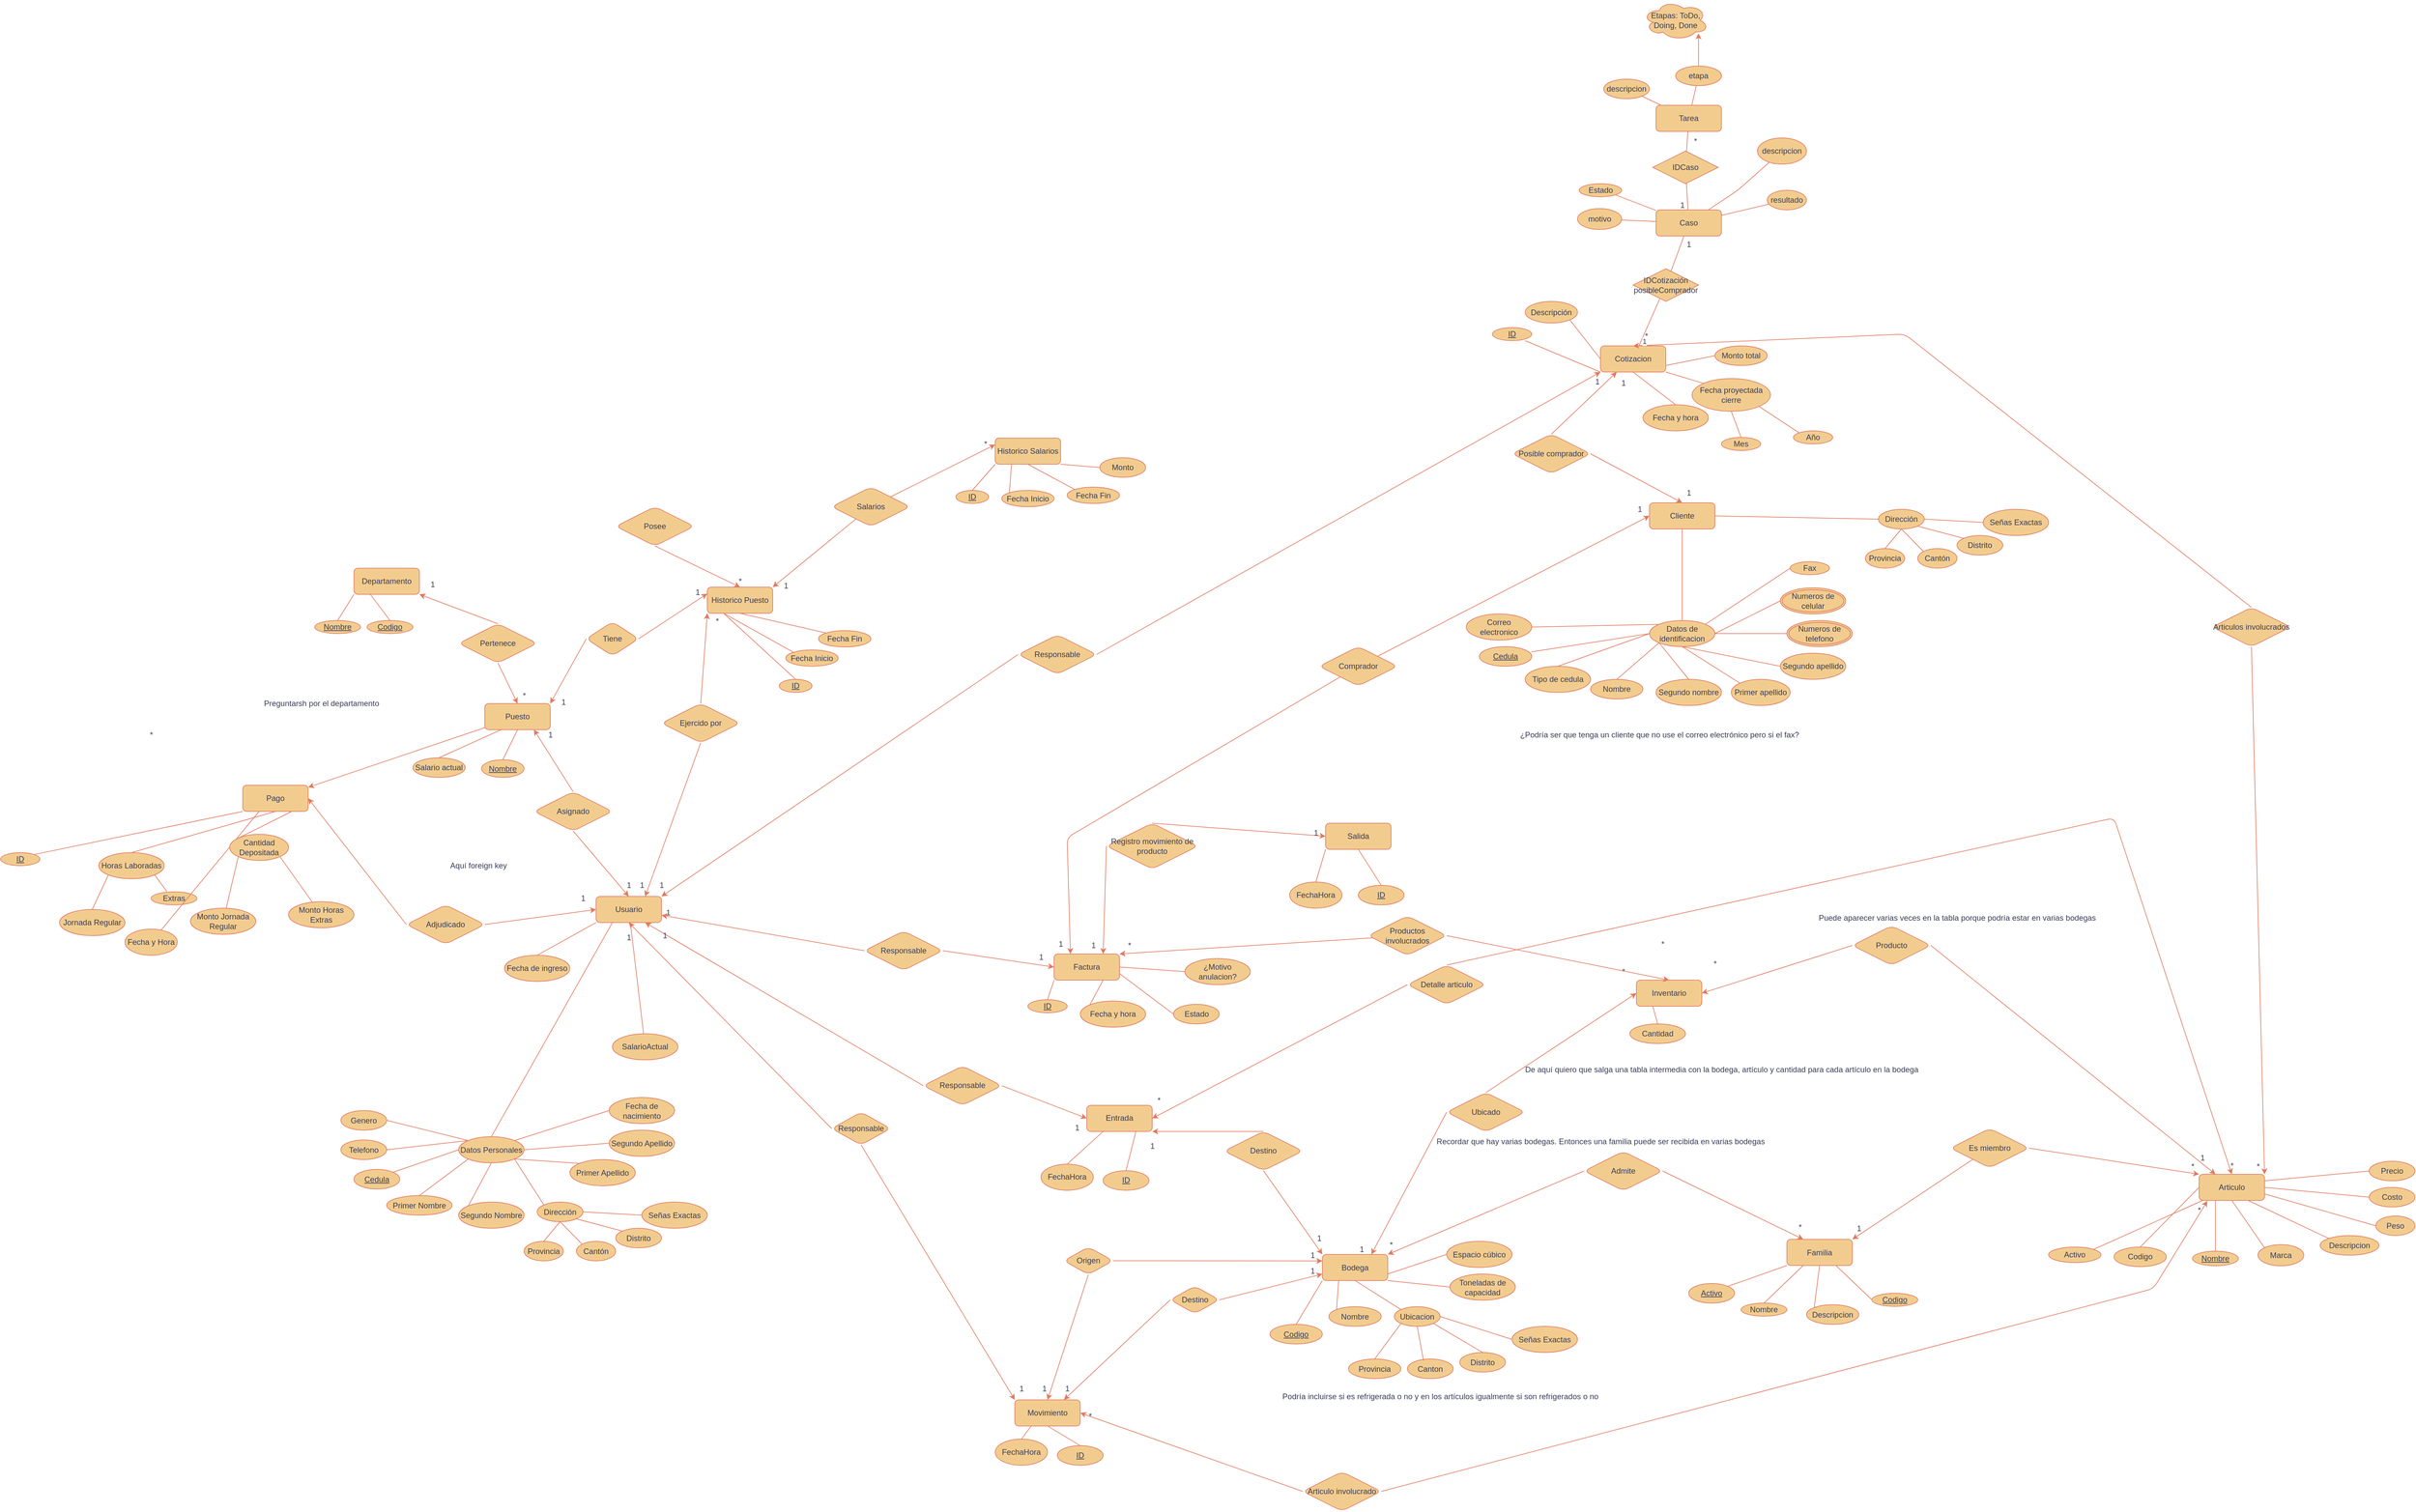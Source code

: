 <mxfile version="24.7.5">
  <diagram name="Page-1" id="jjgTmW0Mmgop4WrEsr4Q">
    <mxGraphModel dx="3574" dy="5004" grid="1" gridSize="10" guides="1" tooltips="1" connect="1" arrows="1" fold="1" page="1" pageScale="1" pageWidth="3300" pageHeight="4681" math="0" shadow="0">
      <root>
        <mxCell id="0" />
        <mxCell id="1" parent="0" />
        <mxCell id="iQ_xKWxgm0qYQ5rJEBzq-1" value="Usuario" style="whiteSpace=wrap;html=1;align=center;labelBackgroundColor=none;fillColor=#F2CC8F;strokeColor=#E07A5F;fontColor=#393C56;rounded=1;" parent="1" vertex="1">
          <mxGeometry x="490" y="280" width="100" height="40" as="geometry" />
        </mxCell>
        <mxCell id="iQ_xKWxgm0qYQ5rJEBzq-2" value="&lt;u&gt;Cedula&lt;/u&gt;" style="ellipse;whiteSpace=wrap;html=1;align=center;labelBackgroundColor=none;fillColor=#F2CC8F;strokeColor=#E07A5F;fontColor=#393C56;rounded=1;" parent="1" vertex="1">
          <mxGeometry x="120" y="697.5" width="70" height="30" as="geometry" />
        </mxCell>
        <mxCell id="iQ_xKWxgm0qYQ5rJEBzq-4" value="Primer Nombre" style="ellipse;whiteSpace=wrap;html=1;align=center;labelBackgroundColor=none;fillColor=#F2CC8F;strokeColor=#E07A5F;fontColor=#393C56;rounded=1;" parent="1" vertex="1">
          <mxGeometry x="170" y="737.5" width="100" height="30" as="geometry" />
        </mxCell>
        <mxCell id="iQ_xKWxgm0qYQ5rJEBzq-5" value="Segundo Nombre" style="ellipse;whiteSpace=wrap;html=1;align=center;labelBackgroundColor=none;fillColor=#F2CC8F;strokeColor=#E07A5F;fontColor=#393C56;rounded=1;" parent="1" vertex="1">
          <mxGeometry x="280" y="747.5" width="100" height="40" as="geometry" />
        </mxCell>
        <mxCell id="iQ_xKWxgm0qYQ5rJEBzq-6" value="Primer Apellido" style="ellipse;whiteSpace=wrap;html=1;align=center;labelBackgroundColor=none;fillColor=#F2CC8F;strokeColor=#E07A5F;fontColor=#393C56;rounded=1;" parent="1" vertex="1">
          <mxGeometry x="450" y="682.5" width="100" height="40" as="geometry" />
        </mxCell>
        <mxCell id="iQ_xKWxgm0qYQ5rJEBzq-7" value="Segundo Apellido" style="ellipse;whiteSpace=wrap;html=1;align=center;labelBackgroundColor=none;fillColor=#F2CC8F;strokeColor=#E07A5F;fontColor=#393C56;rounded=1;" parent="1" vertex="1">
          <mxGeometry x="510" y="637.5" width="100" height="40" as="geometry" />
        </mxCell>
        <mxCell id="iQ_xKWxgm0qYQ5rJEBzq-10" value="Genero" style="ellipse;whiteSpace=wrap;html=1;align=center;labelBackgroundColor=none;fillColor=#F2CC8F;strokeColor=#E07A5F;fontColor=#393C56;rounded=1;" parent="1" vertex="1">
          <mxGeometry x="100" y="607.5" width="70" height="30" as="geometry" />
        </mxCell>
        <mxCell id="iQ_xKWxgm0qYQ5rJEBzq-11" value="Fecha de nacimiento" style="ellipse;whiteSpace=wrap;html=1;align=center;labelBackgroundColor=none;fillColor=#F2CC8F;strokeColor=#E07A5F;fontColor=#393C56;rounded=1;" parent="1" vertex="1">
          <mxGeometry x="510" y="587.5" width="100" height="40" as="geometry" />
        </mxCell>
        <mxCell id="iQ_xKWxgm0qYQ5rJEBzq-12" value="Telefono" style="ellipse;whiteSpace=wrap;html=1;align=center;labelBackgroundColor=none;fillColor=#F2CC8F;strokeColor=#E07A5F;fontColor=#393C56;rounded=1;" parent="1" vertex="1">
          <mxGeometry x="100" y="652.5" width="70" height="30" as="geometry" />
        </mxCell>
        <mxCell id="iQ_xKWxgm0qYQ5rJEBzq-14" value="Preguntarsh por el departamento" style="text;html=1;align=center;verticalAlign=middle;resizable=0;points=[];autosize=1;strokeColor=none;fillColor=none;labelBackgroundColor=none;fontColor=#393C56;rounded=1;" parent="1" vertex="1">
          <mxGeometry x="-30" y="-30" width="200" height="30" as="geometry" />
        </mxCell>
        <mxCell id="iQ_xKWxgm0qYQ5rJEBzq-15" value="Fecha de ingreso" style="ellipse;whiteSpace=wrap;html=1;align=center;labelBackgroundColor=none;fillColor=#F2CC8F;strokeColor=#E07A5F;fontColor=#393C56;rounded=1;" parent="1" vertex="1">
          <mxGeometry x="350" y="370" width="100" height="40" as="geometry" />
        </mxCell>
        <mxCell id="FRQHx_tj3QJlRDK1M7v0-1" value="Datos Personales" style="ellipse;whiteSpace=wrap;html=1;align=center;labelBackgroundColor=none;fillColor=#F2CC8F;strokeColor=#E07A5F;fontColor=#393C56;rounded=1;" parent="1" vertex="1">
          <mxGeometry x="280" y="647.5" width="100" height="40" as="geometry" />
        </mxCell>
        <mxCell id="FRQHx_tj3QJlRDK1M7v0-2" value="" style="endArrow=none;html=1;rounded=1;exitX=0.25;exitY=1;exitDx=0;exitDy=0;entryX=0.5;entryY=0;entryDx=0;entryDy=0;labelBackgroundColor=none;strokeColor=#E07A5F;fontColor=default;" parent="1" source="iQ_xKWxgm0qYQ5rJEBzq-1" target="FRQHx_tj3QJlRDK1M7v0-1" edge="1">
          <mxGeometry relative="1" as="geometry">
            <mxPoint x="600" y="320" as="sourcePoint" />
            <mxPoint x="760" y="320" as="targetPoint" />
          </mxGeometry>
        </mxCell>
        <mxCell id="FRQHx_tj3QJlRDK1M7v0-4" value="" style="endArrow=none;html=1;rounded=1;exitX=0;exitY=1;exitDx=0;exitDy=0;entryX=0.5;entryY=0;entryDx=0;entryDy=0;labelBackgroundColor=none;strokeColor=#E07A5F;fontColor=default;" parent="1" source="FRQHx_tj3QJlRDK1M7v0-1" target="iQ_xKWxgm0qYQ5rJEBzq-4" edge="1">
          <mxGeometry relative="1" as="geometry">
            <mxPoint x="420" y="627.5" as="sourcePoint" />
            <mxPoint x="580" y="627.5" as="targetPoint" />
          </mxGeometry>
        </mxCell>
        <mxCell id="FRQHx_tj3QJlRDK1M7v0-5" value="" style="endArrow=none;html=1;rounded=1;exitX=0;exitY=0.5;exitDx=0;exitDy=0;entryX=1;entryY=0;entryDx=0;entryDy=0;labelBackgroundColor=none;strokeColor=#E07A5F;fontColor=default;" parent="1" source="FRQHx_tj3QJlRDK1M7v0-1" target="iQ_xKWxgm0qYQ5rJEBzq-2" edge="1">
          <mxGeometry relative="1" as="geometry">
            <mxPoint x="420" y="627.5" as="sourcePoint" />
            <mxPoint x="580" y="627.5" as="targetPoint" />
          </mxGeometry>
        </mxCell>
        <mxCell id="FRQHx_tj3QJlRDK1M7v0-6" value="" style="endArrow=none;html=1;rounded=1;exitX=0.5;exitY=1;exitDx=0;exitDy=0;entryX=0;entryY=0;entryDx=0;entryDy=0;labelBackgroundColor=none;strokeColor=#E07A5F;fontColor=default;" parent="1" source="FRQHx_tj3QJlRDK1M7v0-1" target="iQ_xKWxgm0qYQ5rJEBzq-5" edge="1">
          <mxGeometry relative="1" as="geometry">
            <mxPoint x="420" y="627.5" as="sourcePoint" />
            <mxPoint x="580" y="627.5" as="targetPoint" />
          </mxGeometry>
        </mxCell>
        <mxCell id="FRQHx_tj3QJlRDK1M7v0-7" value="" style="endArrow=none;html=1;rounded=1;exitX=1;exitY=1;exitDx=0;exitDy=0;entryX=0;entryY=0;entryDx=0;entryDy=0;labelBackgroundColor=none;strokeColor=#E07A5F;fontColor=default;" parent="1" source="FRQHx_tj3QJlRDK1M7v0-1" target="iQ_xKWxgm0qYQ5rJEBzq-6" edge="1">
          <mxGeometry relative="1" as="geometry">
            <mxPoint x="420" y="627.5" as="sourcePoint" />
            <mxPoint x="580" y="627.5" as="targetPoint" />
          </mxGeometry>
        </mxCell>
        <mxCell id="FRQHx_tj3QJlRDK1M7v0-8" value="" style="endArrow=none;html=1;rounded=1;exitX=1;exitY=0.5;exitDx=0;exitDy=0;entryX=0;entryY=0.5;entryDx=0;entryDy=0;labelBackgroundColor=none;strokeColor=#E07A5F;fontColor=default;" parent="1" source="FRQHx_tj3QJlRDK1M7v0-1" target="iQ_xKWxgm0qYQ5rJEBzq-7" edge="1">
          <mxGeometry relative="1" as="geometry">
            <mxPoint x="420" y="627.5" as="sourcePoint" />
            <mxPoint x="580" y="627.5" as="targetPoint" />
          </mxGeometry>
        </mxCell>
        <mxCell id="FRQHx_tj3QJlRDK1M7v0-10" value="" style="endArrow=none;html=1;rounded=1;exitX=0;exitY=0;exitDx=0;exitDy=0;entryX=1;entryY=0.5;entryDx=0;entryDy=0;labelBackgroundColor=none;strokeColor=#E07A5F;fontColor=default;" parent="1" source="FRQHx_tj3QJlRDK1M7v0-1" target="iQ_xKWxgm0qYQ5rJEBzq-12" edge="1">
          <mxGeometry relative="1" as="geometry">
            <mxPoint x="420" y="527.5" as="sourcePoint" />
            <mxPoint x="580" y="527.5" as="targetPoint" />
          </mxGeometry>
        </mxCell>
        <mxCell id="FRQHx_tj3QJlRDK1M7v0-11" value="" style="endArrow=none;html=1;rounded=1;exitX=1;exitY=0;exitDx=0;exitDy=0;entryX=0;entryY=0.5;entryDx=0;entryDy=0;labelBackgroundColor=none;strokeColor=#E07A5F;fontColor=default;" parent="1" source="FRQHx_tj3QJlRDK1M7v0-1" target="iQ_xKWxgm0qYQ5rJEBzq-11" edge="1">
          <mxGeometry relative="1" as="geometry">
            <mxPoint x="420" y="527.5" as="sourcePoint" />
            <mxPoint x="580" y="527.5" as="targetPoint" />
          </mxGeometry>
        </mxCell>
        <mxCell id="FRQHx_tj3QJlRDK1M7v0-13" value="" style="endArrow=none;html=1;rounded=1;exitX=1;exitY=0.5;exitDx=0;exitDy=0;entryX=0;entryY=0;entryDx=0;entryDy=0;labelBackgroundColor=none;strokeColor=#E07A5F;fontColor=default;" parent="1" source="iQ_xKWxgm0qYQ5rJEBzq-10" target="FRQHx_tj3QJlRDK1M7v0-1" edge="1">
          <mxGeometry relative="1" as="geometry">
            <mxPoint x="420" y="527.5" as="sourcePoint" />
            <mxPoint x="580" y="527.5" as="targetPoint" />
          </mxGeometry>
        </mxCell>
        <mxCell id="FRQHx_tj3QJlRDK1M7v0-19" value="Dirección" style="ellipse;whiteSpace=wrap;html=1;align=center;labelBackgroundColor=none;fillColor=#F2CC8F;strokeColor=#E07A5F;fontColor=#393C56;rounded=1;" parent="1" vertex="1">
          <mxGeometry x="400" y="747.5" width="70" height="30" as="geometry" />
        </mxCell>
        <mxCell id="FRQHx_tj3QJlRDK1M7v0-20" value="" style="endArrow=none;html=1;rounded=1;exitX=1;exitY=1;exitDx=0;exitDy=0;entryX=0;entryY=0;entryDx=0;entryDy=0;labelBackgroundColor=none;strokeColor=#E07A5F;fontColor=default;" parent="1" source="FRQHx_tj3QJlRDK1M7v0-1" target="FRQHx_tj3QJlRDK1M7v0-19" edge="1">
          <mxGeometry relative="1" as="geometry">
            <mxPoint x="420" y="627.5" as="sourcePoint" />
            <mxPoint x="580" y="627.5" as="targetPoint" />
          </mxGeometry>
        </mxCell>
        <mxCell id="FRQHx_tj3QJlRDK1M7v0-21" value="Provincia" style="ellipse;whiteSpace=wrap;html=1;align=center;labelBackgroundColor=none;fillColor=#F2CC8F;strokeColor=#E07A5F;fontColor=#393C56;rounded=1;" parent="1" vertex="1">
          <mxGeometry x="380" y="807.5" width="60" height="30" as="geometry" />
        </mxCell>
        <mxCell id="FRQHx_tj3QJlRDK1M7v0-22" value="Cantón" style="ellipse;whiteSpace=wrap;html=1;align=center;labelBackgroundColor=none;fillColor=#F2CC8F;strokeColor=#E07A5F;fontColor=#393C56;rounded=1;" parent="1" vertex="1">
          <mxGeometry x="460" y="807.5" width="60" height="30" as="geometry" />
        </mxCell>
        <mxCell id="FRQHx_tj3QJlRDK1M7v0-23" value="Distrito" style="ellipse;whiteSpace=wrap;html=1;align=center;labelBackgroundColor=none;fillColor=#F2CC8F;strokeColor=#E07A5F;fontColor=#393C56;rounded=1;" parent="1" vertex="1">
          <mxGeometry x="520" y="787.5" width="70" height="30" as="geometry" />
        </mxCell>
        <mxCell id="FRQHx_tj3QJlRDK1M7v0-24" value="" style="endArrow=none;html=1;rounded=1;exitX=0.5;exitY=1;exitDx=0;exitDy=0;entryX=0.5;entryY=0;entryDx=0;entryDy=0;labelBackgroundColor=none;strokeColor=#E07A5F;fontColor=default;" parent="1" source="FRQHx_tj3QJlRDK1M7v0-19" target="FRQHx_tj3QJlRDK1M7v0-21" edge="1">
          <mxGeometry relative="1" as="geometry">
            <mxPoint x="420" y="627.5" as="sourcePoint" />
            <mxPoint x="580" y="627.5" as="targetPoint" />
          </mxGeometry>
        </mxCell>
        <mxCell id="FRQHx_tj3QJlRDK1M7v0-25" value="" style="endArrow=none;html=1;rounded=1;exitX=0.5;exitY=1;exitDx=0;exitDy=0;entryX=0;entryY=0;entryDx=0;entryDy=0;labelBackgroundColor=none;strokeColor=#E07A5F;fontColor=default;" parent="1" source="FRQHx_tj3QJlRDK1M7v0-19" target="FRQHx_tj3QJlRDK1M7v0-22" edge="1">
          <mxGeometry relative="1" as="geometry">
            <mxPoint x="420" y="627.5" as="sourcePoint" />
            <mxPoint x="580" y="627.5" as="targetPoint" />
          </mxGeometry>
        </mxCell>
        <mxCell id="FRQHx_tj3QJlRDK1M7v0-26" value="" style="endArrow=none;html=1;rounded=1;exitX=1;exitY=1;exitDx=0;exitDy=0;entryX=0;entryY=0;entryDx=0;entryDy=0;labelBackgroundColor=none;strokeColor=#E07A5F;fontColor=default;" parent="1" source="FRQHx_tj3QJlRDK1M7v0-19" target="FRQHx_tj3QJlRDK1M7v0-23" edge="1">
          <mxGeometry relative="1" as="geometry">
            <mxPoint x="420" y="627.5" as="sourcePoint" />
            <mxPoint x="580" y="627.5" as="targetPoint" />
          </mxGeometry>
        </mxCell>
        <mxCell id="FRQHx_tj3QJlRDK1M7v0-27" value="Señas Exactas" style="ellipse;whiteSpace=wrap;html=1;align=center;labelBackgroundColor=none;fillColor=#F2CC8F;strokeColor=#E07A5F;fontColor=#393C56;rounded=1;" parent="1" vertex="1">
          <mxGeometry x="560" y="747.5" width="100" height="40" as="geometry" />
        </mxCell>
        <mxCell id="FRQHx_tj3QJlRDK1M7v0-28" value="" style="endArrow=none;html=1;rounded=1;exitX=1;exitY=0.5;exitDx=0;exitDy=0;entryX=0;entryY=0.5;entryDx=0;entryDy=0;labelBackgroundColor=none;strokeColor=#E07A5F;fontColor=default;" parent="1" source="FRQHx_tj3QJlRDK1M7v0-19" target="FRQHx_tj3QJlRDK1M7v0-27" edge="1">
          <mxGeometry relative="1" as="geometry">
            <mxPoint x="420" y="527.5" as="sourcePoint" />
            <mxPoint x="580" y="527.5" as="targetPoint" />
          </mxGeometry>
        </mxCell>
        <mxCell id="FRQHx_tj3QJlRDK1M7v0-29" value="Departamento" style="whiteSpace=wrap;html=1;align=center;labelBackgroundColor=none;fillColor=#F2CC8F;strokeColor=#E07A5F;fontColor=#393C56;rounded=1;" parent="1" vertex="1">
          <mxGeometry x="120" y="-222" width="100" height="40" as="geometry" />
        </mxCell>
        <mxCell id="FRQHx_tj3QJlRDK1M7v0-30" value="Historico Salarios" style="whiteSpace=wrap;html=1;align=center;labelBackgroundColor=none;fillColor=#F2CC8F;strokeColor=#E07A5F;fontColor=#393C56;rounded=1;" parent="1" vertex="1">
          <mxGeometry x="1100" y="-421" width="100" height="40" as="geometry" />
        </mxCell>
        <mxCell id="FRQHx_tj3QJlRDK1M7v0-31" value="&lt;u&gt;ID&lt;/u&gt;" style="ellipse;whiteSpace=wrap;html=1;align=center;labelBackgroundColor=none;fillColor=#F2CC8F;strokeColor=#E07A5F;fontColor=#393C56;rounded=1;" parent="1" vertex="1">
          <mxGeometry x="1040" y="-341" width="50" height="20" as="geometry" />
        </mxCell>
        <mxCell id="FRQHx_tj3QJlRDK1M7v0-32" value="" style="endArrow=none;html=1;rounded=1;exitX=0.5;exitY=0;exitDx=0;exitDy=0;entryX=0;entryY=1;entryDx=0;entryDy=0;labelBackgroundColor=none;strokeColor=#E07A5F;fontColor=default;" parent="1" source="FRQHx_tj3QJlRDK1M7v0-31" target="FRQHx_tj3QJlRDK1M7v0-30" edge="1">
          <mxGeometry relative="1" as="geometry">
            <mxPoint x="930" y="-301" as="sourcePoint" />
            <mxPoint x="1090" y="-301" as="targetPoint" />
          </mxGeometry>
        </mxCell>
        <mxCell id="FRQHx_tj3QJlRDK1M7v0-33" value="Fecha Inicio" style="ellipse;whiteSpace=wrap;html=1;align=center;labelBackgroundColor=none;fillColor=#F2CC8F;strokeColor=#E07A5F;fontColor=#393C56;rounded=1;" parent="1" vertex="1">
          <mxGeometry x="1110" y="-341" width="80" height="25" as="geometry" />
        </mxCell>
        <mxCell id="FRQHx_tj3QJlRDK1M7v0-35" value="" style="endArrow=none;html=1;rounded=1;entryX=0.25;entryY=1;entryDx=0;entryDy=0;exitX=0;exitY=0;exitDx=0;exitDy=0;labelBackgroundColor=none;strokeColor=#E07A5F;fontColor=default;" parent="1" source="FRQHx_tj3QJlRDK1M7v0-33" target="FRQHx_tj3QJlRDK1M7v0-30" edge="1">
          <mxGeometry relative="1" as="geometry">
            <mxPoint x="930" y="-301" as="sourcePoint" />
            <mxPoint x="1090" y="-301" as="targetPoint" />
          </mxGeometry>
        </mxCell>
        <mxCell id="FRQHx_tj3QJlRDK1M7v0-36" value="Fecha Fin" style="ellipse;whiteSpace=wrap;html=1;align=center;labelBackgroundColor=none;fillColor=#F2CC8F;strokeColor=#E07A5F;fontColor=#393C56;rounded=1;" parent="1" vertex="1">
          <mxGeometry x="1210" y="-346" width="80" height="25" as="geometry" />
        </mxCell>
        <mxCell id="FRQHx_tj3QJlRDK1M7v0-37" value="" style="endArrow=none;html=1;rounded=1;entryX=0.5;entryY=1;entryDx=0;entryDy=0;exitX=0;exitY=0;exitDx=0;exitDy=0;labelBackgroundColor=none;strokeColor=#E07A5F;fontColor=default;" parent="1" source="FRQHx_tj3QJlRDK1M7v0-36" target="FRQHx_tj3QJlRDK1M7v0-30" edge="1">
          <mxGeometry relative="1" as="geometry">
            <mxPoint x="930" y="-301" as="sourcePoint" />
            <mxPoint x="1090" y="-301" as="targetPoint" />
          </mxGeometry>
        </mxCell>
        <mxCell id="FRQHx_tj3QJlRDK1M7v0-38" value="Monto" style="ellipse;whiteSpace=wrap;html=1;align=center;labelBackgroundColor=none;fillColor=#F2CC8F;strokeColor=#E07A5F;fontColor=#393C56;rounded=1;" parent="1" vertex="1">
          <mxGeometry x="1260" y="-391" width="70" height="30" as="geometry" />
        </mxCell>
        <mxCell id="FRQHx_tj3QJlRDK1M7v0-39" value="" style="endArrow=none;html=1;rounded=1;exitX=1;exitY=1;exitDx=0;exitDy=0;entryX=0;entryY=0.5;entryDx=0;entryDy=0;labelBackgroundColor=none;strokeColor=#E07A5F;fontColor=default;" parent="1" source="FRQHx_tj3QJlRDK1M7v0-30" target="FRQHx_tj3QJlRDK1M7v0-38" edge="1">
          <mxGeometry relative="1" as="geometry">
            <mxPoint x="930" y="-301" as="sourcePoint" />
            <mxPoint x="1090" y="-301" as="targetPoint" />
          </mxGeometry>
        </mxCell>
        <mxCell id="FRQHx_tj3QJlRDK1M7v0-40" value="Historico Puesto" style="whiteSpace=wrap;html=1;align=center;labelBackgroundColor=none;fillColor=#F2CC8F;strokeColor=#E07A5F;fontColor=#393C56;rounded=1;" parent="1" vertex="1">
          <mxGeometry x="660" y="-193" width="100" height="40" as="geometry" />
        </mxCell>
        <mxCell id="FRQHx_tj3QJlRDK1M7v0-41" value="&lt;u&gt;ID&lt;/u&gt;" style="ellipse;whiteSpace=wrap;html=1;align=center;labelBackgroundColor=none;fillColor=#F2CC8F;strokeColor=#E07A5F;fontColor=#393C56;rounded=1;" parent="1" vertex="1">
          <mxGeometry x="770" y="-52" width="50" height="20" as="geometry" />
        </mxCell>
        <mxCell id="FRQHx_tj3QJlRDK1M7v0-42" value="" style="endArrow=none;html=1;rounded=1;exitX=0.5;exitY=0;exitDx=0;exitDy=0;entryX=0.25;entryY=1;entryDx=0;entryDy=0;labelBackgroundColor=none;strokeColor=#E07A5F;fontColor=default;" parent="1" source="FRQHx_tj3QJlRDK1M7v0-41" target="FRQHx_tj3QJlRDK1M7v0-40" edge="1">
          <mxGeometry relative="1" as="geometry">
            <mxPoint x="490" y="-73" as="sourcePoint" />
            <mxPoint x="650" y="-73" as="targetPoint" />
          </mxGeometry>
        </mxCell>
        <mxCell id="FRQHx_tj3QJlRDK1M7v0-43" value="Fecha Inicio" style="ellipse;whiteSpace=wrap;html=1;align=center;labelBackgroundColor=none;fillColor=#F2CC8F;strokeColor=#E07A5F;fontColor=#393C56;rounded=1;" parent="1" vertex="1">
          <mxGeometry x="780" y="-97" width="80" height="25" as="geometry" />
        </mxCell>
        <mxCell id="FRQHx_tj3QJlRDK1M7v0-44" value="" style="endArrow=none;html=1;rounded=1;entryX=0.25;entryY=1;entryDx=0;entryDy=0;exitX=0;exitY=0;exitDx=0;exitDy=0;labelBackgroundColor=none;strokeColor=#E07A5F;fontColor=default;" parent="1" source="FRQHx_tj3QJlRDK1M7v0-43" target="FRQHx_tj3QJlRDK1M7v0-40" edge="1">
          <mxGeometry relative="1" as="geometry">
            <mxPoint x="490" y="-73" as="sourcePoint" />
            <mxPoint x="650" y="-73" as="targetPoint" />
          </mxGeometry>
        </mxCell>
        <mxCell id="FRQHx_tj3QJlRDK1M7v0-45" value="Fecha Fin" style="ellipse;whiteSpace=wrap;html=1;align=center;labelBackgroundColor=none;fillColor=#F2CC8F;strokeColor=#E07A5F;fontColor=#393C56;rounded=1;" parent="1" vertex="1">
          <mxGeometry x="830" y="-126.5" width="80" height="25" as="geometry" />
        </mxCell>
        <mxCell id="FRQHx_tj3QJlRDK1M7v0-46" value="" style="endArrow=none;html=1;rounded=1;entryX=0.5;entryY=1;entryDx=0;entryDy=0;exitX=0;exitY=0;exitDx=0;exitDy=0;labelBackgroundColor=none;strokeColor=#E07A5F;fontColor=default;" parent="1" source="FRQHx_tj3QJlRDK1M7v0-45" target="FRQHx_tj3QJlRDK1M7v0-40" edge="1">
          <mxGeometry relative="1" as="geometry">
            <mxPoint x="490" y="-73" as="sourcePoint" />
            <mxPoint x="650" y="-73" as="targetPoint" />
          </mxGeometry>
        </mxCell>
        <mxCell id="FRQHx_tj3QJlRDK1M7v0-49" value="Pago" style="whiteSpace=wrap;html=1;align=center;labelBackgroundColor=none;fillColor=#F2CC8F;strokeColor=#E07A5F;fontColor=#393C56;rounded=1;" parent="1" vertex="1">
          <mxGeometry x="-50" y="110" width="100" height="40" as="geometry" />
        </mxCell>
        <mxCell id="FRQHx_tj3QJlRDK1M7v0-50" value="&lt;u&gt;ID&lt;/u&gt;" style="ellipse;whiteSpace=wrap;html=1;align=center;labelBackgroundColor=none;fillColor=#F2CC8F;strokeColor=#E07A5F;fontColor=#393C56;rounded=1;" parent="1" vertex="1">
          <mxGeometry x="-420" y="213" width="60" height="20" as="geometry" />
        </mxCell>
        <mxCell id="FRQHx_tj3QJlRDK1M7v0-51" value="Fecha y Hora" style="ellipse;whiteSpace=wrap;html=1;align=center;labelBackgroundColor=none;fillColor=#F2CC8F;strokeColor=#E07A5F;fontColor=#393C56;rounded=1;" parent="1" vertex="1">
          <mxGeometry x="-230" y="330" width="80" height="40" as="geometry" />
        </mxCell>
        <mxCell id="FRQHx_tj3QJlRDK1M7v0-52" value="Horas Laboradas" style="ellipse;whiteSpace=wrap;html=1;align=center;labelBackgroundColor=none;fillColor=#F2CC8F;strokeColor=#E07A5F;fontColor=#393C56;rounded=1;" parent="1" vertex="1">
          <mxGeometry x="-270" y="213" width="100" height="40" as="geometry" />
        </mxCell>
        <mxCell id="FRQHx_tj3QJlRDK1M7v0-53" value="Jornada Regular" style="ellipse;whiteSpace=wrap;html=1;align=center;labelBackgroundColor=none;fillColor=#F2CC8F;strokeColor=#E07A5F;fontColor=#393C56;rounded=1;" parent="1" vertex="1">
          <mxGeometry x="-330" y="300" width="100" height="40" as="geometry" />
        </mxCell>
        <mxCell id="FRQHx_tj3QJlRDK1M7v0-54" value="Extras" style="ellipse;whiteSpace=wrap;html=1;align=center;labelBackgroundColor=none;fillColor=#F2CC8F;strokeColor=#E07A5F;fontColor=#393C56;rounded=1;" parent="1" vertex="1">
          <mxGeometry x="-190" y="273" width="70" height="20" as="geometry" />
        </mxCell>
        <mxCell id="FRQHx_tj3QJlRDK1M7v0-55" value="" style="endArrow=none;html=1;rounded=1;entryX=0;entryY=1;entryDx=0;entryDy=0;exitX=1;exitY=0;exitDx=0;exitDy=0;labelBackgroundColor=none;strokeColor=#E07A5F;fontColor=default;" parent="1" source="FRQHx_tj3QJlRDK1M7v0-50" target="FRQHx_tj3QJlRDK1M7v0-49" edge="1">
          <mxGeometry relative="1" as="geometry">
            <mxPoint x="-590" y="-110" as="sourcePoint" />
            <mxPoint x="-430" y="-110" as="targetPoint" />
          </mxGeometry>
        </mxCell>
        <mxCell id="FRQHx_tj3QJlRDK1M7v0-56" value="" style="endArrow=none;html=1;rounded=1;entryX=0.25;entryY=1;entryDx=0;entryDy=0;labelBackgroundColor=none;strokeColor=#E07A5F;fontColor=default;" parent="1" source="FRQHx_tj3QJlRDK1M7v0-51" target="FRQHx_tj3QJlRDK1M7v0-49" edge="1">
          <mxGeometry relative="1" as="geometry">
            <mxPoint x="-590" y="-110" as="sourcePoint" />
            <mxPoint x="-430" y="-110" as="targetPoint" />
          </mxGeometry>
        </mxCell>
        <mxCell id="FRQHx_tj3QJlRDK1M7v0-57" value="" style="endArrow=none;html=1;rounded=1;entryX=0.5;entryY=1;entryDx=0;entryDy=0;exitX=0.5;exitY=0;exitDx=0;exitDy=0;labelBackgroundColor=none;strokeColor=#E07A5F;fontColor=default;" parent="1" source="FRQHx_tj3QJlRDK1M7v0-52" target="FRQHx_tj3QJlRDK1M7v0-49" edge="1">
          <mxGeometry relative="1" as="geometry">
            <mxPoint x="-590" y="-110" as="sourcePoint" />
            <mxPoint x="-430" y="-110" as="targetPoint" />
          </mxGeometry>
        </mxCell>
        <mxCell id="FRQHx_tj3QJlRDK1M7v0-58" value="" style="endArrow=none;html=1;rounded=1;entryX=0;entryY=1;entryDx=0;entryDy=0;exitX=0.5;exitY=0;exitDx=0;exitDy=0;labelBackgroundColor=none;strokeColor=#E07A5F;fontColor=default;" parent="1" source="FRQHx_tj3QJlRDK1M7v0-53" target="FRQHx_tj3QJlRDK1M7v0-52" edge="1">
          <mxGeometry relative="1" as="geometry">
            <mxPoint x="-590" y="130" as="sourcePoint" />
            <mxPoint x="-430" y="130" as="targetPoint" />
          </mxGeometry>
        </mxCell>
        <mxCell id="FRQHx_tj3QJlRDK1M7v0-59" value="" style="endArrow=none;html=1;rounded=1;entryX=1;entryY=1;entryDx=0;entryDy=0;exitX=0.344;exitY=-0.029;exitDx=0;exitDy=0;exitPerimeter=0;labelBackgroundColor=none;strokeColor=#E07A5F;fontColor=default;" parent="1" source="FRQHx_tj3QJlRDK1M7v0-54" target="FRQHx_tj3QJlRDK1M7v0-52" edge="1">
          <mxGeometry relative="1" as="geometry">
            <mxPoint x="-590" y="130" as="sourcePoint" />
            <mxPoint x="-430" y="130" as="targetPoint" />
          </mxGeometry>
        </mxCell>
        <mxCell id="FRQHx_tj3QJlRDK1M7v0-60" value="Cantidad Depositada" style="ellipse;whiteSpace=wrap;html=1;align=center;labelBackgroundColor=none;fillColor=#F2CC8F;strokeColor=#E07A5F;fontColor=#393C56;rounded=1;" parent="1" vertex="1">
          <mxGeometry x="-70" y="185" width="90" height="40" as="geometry" />
        </mxCell>
        <mxCell id="FRQHx_tj3QJlRDK1M7v0-61" value="" style="endArrow=none;html=1;rounded=1;entryX=0.75;entryY=1;entryDx=0;entryDy=0;exitX=0;exitY=0;exitDx=0;exitDy=0;labelBackgroundColor=none;strokeColor=#E07A5F;fontColor=default;" parent="1" source="FRQHx_tj3QJlRDK1M7v0-60" target="FRQHx_tj3QJlRDK1M7v0-49" edge="1">
          <mxGeometry relative="1" as="geometry">
            <mxPoint x="-590" y="130" as="sourcePoint" />
            <mxPoint x="-430" y="130" as="targetPoint" />
          </mxGeometry>
        </mxCell>
        <mxCell id="FRQHx_tj3QJlRDK1M7v0-62" value="Monto Jornada Regular" style="ellipse;whiteSpace=wrap;html=1;align=center;labelBackgroundColor=none;fillColor=#F2CC8F;strokeColor=#E07A5F;fontColor=#393C56;rounded=1;" parent="1" vertex="1">
          <mxGeometry x="-130" y="298" width="100" height="40" as="geometry" />
        </mxCell>
        <mxCell id="FRQHx_tj3QJlRDK1M7v0-63" value="" style="endArrow=none;html=1;rounded=1;entryX=0;entryY=1;entryDx=0;entryDy=0;labelBackgroundColor=none;strokeColor=#E07A5F;fontColor=default;" parent="1" source="FRQHx_tj3QJlRDK1M7v0-62" target="FRQHx_tj3QJlRDK1M7v0-60" edge="1">
          <mxGeometry relative="1" as="geometry">
            <mxPoint x="-590" y="130" as="sourcePoint" />
            <mxPoint x="-430" y="130" as="targetPoint" />
          </mxGeometry>
        </mxCell>
        <mxCell id="FRQHx_tj3QJlRDK1M7v0-64" value="Monto Horas Extras" style="ellipse;whiteSpace=wrap;html=1;align=center;labelBackgroundColor=none;fillColor=#F2CC8F;strokeColor=#E07A5F;fontColor=#393C56;rounded=1;" parent="1" vertex="1">
          <mxGeometry x="20" y="288" width="100" height="40" as="geometry" />
        </mxCell>
        <mxCell id="FRQHx_tj3QJlRDK1M7v0-65" value="" style="endArrow=none;html=1;rounded=1;entryX=1;entryY=1;entryDx=0;entryDy=0;labelBackgroundColor=none;strokeColor=#E07A5F;fontColor=default;" parent="1" source="FRQHx_tj3QJlRDK1M7v0-64" target="FRQHx_tj3QJlRDK1M7v0-60" edge="1">
          <mxGeometry relative="1" as="geometry">
            <mxPoint x="-200" y="130" as="sourcePoint" />
            <mxPoint x="-40" y="130" as="targetPoint" />
          </mxGeometry>
        </mxCell>
        <mxCell id="FRQHx_tj3QJlRDK1M7v0-66" value="Familia" style="whiteSpace=wrap;html=1;align=center;labelBackgroundColor=none;fillColor=#F2CC8F;strokeColor=#E07A5F;fontColor=#393C56;rounded=1;" parent="1" vertex="1">
          <mxGeometry x="2310" y="804.5" width="100" height="40" as="geometry" />
        </mxCell>
        <mxCell id="FRQHx_tj3QJlRDK1M7v0-68" value="Nombre" style="ellipse;whiteSpace=wrap;html=1;align=center;labelBackgroundColor=none;fillColor=#F2CC8F;strokeColor=#E07A5F;fontColor=#393C56;rounded=1;" parent="1" vertex="1">
          <mxGeometry x="2240" y="902" width="70" height="20" as="geometry" />
        </mxCell>
        <mxCell id="FRQHx_tj3QJlRDK1M7v0-69" value="Descripcion" style="ellipse;whiteSpace=wrap;html=1;align=center;labelBackgroundColor=none;fillColor=#F2CC8F;strokeColor=#E07A5F;fontColor=#393C56;rounded=1;" parent="1" vertex="1">
          <mxGeometry x="2340" y="904.5" width="80" height="30" as="geometry" />
        </mxCell>
        <mxCell id="FRQHx_tj3QJlRDK1M7v0-70" value="&lt;u&gt;Activo&lt;/u&gt;" style="ellipse;whiteSpace=wrap;html=1;align=center;labelBackgroundColor=none;fillColor=#F2CC8F;strokeColor=#E07A5F;fontColor=#393C56;rounded=1;" parent="1" vertex="1">
          <mxGeometry x="2160" y="872" width="70" height="30" as="geometry" />
        </mxCell>
        <mxCell id="FRQHx_tj3QJlRDK1M7v0-71" value="&lt;u&gt;Codigo&lt;/u&gt;" style="ellipse;whiteSpace=wrap;html=1;align=center;labelBackgroundColor=none;fillColor=#F2CC8F;strokeColor=#E07A5F;fontColor=#393C56;rounded=1;" parent="1" vertex="1">
          <mxGeometry x="2440" y="887" width="70" height="20" as="geometry" />
        </mxCell>
        <mxCell id="FRQHx_tj3QJlRDK1M7v0-72" value="" style="endArrow=none;html=1;rounded=1;entryX=0;entryY=1;entryDx=0;entryDy=0;exitX=1;exitY=0;exitDx=0;exitDy=0;labelBackgroundColor=none;strokeColor=#E07A5F;fontColor=default;" parent="1" source="FRQHx_tj3QJlRDK1M7v0-70" target="FRQHx_tj3QJlRDK1M7v0-66" edge="1">
          <mxGeometry relative="1" as="geometry">
            <mxPoint x="2040" y="924.5" as="sourcePoint" />
            <mxPoint x="2200" y="924.5" as="targetPoint" />
          </mxGeometry>
        </mxCell>
        <mxCell id="FRQHx_tj3QJlRDK1M7v0-74" value="" style="endArrow=none;html=1;rounded=1;entryX=0.25;entryY=1;entryDx=0;entryDy=0;exitX=0.5;exitY=0;exitDx=0;exitDy=0;labelBackgroundColor=none;strokeColor=#E07A5F;fontColor=default;" parent="1" source="FRQHx_tj3QJlRDK1M7v0-68" target="FRQHx_tj3QJlRDK1M7v0-66" edge="1">
          <mxGeometry relative="1" as="geometry">
            <mxPoint x="2040" y="924.5" as="sourcePoint" />
            <mxPoint x="2200" y="924.5" as="targetPoint" />
          </mxGeometry>
        </mxCell>
        <mxCell id="FRQHx_tj3QJlRDK1M7v0-75" value="" style="endArrow=none;html=1;rounded=1;entryX=0.5;entryY=1;entryDx=0;entryDy=0;exitX=0;exitY=0;exitDx=0;exitDy=0;labelBackgroundColor=none;strokeColor=#E07A5F;fontColor=default;" parent="1" source="FRQHx_tj3QJlRDK1M7v0-69" target="FRQHx_tj3QJlRDK1M7v0-66" edge="1">
          <mxGeometry relative="1" as="geometry">
            <mxPoint x="2040" y="924.5" as="sourcePoint" />
            <mxPoint x="2200" y="924.5" as="targetPoint" />
          </mxGeometry>
        </mxCell>
        <mxCell id="FRQHx_tj3QJlRDK1M7v0-76" value="" style="endArrow=none;html=1;rounded=1;entryX=0.75;entryY=1;entryDx=0;entryDy=0;exitX=0;exitY=0.5;exitDx=0;exitDy=0;labelBackgroundColor=none;strokeColor=#E07A5F;fontColor=default;" parent="1" source="FRQHx_tj3QJlRDK1M7v0-71" target="FRQHx_tj3QJlRDK1M7v0-66" edge="1">
          <mxGeometry relative="1" as="geometry">
            <mxPoint x="2040" y="924.5" as="sourcePoint" />
            <mxPoint x="2200" y="924.5" as="targetPoint" />
          </mxGeometry>
        </mxCell>
        <mxCell id="FRQHx_tj3QJlRDK1M7v0-77" value="Articulo" style="whiteSpace=wrap;html=1;align=center;labelBackgroundColor=none;fillColor=#F2CC8F;strokeColor=#E07A5F;fontColor=#393C56;rounded=1;" parent="1" vertex="1">
          <mxGeometry x="2940" y="705" width="100" height="40" as="geometry" />
        </mxCell>
        <mxCell id="FRQHx_tj3QJlRDK1M7v0-78" value="Codigo" style="ellipse;whiteSpace=wrap;html=1;align=center;labelBackgroundColor=none;fillColor=#F2CC8F;strokeColor=#E07A5F;fontColor=#393C56;rounded=1;" parent="1" vertex="1">
          <mxGeometry x="2810" y="816.25" width="80" height="30" as="geometry" />
        </mxCell>
        <mxCell id="FRQHx_tj3QJlRDK1M7v0-80" value="" style="endArrow=none;html=1;rounded=1;entryX=0;entryY=0.5;entryDx=0;entryDy=0;exitX=0.5;exitY=0;exitDx=0;exitDy=0;labelBackgroundColor=none;strokeColor=#E07A5F;fontColor=default;" parent="1" source="FRQHx_tj3QJlRDK1M7v0-78" target="FRQHx_tj3QJlRDK1M7v0-77" edge="1">
          <mxGeometry relative="1" as="geometry">
            <mxPoint x="2720" y="835" as="sourcePoint" />
            <mxPoint x="2880" y="835" as="targetPoint" />
          </mxGeometry>
        </mxCell>
        <mxCell id="FRQHx_tj3QJlRDK1M7v0-82" value="&lt;u&gt;Nombre&lt;/u&gt;" style="ellipse;whiteSpace=wrap;html=1;align=center;labelBackgroundColor=none;fillColor=#F2CC8F;strokeColor=#E07A5F;fontColor=#393C56;rounded=1;" parent="1" vertex="1">
          <mxGeometry x="2930" y="822.5" width="70" height="22.5" as="geometry" />
        </mxCell>
        <mxCell id="FRQHx_tj3QJlRDK1M7v0-83" value="" style="endArrow=none;html=1;rounded=1;entryX=0.25;entryY=1;entryDx=0;entryDy=0;exitX=0.5;exitY=0;exitDx=0;exitDy=0;labelBackgroundColor=none;strokeColor=#E07A5F;fontColor=default;" parent="1" source="FRQHx_tj3QJlRDK1M7v0-82" target="FRQHx_tj3QJlRDK1M7v0-77" edge="1">
          <mxGeometry relative="1" as="geometry">
            <mxPoint x="2720" y="835" as="sourcePoint" />
            <mxPoint x="2880" y="835" as="targetPoint" />
          </mxGeometry>
        </mxCell>
        <mxCell id="FRQHx_tj3QJlRDK1M7v0-84" value="Activo" style="ellipse;whiteSpace=wrap;html=1;align=center;labelBackgroundColor=none;fillColor=#F2CC8F;strokeColor=#E07A5F;fontColor=#393C56;rounded=1;" parent="1" vertex="1">
          <mxGeometry x="2710" y="816.25" width="80" height="23.75" as="geometry" />
        </mxCell>
        <mxCell id="FRQHx_tj3QJlRDK1M7v0-85" value="" style="endArrow=none;html=1;rounded=1;exitX=1;exitY=0;exitDx=0;exitDy=0;labelBackgroundColor=none;strokeColor=#E07A5F;fontColor=default;" parent="1" source="FRQHx_tj3QJlRDK1M7v0-84" target="FRQHx_tj3QJlRDK1M7v0-77" edge="1">
          <mxGeometry relative="1" as="geometry">
            <mxPoint x="2720" y="835" as="sourcePoint" />
            <mxPoint x="2880" y="835" as="targetPoint" />
          </mxGeometry>
        </mxCell>
        <mxCell id="FRQHx_tj3QJlRDK1M7v0-86" value="Marca" style="ellipse;whiteSpace=wrap;html=1;align=center;labelBackgroundColor=none;fillColor=#F2CC8F;strokeColor=#E07A5F;fontColor=#393C56;rounded=1;" parent="1" vertex="1">
          <mxGeometry x="3030" y="812.5" width="70" height="32.5" as="geometry" />
        </mxCell>
        <mxCell id="FRQHx_tj3QJlRDK1M7v0-87" value="" style="endArrow=none;html=1;rounded=1;entryX=0.5;entryY=1;entryDx=0;entryDy=0;exitX=0;exitY=0;exitDx=0;exitDy=0;labelBackgroundColor=none;strokeColor=#E07A5F;fontColor=default;" parent="1" source="FRQHx_tj3QJlRDK1M7v0-86" target="FRQHx_tj3QJlRDK1M7v0-77" edge="1">
          <mxGeometry relative="1" as="geometry">
            <mxPoint x="2720" y="835" as="sourcePoint" />
            <mxPoint x="2880" y="835" as="targetPoint" />
          </mxGeometry>
        </mxCell>
        <mxCell id="FRQHx_tj3QJlRDK1M7v0-88" value="Descripcion" style="ellipse;whiteSpace=wrap;html=1;align=center;labelBackgroundColor=none;fillColor=#F2CC8F;strokeColor=#E07A5F;fontColor=#393C56;rounded=1;" parent="1" vertex="1">
          <mxGeometry x="3125" y="798.75" width="90" height="30" as="geometry" />
        </mxCell>
        <mxCell id="FRQHx_tj3QJlRDK1M7v0-91" value="" style="endArrow=none;html=1;rounded=1;entryX=0.75;entryY=1;entryDx=0;entryDy=0;exitX=0;exitY=0;exitDx=0;exitDy=0;labelBackgroundColor=none;strokeColor=#E07A5F;fontColor=default;" parent="1" source="FRQHx_tj3QJlRDK1M7v0-88" target="FRQHx_tj3QJlRDK1M7v0-77" edge="1">
          <mxGeometry relative="1" as="geometry">
            <mxPoint x="2720" y="835" as="sourcePoint" />
            <mxPoint x="2880" y="835" as="targetPoint" />
          </mxGeometry>
        </mxCell>
        <mxCell id="FRQHx_tj3QJlRDK1M7v0-92" value="Peso" style="ellipse;whiteSpace=wrap;html=1;align=center;labelBackgroundColor=none;fillColor=#F2CC8F;strokeColor=#E07A5F;fontColor=#393C56;rounded=1;" parent="1" vertex="1">
          <mxGeometry x="3210" y="768.75" width="60" height="30" as="geometry" />
        </mxCell>
        <mxCell id="FRQHx_tj3QJlRDK1M7v0-93" value="" style="endArrow=none;html=1;rounded=1;entryX=1;entryY=0.75;entryDx=0;entryDy=0;exitX=0;exitY=0.5;exitDx=0;exitDy=0;labelBackgroundColor=none;strokeColor=#E07A5F;fontColor=default;" parent="1" source="FRQHx_tj3QJlRDK1M7v0-92" target="FRQHx_tj3QJlRDK1M7v0-77" edge="1">
          <mxGeometry relative="1" as="geometry">
            <mxPoint x="2720" y="835" as="sourcePoint" />
            <mxPoint x="2880" y="835" as="targetPoint" />
          </mxGeometry>
        </mxCell>
        <mxCell id="FRQHx_tj3QJlRDK1M7v0-94" value="Costo" style="ellipse;whiteSpace=wrap;html=1;align=center;labelBackgroundColor=none;fillColor=#F2CC8F;strokeColor=#E07A5F;fontColor=#393C56;rounded=1;" parent="1" vertex="1">
          <mxGeometry x="3200" y="725" width="70" height="30" as="geometry" />
        </mxCell>
        <mxCell id="FRQHx_tj3QJlRDK1M7v0-95" value="" style="endArrow=none;html=1;rounded=1;entryX=1;entryY=0.5;entryDx=0;entryDy=0;exitX=0;exitY=0.5;exitDx=0;exitDy=0;labelBackgroundColor=none;strokeColor=#E07A5F;fontColor=default;" parent="1" source="FRQHx_tj3QJlRDK1M7v0-94" target="FRQHx_tj3QJlRDK1M7v0-77" edge="1">
          <mxGeometry relative="1" as="geometry">
            <mxPoint x="2720" y="835" as="sourcePoint" />
            <mxPoint x="2880" y="835" as="targetPoint" />
          </mxGeometry>
        </mxCell>
        <mxCell id="FRQHx_tj3QJlRDK1M7v0-96" value="Precio" style="ellipse;whiteSpace=wrap;html=1;align=center;labelBackgroundColor=none;fillColor=#F2CC8F;strokeColor=#E07A5F;fontColor=#393C56;rounded=1;" parent="1" vertex="1">
          <mxGeometry x="3200" y="685" width="70" height="30" as="geometry" />
        </mxCell>
        <mxCell id="FRQHx_tj3QJlRDK1M7v0-97" value="" style="endArrow=none;html=1;rounded=1;entryX=1;entryY=0.25;entryDx=0;entryDy=0;exitX=0;exitY=0.5;exitDx=0;exitDy=0;labelBackgroundColor=none;strokeColor=#E07A5F;fontColor=default;" parent="1" source="FRQHx_tj3QJlRDK1M7v0-96" target="FRQHx_tj3QJlRDK1M7v0-77" edge="1">
          <mxGeometry relative="1" as="geometry">
            <mxPoint x="2720" y="835" as="sourcePoint" />
            <mxPoint x="2880" y="835" as="targetPoint" />
          </mxGeometry>
        </mxCell>
        <mxCell id="FRQHx_tj3QJlRDK1M7v0-98" value="Bodega" style="whiteSpace=wrap;html=1;align=center;labelBackgroundColor=none;fillColor=#F2CC8F;strokeColor=#E07A5F;fontColor=#393C56;rounded=1;" parent="1" vertex="1">
          <mxGeometry x="1600" y="827.5" width="100" height="40" as="geometry" />
        </mxCell>
        <mxCell id="FRQHx_tj3QJlRDK1M7v0-99" value="&lt;u&gt;Codigo&lt;/u&gt;" style="ellipse;whiteSpace=wrap;html=1;align=center;labelBackgroundColor=none;fillColor=#F2CC8F;strokeColor=#E07A5F;fontColor=#393C56;rounded=1;" parent="1" vertex="1">
          <mxGeometry x="1520" y="934.5" width="80" height="30" as="geometry" />
        </mxCell>
        <mxCell id="FRQHx_tj3QJlRDK1M7v0-100" value="Nombre" style="ellipse;whiteSpace=wrap;html=1;align=center;labelBackgroundColor=none;fillColor=#F2CC8F;strokeColor=#E07A5F;fontColor=#393C56;rounded=1;" parent="1" vertex="1">
          <mxGeometry x="1610" y="907.5" width="80" height="30" as="geometry" />
        </mxCell>
        <mxCell id="FRQHx_tj3QJlRDK1M7v0-101" value="" style="endArrow=none;html=1;rounded=1;exitX=0;exitY=1;exitDx=0;exitDy=0;entryX=0.5;entryY=0;entryDx=0;entryDy=0;labelBackgroundColor=none;strokeColor=#E07A5F;fontColor=default;" parent="1" source="FRQHx_tj3QJlRDK1M7v0-98" target="FRQHx_tj3QJlRDK1M7v0-99" edge="1">
          <mxGeometry relative="1" as="geometry">
            <mxPoint x="1790" y="877.5" as="sourcePoint" />
            <mxPoint x="1540.0" y="897.5" as="targetPoint" />
          </mxGeometry>
        </mxCell>
        <mxCell id="FRQHx_tj3QJlRDK1M7v0-102" value="" style="endArrow=none;html=1;rounded=1;exitX=0.25;exitY=1;exitDx=0;exitDy=0;entryX=0;entryY=0;entryDx=0;entryDy=0;labelBackgroundColor=none;strokeColor=#E07A5F;fontColor=default;" parent="1" source="FRQHx_tj3QJlRDK1M7v0-98" target="FRQHx_tj3QJlRDK1M7v0-100" edge="1">
          <mxGeometry relative="1" as="geometry">
            <mxPoint x="1790" y="877.5" as="sourcePoint" />
            <mxPoint x="1950" y="877.5" as="targetPoint" />
          </mxGeometry>
        </mxCell>
        <mxCell id="FRQHx_tj3QJlRDK1M7v0-103" value="Ubicacion" style="ellipse;whiteSpace=wrap;html=1;align=center;labelBackgroundColor=none;fillColor=#F2CC8F;strokeColor=#E07A5F;fontColor=#393C56;rounded=1;" parent="1" vertex="1">
          <mxGeometry x="1710" y="907.5" width="70" height="30" as="geometry" />
        </mxCell>
        <mxCell id="FRQHx_tj3QJlRDK1M7v0-104" value="" style="endArrow=none;html=1;rounded=1;exitX=0.5;exitY=1;exitDx=0;exitDy=0;entryX=0;entryY=0;entryDx=0;entryDy=0;labelBackgroundColor=none;strokeColor=#E07A5F;fontColor=default;" parent="1" source="FRQHx_tj3QJlRDK1M7v0-98" target="FRQHx_tj3QJlRDK1M7v0-103" edge="1">
          <mxGeometry relative="1" as="geometry">
            <mxPoint x="1790" y="877.5" as="sourcePoint" />
            <mxPoint x="1950" y="877.5" as="targetPoint" />
          </mxGeometry>
        </mxCell>
        <mxCell id="FRQHx_tj3QJlRDK1M7v0-105" value="Provincia" style="ellipse;whiteSpace=wrap;html=1;align=center;labelBackgroundColor=none;fillColor=#F2CC8F;strokeColor=#E07A5F;fontColor=#393C56;rounded=1;" parent="1" vertex="1">
          <mxGeometry x="1640" y="987.5" width="80" height="30" as="geometry" />
        </mxCell>
        <mxCell id="FRQHx_tj3QJlRDK1M7v0-106" value="" style="endArrow=none;html=1;rounded=1;exitX=0;exitY=1;exitDx=0;exitDy=0;entryX=0.5;entryY=0;entryDx=0;entryDy=0;labelBackgroundColor=none;strokeColor=#E07A5F;fontColor=default;" parent="1" source="FRQHx_tj3QJlRDK1M7v0-103" target="FRQHx_tj3QJlRDK1M7v0-105" edge="1">
          <mxGeometry relative="1" as="geometry">
            <mxPoint x="1790" y="877.5" as="sourcePoint" />
            <mxPoint x="1950" y="877.5" as="targetPoint" />
          </mxGeometry>
        </mxCell>
        <mxCell id="FRQHx_tj3QJlRDK1M7v0-107" value="Canton" style="ellipse;whiteSpace=wrap;html=1;align=center;labelBackgroundColor=none;fillColor=#F2CC8F;strokeColor=#E07A5F;fontColor=#393C56;rounded=1;" parent="1" vertex="1">
          <mxGeometry x="1730" y="987.5" width="70" height="30" as="geometry" />
        </mxCell>
        <mxCell id="FRQHx_tj3QJlRDK1M7v0-108" value="" style="endArrow=none;html=1;rounded=1;exitX=0.5;exitY=1;exitDx=0;exitDy=0;entryX=0.352;entryY=0.086;entryDx=0;entryDy=0;entryPerimeter=0;labelBackgroundColor=none;strokeColor=#E07A5F;fontColor=default;" parent="1" source="FRQHx_tj3QJlRDK1M7v0-103" target="FRQHx_tj3QJlRDK1M7v0-107" edge="1">
          <mxGeometry relative="1" as="geometry">
            <mxPoint x="1790" y="877.5" as="sourcePoint" />
            <mxPoint x="1950" y="877.5" as="targetPoint" />
          </mxGeometry>
        </mxCell>
        <mxCell id="FRQHx_tj3QJlRDK1M7v0-109" value="Distrito" style="ellipse;whiteSpace=wrap;html=1;align=center;labelBackgroundColor=none;fillColor=#F2CC8F;strokeColor=#E07A5F;fontColor=#393C56;rounded=1;" parent="1" vertex="1">
          <mxGeometry x="1810" y="977.5" width="70" height="30" as="geometry" />
        </mxCell>
        <mxCell id="FRQHx_tj3QJlRDK1M7v0-110" value="" style="endArrow=none;html=1;rounded=1;exitX=1;exitY=1;exitDx=0;exitDy=0;entryX=0.5;entryY=0;entryDx=0;entryDy=0;labelBackgroundColor=none;strokeColor=#E07A5F;fontColor=default;" parent="1" source="FRQHx_tj3QJlRDK1M7v0-103" target="FRQHx_tj3QJlRDK1M7v0-109" edge="1">
          <mxGeometry relative="1" as="geometry">
            <mxPoint x="1790" y="877.5" as="sourcePoint" />
            <mxPoint x="1950" y="877.5" as="targetPoint" />
          </mxGeometry>
        </mxCell>
        <mxCell id="FRQHx_tj3QJlRDK1M7v0-111" value="Señas Exactas" style="ellipse;whiteSpace=wrap;html=1;align=center;labelBackgroundColor=none;fillColor=#F2CC8F;strokeColor=#E07A5F;fontColor=#393C56;rounded=1;" parent="1" vertex="1">
          <mxGeometry x="1890" y="937.5" width="100" height="40" as="geometry" />
        </mxCell>
        <mxCell id="FRQHx_tj3QJlRDK1M7v0-112" value="" style="endArrow=none;html=1;rounded=1;exitX=1;exitY=0.5;exitDx=0;exitDy=0;entryX=0;entryY=0.5;entryDx=0;entryDy=0;labelBackgroundColor=none;strokeColor=#E07A5F;fontColor=default;" parent="1" source="FRQHx_tj3QJlRDK1M7v0-103" target="FRQHx_tj3QJlRDK1M7v0-111" edge="1">
          <mxGeometry relative="1" as="geometry">
            <mxPoint x="1790" y="877.5" as="sourcePoint" />
            <mxPoint x="1950" y="877.5" as="targetPoint" />
          </mxGeometry>
        </mxCell>
        <mxCell id="FRQHx_tj3QJlRDK1M7v0-113" value="Toneladas de capacidad" style="ellipse;whiteSpace=wrap;html=1;align=center;labelBackgroundColor=none;fillColor=#F2CC8F;strokeColor=#E07A5F;fontColor=#393C56;rounded=1;" parent="1" vertex="1">
          <mxGeometry x="1795" y="857.5" width="100" height="40" as="geometry" />
        </mxCell>
        <mxCell id="FRQHx_tj3QJlRDK1M7v0-114" value="" style="endArrow=none;html=1;rounded=1;exitX=1;exitY=1;exitDx=0;exitDy=0;entryX=0;entryY=0.5;entryDx=0;entryDy=0;labelBackgroundColor=none;strokeColor=#E07A5F;fontColor=default;" parent="1" source="FRQHx_tj3QJlRDK1M7v0-98" target="FRQHx_tj3QJlRDK1M7v0-113" edge="1">
          <mxGeometry relative="1" as="geometry">
            <mxPoint x="1790" y="877.5" as="sourcePoint" />
            <mxPoint x="1950" y="877.5" as="targetPoint" />
          </mxGeometry>
        </mxCell>
        <mxCell id="FRQHx_tj3QJlRDK1M7v0-115" value="Espacio cúbico" style="ellipse;whiteSpace=wrap;html=1;align=center;labelBackgroundColor=none;fillColor=#F2CC8F;strokeColor=#E07A5F;fontColor=#393C56;rounded=1;" parent="1" vertex="1">
          <mxGeometry x="1790" y="807.5" width="100" height="40" as="geometry" />
        </mxCell>
        <mxCell id="FRQHx_tj3QJlRDK1M7v0-116" value="" style="endArrow=none;html=1;rounded=1;exitX=1;exitY=0.75;exitDx=0;exitDy=0;entryX=0;entryY=0.5;entryDx=0;entryDy=0;labelBackgroundColor=none;strokeColor=#E07A5F;fontColor=default;" parent="1" source="FRQHx_tj3QJlRDK1M7v0-98" target="FRQHx_tj3QJlRDK1M7v0-115" edge="1">
          <mxGeometry relative="1" as="geometry">
            <mxPoint x="1790" y="877.5" as="sourcePoint" />
            <mxPoint x="1950" y="877.5" as="targetPoint" />
          </mxGeometry>
        </mxCell>
        <mxCell id="FRQHx_tj3QJlRDK1M7v0-117" value="Podría incluirse si es refrigerada o no y en los artículos igualmente si son refrigerados o no" style="text;html=1;align=center;verticalAlign=middle;resizable=0;points=[];autosize=1;strokeColor=none;fillColor=none;labelBackgroundColor=none;fontColor=#393C56;rounded=1;" parent="1" vertex="1">
          <mxGeometry x="1525" y="1030" width="510" height="30" as="geometry" />
        </mxCell>
        <mxCell id="FRQHx_tj3QJlRDK1M7v0-118" value="Entrada" style="whiteSpace=wrap;html=1;align=center;labelBackgroundColor=none;fillColor=#F2CC8F;strokeColor=#E07A5F;fontColor=#393C56;rounded=1;" parent="1" vertex="1">
          <mxGeometry x="1240" y="599.44" width="100" height="40" as="geometry" />
        </mxCell>
        <mxCell id="FRQHx_tj3QJlRDK1M7v0-119" value="FechaHora" style="ellipse;whiteSpace=wrap;html=1;align=center;labelBackgroundColor=none;fillColor=#F2CC8F;strokeColor=#E07A5F;fontColor=#393C56;rounded=1;" parent="1" vertex="1">
          <mxGeometry x="1170" y="689.44" width="80" height="40" as="geometry" />
        </mxCell>
        <mxCell id="FRQHx_tj3QJlRDK1M7v0-120" value="&lt;u&gt;ID&lt;/u&gt;" style="ellipse;whiteSpace=wrap;html=1;align=center;labelBackgroundColor=none;fillColor=#F2CC8F;strokeColor=#E07A5F;fontColor=#393C56;rounded=1;" parent="1" vertex="1">
          <mxGeometry x="1265" y="699.44" width="70" height="30" as="geometry" />
        </mxCell>
        <mxCell id="FRQHx_tj3QJlRDK1M7v0-121" value="" style="endArrow=none;html=1;rounded=1;entryX=0.25;entryY=1;entryDx=0;entryDy=0;exitX=0.5;exitY=0;exitDx=0;exitDy=0;labelBackgroundColor=none;strokeColor=#E07A5F;fontColor=default;" parent="1" source="FRQHx_tj3QJlRDK1M7v0-119" target="FRQHx_tj3QJlRDK1M7v0-118" edge="1">
          <mxGeometry relative="1" as="geometry">
            <mxPoint x="1210" y="619.44" as="sourcePoint" />
            <mxPoint x="1370" y="619.44" as="targetPoint" />
          </mxGeometry>
        </mxCell>
        <mxCell id="FRQHx_tj3QJlRDK1M7v0-122" value="" style="endArrow=none;html=1;rounded=1;entryX=0.75;entryY=1;entryDx=0;entryDy=0;exitX=0.5;exitY=0;exitDx=0;exitDy=0;labelBackgroundColor=none;strokeColor=#E07A5F;fontColor=default;" parent="1" source="FRQHx_tj3QJlRDK1M7v0-120" target="FRQHx_tj3QJlRDK1M7v0-118" edge="1">
          <mxGeometry relative="1" as="geometry">
            <mxPoint x="1210" y="619.44" as="sourcePoint" />
            <mxPoint x="1370" y="619.44" as="targetPoint" />
          </mxGeometry>
        </mxCell>
        <mxCell id="FRQHx_tj3QJlRDK1M7v0-123" style="edgeStyle=orthogonalEdgeStyle;rounded=1;orthogonalLoop=1;jettySize=auto;html=1;exitX=0.5;exitY=1;exitDx=0;exitDy=0;labelBackgroundColor=none;strokeColor=#E07A5F;fontColor=default;" parent="1" source="FRQHx_tj3QJlRDK1M7v0-120" target="FRQHx_tj3QJlRDK1M7v0-120" edge="1">
          <mxGeometry relative="1" as="geometry" />
        </mxCell>
        <mxCell id="FRQHx_tj3QJlRDK1M7v0-124" value="Movimiento" style="whiteSpace=wrap;html=1;align=center;labelBackgroundColor=none;fillColor=#F2CC8F;strokeColor=#E07A5F;fontColor=#393C56;rounded=1;" parent="1" vertex="1">
          <mxGeometry x="1130" y="1050" width="100" height="40" as="geometry" />
        </mxCell>
        <mxCell id="FRQHx_tj3QJlRDK1M7v0-125" value="FechaHora" style="ellipse;whiteSpace=wrap;html=1;align=center;labelBackgroundColor=none;fillColor=#F2CC8F;strokeColor=#E07A5F;fontColor=#393C56;rounded=1;" parent="1" vertex="1">
          <mxGeometry x="1100" y="1110" width="80" height="40" as="geometry" />
        </mxCell>
        <mxCell id="FRQHx_tj3QJlRDK1M7v0-126" value="&lt;u&gt;ID&lt;/u&gt;" style="ellipse;whiteSpace=wrap;html=1;align=center;labelBackgroundColor=none;fillColor=#F2CC8F;strokeColor=#E07A5F;fontColor=#393C56;rounded=1;" parent="1" vertex="1">
          <mxGeometry x="1195" y="1120" width="70" height="30" as="geometry" />
        </mxCell>
        <mxCell id="FRQHx_tj3QJlRDK1M7v0-127" value="" style="endArrow=none;html=1;rounded=1;entryX=0.25;entryY=1;entryDx=0;entryDy=0;exitX=0.5;exitY=0;exitDx=0;exitDy=0;labelBackgroundColor=none;strokeColor=#E07A5F;fontColor=default;" parent="1" source="FRQHx_tj3QJlRDK1M7v0-125" target="FRQHx_tj3QJlRDK1M7v0-124" edge="1">
          <mxGeometry relative="1" as="geometry">
            <mxPoint x="1100" y="1070" as="sourcePoint" />
            <mxPoint x="1260" y="1070" as="targetPoint" />
          </mxGeometry>
        </mxCell>
        <mxCell id="FRQHx_tj3QJlRDK1M7v0-128" value="" style="endArrow=none;html=1;rounded=1;entryX=0.5;entryY=1;entryDx=0;entryDy=0;exitX=0.5;exitY=0;exitDx=0;exitDy=0;labelBackgroundColor=none;strokeColor=#E07A5F;fontColor=default;" parent="1" source="FRQHx_tj3QJlRDK1M7v0-126" target="FRQHx_tj3QJlRDK1M7v0-124" edge="1">
          <mxGeometry relative="1" as="geometry">
            <mxPoint x="1100" y="1070" as="sourcePoint" />
            <mxPoint x="1260" y="1070" as="targetPoint" />
          </mxGeometry>
        </mxCell>
        <mxCell id="FRQHx_tj3QJlRDK1M7v0-130" value="Salida" style="whiteSpace=wrap;html=1;align=center;labelBackgroundColor=none;fillColor=#F2CC8F;strokeColor=#E07A5F;fontColor=#393C56;rounded=1;" parent="1" vertex="1">
          <mxGeometry x="1605" y="168" width="100" height="40" as="geometry" />
        </mxCell>
        <mxCell id="FRQHx_tj3QJlRDK1M7v0-131" value="FechaHora" style="ellipse;whiteSpace=wrap;html=1;align=center;labelBackgroundColor=none;fillColor=#F2CC8F;strokeColor=#E07A5F;fontColor=#393C56;rounded=1;" parent="1" vertex="1">
          <mxGeometry x="1550" y="258" width="80" height="40" as="geometry" />
        </mxCell>
        <mxCell id="FRQHx_tj3QJlRDK1M7v0-132" value="&lt;u&gt;ID&lt;/u&gt;" style="ellipse;whiteSpace=wrap;html=1;align=center;labelBackgroundColor=none;fillColor=#F2CC8F;strokeColor=#E07A5F;fontColor=#393C56;rounded=1;" parent="1" vertex="1">
          <mxGeometry x="1655" y="263" width="70" height="30" as="geometry" />
        </mxCell>
        <mxCell id="FRQHx_tj3QJlRDK1M7v0-133" value="" style="endArrow=none;html=1;rounded=1;exitX=0;exitY=1;exitDx=0;exitDy=0;entryX=0.5;entryY=0;entryDx=0;entryDy=0;labelBackgroundColor=none;strokeColor=#E07A5F;fontColor=default;" parent="1" source="FRQHx_tj3QJlRDK1M7v0-130" target="FRQHx_tj3QJlRDK1M7v0-131" edge="1">
          <mxGeometry relative="1" as="geometry">
            <mxPoint x="1885" y="198" as="sourcePoint" />
            <mxPoint x="2045" y="198" as="targetPoint" />
          </mxGeometry>
        </mxCell>
        <mxCell id="FRQHx_tj3QJlRDK1M7v0-134" value="" style="endArrow=none;html=1;rounded=1;exitX=0.5;exitY=1;exitDx=0;exitDy=0;entryX=0.5;entryY=0;entryDx=0;entryDy=0;labelBackgroundColor=none;strokeColor=#E07A5F;fontColor=default;" parent="1" source="FRQHx_tj3QJlRDK1M7v0-130" target="FRQHx_tj3QJlRDK1M7v0-132" edge="1">
          <mxGeometry relative="1" as="geometry">
            <mxPoint x="1885" y="198" as="sourcePoint" />
            <mxPoint x="2045" y="198" as="targetPoint" />
          </mxGeometry>
        </mxCell>
        <mxCell id="FRQHx_tj3QJlRDK1M7v0-135" value="Cliente" style="whiteSpace=wrap;html=1;align=center;labelBackgroundColor=none;fillColor=#F2CC8F;strokeColor=#E07A5F;fontColor=#393C56;rounded=1;" parent="1" vertex="1">
          <mxGeometry x="2100" y="-322" width="100" height="40" as="geometry" />
        </mxCell>
        <mxCell id="FRQHx_tj3QJlRDK1M7v0-136" value="&lt;u&gt;Cedula&lt;/u&gt;" style="ellipse;whiteSpace=wrap;html=1;align=center;labelBackgroundColor=none;fillColor=#F2CC8F;strokeColor=#E07A5F;fontColor=#393C56;rounded=1;" parent="1" vertex="1">
          <mxGeometry x="1840" y="-102" width="80" height="30" as="geometry" />
        </mxCell>
        <mxCell id="FRQHx_tj3QJlRDK1M7v0-137" value="Tipo de cedula" style="ellipse;whiteSpace=wrap;html=1;align=center;labelBackgroundColor=none;fillColor=#F2CC8F;strokeColor=#E07A5F;fontColor=#393C56;rounded=1;" parent="1" vertex="1">
          <mxGeometry x="1910" y="-72" width="100" height="40" as="geometry" />
        </mxCell>
        <mxCell id="FRQHx_tj3QJlRDK1M7v0-139" value="Nombre" style="ellipse;whiteSpace=wrap;html=1;align=center;labelBackgroundColor=none;fillColor=#F2CC8F;strokeColor=#E07A5F;fontColor=#393C56;rounded=1;" parent="1" vertex="1">
          <mxGeometry x="2010" y="-52" width="80" height="30" as="geometry" />
        </mxCell>
        <mxCell id="FRQHx_tj3QJlRDK1M7v0-140" value="Segundo nombre" style="ellipse;whiteSpace=wrap;html=1;align=center;labelBackgroundColor=none;fillColor=#F2CC8F;strokeColor=#E07A5F;fontColor=#393C56;rounded=1;" parent="1" vertex="1">
          <mxGeometry x="2110" y="-52" width="100" height="40" as="geometry" />
        </mxCell>
        <mxCell id="FRQHx_tj3QJlRDK1M7v0-141" value="Primer apellido" style="ellipse;whiteSpace=wrap;html=1;align=center;labelBackgroundColor=none;fillColor=#F2CC8F;strokeColor=#E07A5F;fontColor=#393C56;rounded=1;" parent="1" vertex="1">
          <mxGeometry x="2225" y="-52" width="90" height="40" as="geometry" />
        </mxCell>
        <mxCell id="FRQHx_tj3QJlRDK1M7v0-142" value="Segundo apellido" style="ellipse;whiteSpace=wrap;html=1;align=center;labelBackgroundColor=none;fillColor=#F2CC8F;strokeColor=#E07A5F;fontColor=#393C56;rounded=1;" parent="1" vertex="1">
          <mxGeometry x="2300" y="-92" width="100" height="40" as="geometry" />
        </mxCell>
        <mxCell id="FRQHx_tj3QJlRDK1M7v0-143" value="Datos de identificacion" style="ellipse;whiteSpace=wrap;html=1;align=center;labelBackgroundColor=none;fillColor=#F2CC8F;strokeColor=#E07A5F;fontColor=#393C56;rounded=1;" parent="1" vertex="1">
          <mxGeometry x="2100" y="-142" width="100" height="40" as="geometry" />
        </mxCell>
        <mxCell id="FRQHx_tj3QJlRDK1M7v0-144" value="" style="endArrow=none;html=1;rounded=1;exitX=0.5;exitY=1;exitDx=0;exitDy=0;entryX=0.5;entryY=0;entryDx=0;entryDy=0;labelBackgroundColor=none;strokeColor=#E07A5F;fontColor=default;" parent="1" source="FRQHx_tj3QJlRDK1M7v0-135" target="FRQHx_tj3QJlRDK1M7v0-143" edge="1">
          <mxGeometry relative="1" as="geometry">
            <mxPoint x="2180" y="-102" as="sourcePoint" />
            <mxPoint x="2340" y="-102" as="targetPoint" />
          </mxGeometry>
        </mxCell>
        <mxCell id="FRQHx_tj3QJlRDK1M7v0-145" value="" style="endArrow=none;html=1;rounded=1;exitX=0;exitY=1;exitDx=0;exitDy=0;entryX=0.5;entryY=0;entryDx=0;entryDy=0;labelBackgroundColor=none;strokeColor=#E07A5F;fontColor=default;" parent="1" source="FRQHx_tj3QJlRDK1M7v0-143" target="FRQHx_tj3QJlRDK1M7v0-139" edge="1">
          <mxGeometry relative="1" as="geometry">
            <mxPoint x="2180" y="-102" as="sourcePoint" />
            <mxPoint x="2340" y="-102" as="targetPoint" />
          </mxGeometry>
        </mxCell>
        <mxCell id="FRQHx_tj3QJlRDK1M7v0-146" value="" style="endArrow=none;html=1;rounded=1;exitX=0;exitY=1;exitDx=0;exitDy=0;entryX=0.5;entryY=0;entryDx=0;entryDy=0;labelBackgroundColor=none;strokeColor=#E07A5F;fontColor=default;" parent="1" source="FRQHx_tj3QJlRDK1M7v0-143" target="FRQHx_tj3QJlRDK1M7v0-140" edge="1">
          <mxGeometry relative="1" as="geometry">
            <mxPoint x="2180" y="-102" as="sourcePoint" />
            <mxPoint x="2340" y="-102" as="targetPoint" />
          </mxGeometry>
        </mxCell>
        <mxCell id="FRQHx_tj3QJlRDK1M7v0-147" value="" style="endArrow=none;html=1;rounded=1;exitX=0.5;exitY=1;exitDx=0;exitDy=0;entryX=0;entryY=0;entryDx=0;entryDy=0;labelBackgroundColor=none;strokeColor=#E07A5F;fontColor=default;" parent="1" source="FRQHx_tj3QJlRDK1M7v0-143" target="FRQHx_tj3QJlRDK1M7v0-141" edge="1">
          <mxGeometry relative="1" as="geometry">
            <mxPoint x="2180" y="-102" as="sourcePoint" />
            <mxPoint x="2340" y="-102" as="targetPoint" />
          </mxGeometry>
        </mxCell>
        <mxCell id="FRQHx_tj3QJlRDK1M7v0-148" value="" style="endArrow=none;html=1;rounded=1;exitX=0.5;exitY=1;exitDx=0;exitDy=0;entryX=0;entryY=0.5;entryDx=0;entryDy=0;labelBackgroundColor=none;strokeColor=#E07A5F;fontColor=default;" parent="1" source="FRQHx_tj3QJlRDK1M7v0-143" target="FRQHx_tj3QJlRDK1M7v0-142" edge="1">
          <mxGeometry relative="1" as="geometry">
            <mxPoint x="2300" y="-122" as="sourcePoint" />
            <mxPoint x="2340" y="-102" as="targetPoint" />
          </mxGeometry>
        </mxCell>
        <mxCell id="FRQHx_tj3QJlRDK1M7v0-149" value="" style="endArrow=none;html=1;rounded=1;entryX=0;entryY=0.5;entryDx=0;entryDy=0;exitX=0.5;exitY=0;exitDx=0;exitDy=0;labelBackgroundColor=none;strokeColor=#E07A5F;fontColor=default;" parent="1" source="FRQHx_tj3QJlRDK1M7v0-137" target="FRQHx_tj3QJlRDK1M7v0-143" edge="1">
          <mxGeometry relative="1" as="geometry">
            <mxPoint x="2180" y="-102" as="sourcePoint" />
            <mxPoint x="2340" y="-102" as="targetPoint" />
          </mxGeometry>
        </mxCell>
        <mxCell id="FRQHx_tj3QJlRDK1M7v0-151" value="" style="endArrow=none;html=1;rounded=1;entryX=0;entryY=0.5;entryDx=0;entryDy=0;exitX=0.993;exitY=0.267;exitDx=0;exitDy=0;exitPerimeter=0;labelBackgroundColor=none;strokeColor=#E07A5F;fontColor=default;" parent="1" source="FRQHx_tj3QJlRDK1M7v0-136" target="FRQHx_tj3QJlRDK1M7v0-143" edge="1">
          <mxGeometry relative="1" as="geometry">
            <mxPoint x="2180" y="-102" as="sourcePoint" />
            <mxPoint x="2340" y="-102" as="targetPoint" />
          </mxGeometry>
        </mxCell>
        <mxCell id="FRQHx_tj3QJlRDK1M7v0-153" value="Numeros de telefono" style="ellipse;shape=doubleEllipse;margin=3;whiteSpace=wrap;html=1;align=center;labelBackgroundColor=none;fillColor=#F2CC8F;strokeColor=#E07A5F;fontColor=#393C56;rounded=1;" parent="1" vertex="1">
          <mxGeometry x="2310" y="-142" width="100" height="40" as="geometry" />
        </mxCell>
        <mxCell id="FRQHx_tj3QJlRDK1M7v0-154" value="Numeros de celular" style="ellipse;shape=doubleEllipse;margin=3;whiteSpace=wrap;html=1;align=center;labelBackgroundColor=none;fillColor=#F2CC8F;strokeColor=#E07A5F;fontColor=#393C56;rounded=1;" parent="1" vertex="1">
          <mxGeometry x="2300" y="-192" width="100" height="40" as="geometry" />
        </mxCell>
        <mxCell id="FRQHx_tj3QJlRDK1M7v0-155" value="" style="endArrow=none;html=1;rounded=1;exitX=1;exitY=0.5;exitDx=0;exitDy=0;entryX=0;entryY=0.5;entryDx=0;entryDy=0;labelBackgroundColor=none;strokeColor=#E07A5F;fontColor=default;" parent="1" source="FRQHx_tj3QJlRDK1M7v0-143" target="FRQHx_tj3QJlRDK1M7v0-153" edge="1">
          <mxGeometry relative="1" as="geometry">
            <mxPoint x="2180" y="-102" as="sourcePoint" />
            <mxPoint x="2340" y="-102" as="targetPoint" />
          </mxGeometry>
        </mxCell>
        <mxCell id="FRQHx_tj3QJlRDK1M7v0-156" value="" style="endArrow=none;html=1;rounded=1;exitX=1;exitY=0.5;exitDx=0;exitDy=0;entryX=0;entryY=0.5;entryDx=0;entryDy=0;labelBackgroundColor=none;strokeColor=#E07A5F;fontColor=default;" parent="1" source="FRQHx_tj3QJlRDK1M7v0-143" target="FRQHx_tj3QJlRDK1M7v0-154" edge="1">
          <mxGeometry relative="1" as="geometry">
            <mxPoint x="2180" y="-102" as="sourcePoint" />
            <mxPoint x="2340" y="-102" as="targetPoint" />
          </mxGeometry>
        </mxCell>
        <mxCell id="FRQHx_tj3QJlRDK1M7v0-157" value="Correo electronico" style="ellipse;whiteSpace=wrap;html=1;align=center;labelBackgroundColor=none;fillColor=#F2CC8F;strokeColor=#E07A5F;fontColor=#393C56;rounded=1;" parent="1" vertex="1">
          <mxGeometry x="1820" y="-152" width="100" height="40" as="geometry" />
        </mxCell>
        <mxCell id="FRQHx_tj3QJlRDK1M7v0-158" value="" style="endArrow=none;html=1;rounded=1;entryX=0;entryY=0;entryDx=0;entryDy=0;exitX=1;exitY=0.5;exitDx=0;exitDy=0;labelBackgroundColor=none;strokeColor=#E07A5F;fontColor=default;" parent="1" source="FRQHx_tj3QJlRDK1M7v0-157" target="FRQHx_tj3QJlRDK1M7v0-143" edge="1">
          <mxGeometry relative="1" as="geometry">
            <mxPoint x="2180" y="-332" as="sourcePoint" />
            <mxPoint x="2340" y="-332" as="targetPoint" />
          </mxGeometry>
        </mxCell>
        <mxCell id="FRQHx_tj3QJlRDK1M7v0-159" value="Fax" style="ellipse;whiteSpace=wrap;html=1;align=center;labelBackgroundColor=none;fillColor=#F2CC8F;strokeColor=#E07A5F;fontColor=#393C56;rounded=1;" parent="1" vertex="1">
          <mxGeometry x="2315" y="-232" width="60" height="20" as="geometry" />
        </mxCell>
        <mxCell id="FRQHx_tj3QJlRDK1M7v0-160" value="" style="endArrow=none;html=1;rounded=1;exitX=1;exitY=0;exitDx=0;exitDy=0;entryX=0;entryY=0.5;entryDx=0;entryDy=0;labelBackgroundColor=none;strokeColor=#E07A5F;fontColor=default;" parent="1" source="FRQHx_tj3QJlRDK1M7v0-143" target="FRQHx_tj3QJlRDK1M7v0-159" edge="1">
          <mxGeometry relative="1" as="geometry">
            <mxPoint x="2180" y="-332" as="sourcePoint" />
            <mxPoint x="2340" y="-332" as="targetPoint" />
          </mxGeometry>
        </mxCell>
        <mxCell id="FRQHx_tj3QJlRDK1M7v0-161" value="¿Podría ser que tenga un cliente que no use el correo electrónico pero si el fax?" style="text;html=1;align=center;verticalAlign=middle;resizable=0;points=[];autosize=1;strokeColor=none;fillColor=none;labelBackgroundColor=none;fontColor=#393C56;rounded=1;" parent="1" vertex="1">
          <mxGeometry x="1890" y="18" width="450" height="30" as="geometry" />
        </mxCell>
        <mxCell id="FRQHx_tj3QJlRDK1M7v0-164" value="Dirección" style="ellipse;whiteSpace=wrap;html=1;align=center;labelBackgroundColor=none;fillColor=#F2CC8F;strokeColor=#E07A5F;fontColor=#393C56;rounded=1;" parent="1" vertex="1">
          <mxGeometry x="2450" y="-312" width="70" height="30" as="geometry" />
        </mxCell>
        <mxCell id="FRQHx_tj3QJlRDK1M7v0-165" value="Cantón" style="ellipse;whiteSpace=wrap;html=1;align=center;labelBackgroundColor=none;fillColor=#F2CC8F;strokeColor=#E07A5F;fontColor=#393C56;rounded=1;" parent="1" vertex="1">
          <mxGeometry x="2510" y="-252" width="60" height="30" as="geometry" />
        </mxCell>
        <mxCell id="FRQHx_tj3QJlRDK1M7v0-166" value="Distrito" style="ellipse;whiteSpace=wrap;html=1;align=center;labelBackgroundColor=none;fillColor=#F2CC8F;strokeColor=#E07A5F;fontColor=#393C56;rounded=1;" parent="1" vertex="1">
          <mxGeometry x="2570" y="-272" width="70" height="30" as="geometry" />
        </mxCell>
        <mxCell id="FRQHx_tj3QJlRDK1M7v0-167" value="" style="endArrow=none;html=1;rounded=1;exitX=0.5;exitY=1;exitDx=0;exitDy=0;entryX=0.5;entryY=0;entryDx=0;entryDy=0;labelBackgroundColor=none;strokeColor=#E07A5F;fontColor=default;" parent="1" source="FRQHx_tj3QJlRDK1M7v0-164" target="FRQHx_tj3QJlRDK1M7v0-172" edge="1">
          <mxGeometry relative="1" as="geometry">
            <mxPoint x="2470" y="-432" as="sourcePoint" />
            <mxPoint x="2460" y="-252" as="targetPoint" />
          </mxGeometry>
        </mxCell>
        <mxCell id="FRQHx_tj3QJlRDK1M7v0-168" value="" style="endArrow=none;html=1;rounded=1;exitX=0.5;exitY=1;exitDx=0;exitDy=0;entryX=0;entryY=0;entryDx=0;entryDy=0;labelBackgroundColor=none;strokeColor=#E07A5F;fontColor=default;" parent="1" source="FRQHx_tj3QJlRDK1M7v0-164" target="FRQHx_tj3QJlRDK1M7v0-165" edge="1">
          <mxGeometry relative="1" as="geometry">
            <mxPoint x="2470" y="-432" as="sourcePoint" />
            <mxPoint x="2630" y="-432" as="targetPoint" />
          </mxGeometry>
        </mxCell>
        <mxCell id="FRQHx_tj3QJlRDK1M7v0-169" value="" style="endArrow=none;html=1;rounded=1;exitX=1;exitY=1;exitDx=0;exitDy=0;entryX=0;entryY=0;entryDx=0;entryDy=0;labelBackgroundColor=none;strokeColor=#E07A5F;fontColor=default;" parent="1" source="FRQHx_tj3QJlRDK1M7v0-164" target="FRQHx_tj3QJlRDK1M7v0-166" edge="1">
          <mxGeometry relative="1" as="geometry">
            <mxPoint x="2470" y="-432" as="sourcePoint" />
            <mxPoint x="2630" y="-432" as="targetPoint" />
          </mxGeometry>
        </mxCell>
        <mxCell id="FRQHx_tj3QJlRDK1M7v0-170" value="Señas Exactas" style="ellipse;whiteSpace=wrap;html=1;align=center;labelBackgroundColor=none;fillColor=#F2CC8F;strokeColor=#E07A5F;fontColor=#393C56;rounded=1;" parent="1" vertex="1">
          <mxGeometry x="2610" y="-312" width="100" height="40" as="geometry" />
        </mxCell>
        <mxCell id="FRQHx_tj3QJlRDK1M7v0-171" value="" style="endArrow=none;html=1;rounded=1;exitX=1;exitY=0.5;exitDx=0;exitDy=0;entryX=0;entryY=0.5;entryDx=0;entryDy=0;labelBackgroundColor=none;strokeColor=#E07A5F;fontColor=default;" parent="1" source="FRQHx_tj3QJlRDK1M7v0-164" target="FRQHx_tj3QJlRDK1M7v0-170" edge="1">
          <mxGeometry relative="1" as="geometry">
            <mxPoint x="2470" y="-532" as="sourcePoint" />
            <mxPoint x="2630" y="-532" as="targetPoint" />
          </mxGeometry>
        </mxCell>
        <mxCell id="FRQHx_tj3QJlRDK1M7v0-172" value="Provincia" style="ellipse;whiteSpace=wrap;html=1;align=center;labelBackgroundColor=none;fillColor=#F2CC8F;strokeColor=#E07A5F;fontColor=#393C56;rounded=1;" parent="1" vertex="1">
          <mxGeometry x="2430" y="-252" width="60" height="30" as="geometry" />
        </mxCell>
        <mxCell id="FRQHx_tj3QJlRDK1M7v0-175" value="" style="endArrow=none;html=1;rounded=1;exitX=1;exitY=0.5;exitDx=0;exitDy=0;entryX=0;entryY=0.5;entryDx=0;entryDy=0;labelBackgroundColor=none;strokeColor=#E07A5F;fontColor=default;" parent="1" source="FRQHx_tj3QJlRDK1M7v0-135" target="FRQHx_tj3QJlRDK1M7v0-164" edge="1">
          <mxGeometry relative="1" as="geometry">
            <mxPoint x="2180" y="-332" as="sourcePoint" />
            <mxPoint x="2340" y="-332" as="targetPoint" />
          </mxGeometry>
        </mxCell>
        <mxCell id="FRQHx_tj3QJlRDK1M7v0-176" value="Cotizacion" style="whiteSpace=wrap;html=1;align=center;labelBackgroundColor=none;fillColor=#F2CC8F;strokeColor=#E07A5F;fontColor=#393C56;rounded=1;" parent="1" vertex="1">
          <mxGeometry x="2025" y="-562" width="100" height="40" as="geometry" />
        </mxCell>
        <mxCell id="FRQHx_tj3QJlRDK1M7v0-177" value="&lt;u&gt;ID&lt;/u&gt;" style="ellipse;whiteSpace=wrap;html=1;align=center;labelBackgroundColor=none;fillColor=#F2CC8F;strokeColor=#E07A5F;fontColor=#393C56;rounded=1;" parent="1" vertex="1">
          <mxGeometry x="1860" y="-590" width="60" height="20" as="geometry" />
        </mxCell>
        <mxCell id="FRQHx_tj3QJlRDK1M7v0-178" value="Fecha y hora" style="ellipse;whiteSpace=wrap;html=1;align=center;labelBackgroundColor=none;fillColor=#F2CC8F;strokeColor=#E07A5F;fontColor=#393C56;rounded=1;" parent="1" vertex="1">
          <mxGeometry x="2090" y="-472" width="100" height="40" as="geometry" />
        </mxCell>
        <mxCell id="FRQHx_tj3QJlRDK1M7v0-179" value="Mes" style="ellipse;whiteSpace=wrap;html=1;align=center;labelBackgroundColor=none;fillColor=#F2CC8F;strokeColor=#E07A5F;fontColor=#393C56;rounded=1;" parent="1" vertex="1">
          <mxGeometry x="2210" y="-422" width="60" height="20" as="geometry" />
        </mxCell>
        <mxCell id="FRQHx_tj3QJlRDK1M7v0-180" value="Fecha proyectada cierre" style="ellipse;whiteSpace=wrap;html=1;align=center;labelBackgroundColor=none;fillColor=#F2CC8F;strokeColor=#E07A5F;fontColor=#393C56;rounded=1;" parent="1" vertex="1">
          <mxGeometry x="2165" y="-512" width="120" height="50" as="geometry" />
        </mxCell>
        <mxCell id="FRQHx_tj3QJlRDK1M7v0-181" value="" style="endArrow=none;html=1;rounded=1;exitX=1;exitY=1;exitDx=0;exitDy=0;entryX=0;entryY=0;entryDx=0;entryDy=0;labelBackgroundColor=none;strokeColor=#E07A5F;fontColor=default;" parent="1" source="FRQHx_tj3QJlRDK1M7v0-176" target="FRQHx_tj3QJlRDK1M7v0-180" edge="1">
          <mxGeometry relative="1" as="geometry">
            <mxPoint x="2000" y="-492" as="sourcePoint" />
            <mxPoint x="2160" y="-492" as="targetPoint" />
          </mxGeometry>
        </mxCell>
        <mxCell id="FRQHx_tj3QJlRDK1M7v0-182" value="Año" style="ellipse;whiteSpace=wrap;html=1;align=center;labelBackgroundColor=none;fillColor=#F2CC8F;strokeColor=#E07A5F;fontColor=#393C56;rounded=1;" parent="1" vertex="1">
          <mxGeometry x="2320" y="-432" width="60" height="20" as="geometry" />
        </mxCell>
        <mxCell id="FRQHx_tj3QJlRDK1M7v0-183" value="" style="endArrow=none;html=1;rounded=1;entryX=0.5;entryY=1;entryDx=0;entryDy=0;exitX=0.5;exitY=0;exitDx=0;exitDy=0;labelBackgroundColor=none;strokeColor=#E07A5F;fontColor=default;" parent="1" source="FRQHx_tj3QJlRDK1M7v0-179" target="FRQHx_tj3QJlRDK1M7v0-180" edge="1">
          <mxGeometry relative="1" as="geometry">
            <mxPoint x="2000" y="-492" as="sourcePoint" />
            <mxPoint x="2160" y="-492" as="targetPoint" />
          </mxGeometry>
        </mxCell>
        <mxCell id="FRQHx_tj3QJlRDK1M7v0-184" value="" style="endArrow=none;html=1;rounded=1;entryX=1;entryY=1;entryDx=0;entryDy=0;exitX=0;exitY=0;exitDx=0;exitDy=0;labelBackgroundColor=none;strokeColor=#E07A5F;fontColor=default;" parent="1" source="FRQHx_tj3QJlRDK1M7v0-182" target="FRQHx_tj3QJlRDK1M7v0-180" edge="1">
          <mxGeometry relative="1" as="geometry">
            <mxPoint x="2000" y="-492" as="sourcePoint" />
            <mxPoint x="2160" y="-492" as="targetPoint" />
          </mxGeometry>
        </mxCell>
        <mxCell id="FRQHx_tj3QJlRDK1M7v0-185" value="" style="endArrow=none;html=1;rounded=1;exitX=0.5;exitY=1;exitDx=0;exitDy=0;entryX=0.5;entryY=0;entryDx=0;entryDy=0;labelBackgroundColor=none;strokeColor=#E07A5F;fontColor=default;" parent="1" source="FRQHx_tj3QJlRDK1M7v0-176" target="FRQHx_tj3QJlRDK1M7v0-178" edge="1">
          <mxGeometry relative="1" as="geometry">
            <mxPoint x="2000" y="-492" as="sourcePoint" />
            <mxPoint x="2160" y="-492" as="targetPoint" />
          </mxGeometry>
        </mxCell>
        <mxCell id="FRQHx_tj3QJlRDK1M7v0-186" value="" style="endArrow=none;html=1;rounded=1;exitX=0;exitY=1;exitDx=0;exitDy=0;entryX=0.833;entryY=1;entryDx=0;entryDy=0;entryPerimeter=0;labelBackgroundColor=none;strokeColor=#E07A5F;fontColor=default;" parent="1" source="FRQHx_tj3QJlRDK1M7v0-176" target="FRQHx_tj3QJlRDK1M7v0-177" edge="1">
          <mxGeometry relative="1" as="geometry">
            <mxPoint x="2000" y="-492" as="sourcePoint" />
            <mxPoint x="2160" y="-492" as="targetPoint" />
          </mxGeometry>
        </mxCell>
        <mxCell id="FRQHx_tj3QJlRDK1M7v0-187" value="Estado" style="ellipse;whiteSpace=wrap;html=1;align=center;labelBackgroundColor=none;fillColor=#F2CC8F;strokeColor=#E07A5F;fontColor=#393C56;rounded=1;" parent="1" vertex="1">
          <mxGeometry x="1992.5" y="-810" width="65" height="20" as="geometry" />
        </mxCell>
        <mxCell id="FRQHx_tj3QJlRDK1M7v0-188" value="" style="endArrow=none;html=1;rounded=1;entryX=1;entryY=1;entryDx=0;entryDy=0;labelBackgroundColor=none;strokeColor=#E07A5F;fontColor=default;" parent="1" source="VOc8Cd5arshxKSbt8lp3-4" target="FRQHx_tj3QJlRDK1M7v0-187" edge="1">
          <mxGeometry relative="1" as="geometry">
            <mxPoint x="2155" y="-840" as="sourcePoint" />
            <mxPoint x="2205" y="-592" as="targetPoint" />
          </mxGeometry>
        </mxCell>
        <mxCell id="FRQHx_tj3QJlRDK1M7v0-189" value="Monto total" style="ellipse;whiteSpace=wrap;html=1;align=center;labelBackgroundColor=none;fillColor=#F2CC8F;strokeColor=#E07A5F;fontColor=#393C56;rounded=1;" parent="1" vertex="1">
          <mxGeometry x="2200" y="-562" width="80" height="30" as="geometry" />
        </mxCell>
        <mxCell id="FRQHx_tj3QJlRDK1M7v0-190" value="" style="endArrow=none;html=1;rounded=1;exitX=1;exitY=0.75;exitDx=0;exitDy=0;entryX=0;entryY=0.5;entryDx=0;entryDy=0;labelBackgroundColor=none;strokeColor=#E07A5F;fontColor=default;" parent="1" source="FRQHx_tj3QJlRDK1M7v0-176" target="FRQHx_tj3QJlRDK1M7v0-189" edge="1">
          <mxGeometry relative="1" as="geometry">
            <mxPoint x="2000" y="-492" as="sourcePoint" />
            <mxPoint x="2160" y="-492" as="targetPoint" />
          </mxGeometry>
        </mxCell>
        <mxCell id="FRQHx_tj3QJlRDK1M7v0-191" value="Factura" style="whiteSpace=wrap;html=1;align=center;labelBackgroundColor=none;fillColor=#F2CC8F;strokeColor=#E07A5F;fontColor=#393C56;rounded=1;" parent="1" vertex="1">
          <mxGeometry x="1190" y="368" width="100" height="40" as="geometry" />
        </mxCell>
        <mxCell id="FRQHx_tj3QJlRDK1M7v0-192" value="&lt;u&gt;ID&lt;/u&gt;" style="ellipse;whiteSpace=wrap;html=1;align=center;labelBackgroundColor=none;fillColor=#F2CC8F;strokeColor=#E07A5F;fontColor=#393C56;rounded=1;" parent="1" vertex="1">
          <mxGeometry x="1150" y="438" width="60" height="20" as="geometry" />
        </mxCell>
        <mxCell id="FRQHx_tj3QJlRDK1M7v0-193" value="Fecha y hora" style="ellipse;whiteSpace=wrap;html=1;align=center;labelBackgroundColor=none;fillColor=#F2CC8F;strokeColor=#E07A5F;fontColor=#393C56;rounded=1;" parent="1" vertex="1">
          <mxGeometry x="1230" y="440" width="100" height="40" as="geometry" />
        </mxCell>
        <mxCell id="FRQHx_tj3QJlRDK1M7v0-194" value="Estado" style="ellipse;whiteSpace=wrap;html=1;align=center;labelBackgroundColor=none;fillColor=#F2CC8F;strokeColor=#E07A5F;fontColor=#393C56;rounded=1;" parent="1" vertex="1">
          <mxGeometry x="1372.5" y="445" width="70" height="30" as="geometry" />
        </mxCell>
        <mxCell id="FRQHx_tj3QJlRDK1M7v0-195" value="¿Motivo anulacion?" style="ellipse;whiteSpace=wrap;html=1;align=center;labelBackgroundColor=none;fillColor=#F2CC8F;strokeColor=#E07A5F;fontColor=#393C56;rounded=1;" parent="1" vertex="1">
          <mxGeometry x="1390" y="375" width="100" height="40" as="geometry" />
        </mxCell>
        <mxCell id="FRQHx_tj3QJlRDK1M7v0-196" value="" style="endArrow=none;html=1;rounded=1;exitX=1;exitY=0.5;exitDx=0;exitDy=0;entryX=0;entryY=0.5;entryDx=0;entryDy=0;labelBackgroundColor=none;strokeColor=#E07A5F;fontColor=default;" parent="1" source="FRQHx_tj3QJlRDK1M7v0-191" target="FRQHx_tj3QJlRDK1M7v0-195" edge="1">
          <mxGeometry relative="1" as="geometry">
            <mxPoint x="1300" y="258" as="sourcePoint" />
            <mxPoint x="1460" y="258" as="targetPoint" />
          </mxGeometry>
        </mxCell>
        <mxCell id="FRQHx_tj3QJlRDK1M7v0-197" value="" style="endArrow=none;html=1;rounded=1;exitX=1;exitY=0.75;exitDx=0;exitDy=0;entryX=0;entryY=0.5;entryDx=0;entryDy=0;labelBackgroundColor=none;strokeColor=#E07A5F;fontColor=default;" parent="1" source="FRQHx_tj3QJlRDK1M7v0-191" target="FRQHx_tj3QJlRDK1M7v0-194" edge="1">
          <mxGeometry relative="1" as="geometry">
            <mxPoint x="1300" y="258" as="sourcePoint" />
            <mxPoint x="1460" y="258" as="targetPoint" />
          </mxGeometry>
        </mxCell>
        <mxCell id="FRQHx_tj3QJlRDK1M7v0-198" value="" style="endArrow=none;html=1;rounded=1;exitX=0.75;exitY=1;exitDx=0;exitDy=0;entryX=0;entryY=0;entryDx=0;entryDy=0;labelBackgroundColor=none;strokeColor=#E07A5F;fontColor=default;" parent="1" source="FRQHx_tj3QJlRDK1M7v0-191" target="FRQHx_tj3QJlRDK1M7v0-193" edge="1">
          <mxGeometry relative="1" as="geometry">
            <mxPoint x="1300" y="258" as="sourcePoint" />
            <mxPoint x="1460" y="258" as="targetPoint" />
          </mxGeometry>
        </mxCell>
        <mxCell id="FRQHx_tj3QJlRDK1M7v0-199" value="" style="endArrow=none;html=1;rounded=1;exitX=0;exitY=1;exitDx=0;exitDy=0;entryX=0.5;entryY=0;entryDx=0;entryDy=0;labelBackgroundColor=none;strokeColor=#E07A5F;fontColor=default;" parent="1" source="FRQHx_tj3QJlRDK1M7v0-191" target="FRQHx_tj3QJlRDK1M7v0-192" edge="1">
          <mxGeometry relative="1" as="geometry">
            <mxPoint x="1300" y="258" as="sourcePoint" />
            <mxPoint x="1460" y="258" as="targetPoint" />
          </mxGeometry>
        </mxCell>
        <mxCell id="FRQHx_tj3QJlRDK1M7v0-200" value="&lt;u&gt;Nombre&lt;/u&gt;" style="ellipse;whiteSpace=wrap;html=1;align=center;labelBackgroundColor=none;fillColor=#F2CC8F;strokeColor=#E07A5F;fontColor=#393C56;rounded=1;" parent="1" vertex="1">
          <mxGeometry x="60" y="-142" width="70" height="20" as="geometry" />
        </mxCell>
        <mxCell id="FRQHx_tj3QJlRDK1M7v0-201" value="&lt;u&gt;Codigo&lt;/u&gt;" style="ellipse;whiteSpace=wrap;html=1;align=center;labelBackgroundColor=none;fillColor=#F2CC8F;strokeColor=#E07A5F;fontColor=#393C56;rounded=1;" parent="1" vertex="1">
          <mxGeometry x="140" y="-142" width="70" height="20" as="geometry" />
        </mxCell>
        <mxCell id="FRQHx_tj3QJlRDK1M7v0-202" value="" style="endArrow=none;html=1;rounded=1;exitX=0;exitY=1;exitDx=0;exitDy=0;entryX=0.5;entryY=0;entryDx=0;entryDy=0;labelBackgroundColor=none;strokeColor=#E07A5F;fontColor=default;" parent="1" source="FRQHx_tj3QJlRDK1M7v0-29" target="FRQHx_tj3QJlRDK1M7v0-200" edge="1">
          <mxGeometry relative="1" as="geometry">
            <mxPoint x="190" y="-22" as="sourcePoint" />
            <mxPoint x="350" y="-22" as="targetPoint" />
          </mxGeometry>
        </mxCell>
        <mxCell id="FRQHx_tj3QJlRDK1M7v0-203" value="" style="endArrow=none;html=1;rounded=1;exitX=0.25;exitY=1;exitDx=0;exitDy=0;entryX=0.5;entryY=0;entryDx=0;entryDy=0;labelBackgroundColor=none;strokeColor=#E07A5F;fontColor=default;" parent="1" source="FRQHx_tj3QJlRDK1M7v0-29" target="FRQHx_tj3QJlRDK1M7v0-201" edge="1">
          <mxGeometry relative="1" as="geometry">
            <mxPoint x="190" y="-22" as="sourcePoint" />
            <mxPoint x="350" y="-22" as="targetPoint" />
          </mxGeometry>
        </mxCell>
        <mxCell id="FRQHx_tj3QJlRDK1M7v0-207" value="1" style="text;html=1;align=center;verticalAlign=middle;resizable=0;points=[];autosize=1;strokeColor=none;fillColor=none;labelBackgroundColor=none;fontColor=#393C56;rounded=1;" parent="1" vertex="1">
          <mxGeometry x="585" y="290" width="30" height="30" as="geometry" />
        </mxCell>
        <mxCell id="FRQHx_tj3QJlRDK1M7v0-210" value="Posee" style="shape=rhombus;perimeter=rhombusPerimeter;whiteSpace=wrap;html=1;align=center;labelBackgroundColor=none;fillColor=#F2CC8F;strokeColor=#E07A5F;fontColor=#393C56;rounded=1;" parent="1" vertex="1">
          <mxGeometry x="520" y="-316" width="120" height="60" as="geometry" />
        </mxCell>
        <mxCell id="R1gENTS27-Lbd7TExRNt-2" value="" style="endArrow=classic;html=1;rounded=1;entryX=0.5;entryY=0;entryDx=0;entryDy=0;exitX=0.5;exitY=1;exitDx=0;exitDy=0;labelBackgroundColor=none;strokeColor=#E07A5F;fontColor=default;" parent="1" source="FRQHx_tj3QJlRDK1M7v0-210" target="FRQHx_tj3QJlRDK1M7v0-40" edge="1">
          <mxGeometry width="50" height="50" relative="1" as="geometry">
            <mxPoint x="460" y="-256" as="sourcePoint" />
            <mxPoint x="510" y="-306" as="targetPoint" />
          </mxGeometry>
        </mxCell>
        <mxCell id="R1gENTS27-Lbd7TExRNt-4" value="*" style="text;html=1;align=center;verticalAlign=middle;resizable=0;points=[];autosize=1;strokeColor=none;fillColor=none;labelBackgroundColor=none;fontColor=#393C56;rounded=1;" parent="1" vertex="1">
          <mxGeometry x="695" y="-217" width="30" height="30" as="geometry" />
        </mxCell>
        <mxCell id="R1gENTS27-Lbd7TExRNt-5" value="Salarios" style="shape=rhombus;perimeter=rhombusPerimeter;whiteSpace=wrap;html=1;align=center;labelBackgroundColor=none;fillColor=#F2CC8F;strokeColor=#E07A5F;fontColor=#393C56;rounded=1;" parent="1" vertex="1">
          <mxGeometry x="850" y="-346" width="120" height="60" as="geometry" />
        </mxCell>
        <mxCell id="R1gENTS27-Lbd7TExRNt-6" value="" style="endArrow=classic;html=1;rounded=1;entryX=0;entryY=0.25;entryDx=0;entryDy=0;labelBackgroundColor=none;strokeColor=#E07A5F;fontColor=default;" parent="1" source="R1gENTS27-Lbd7TExRNt-5" target="FRQHx_tj3QJlRDK1M7v0-30" edge="1">
          <mxGeometry width="50" height="50" relative="1" as="geometry">
            <mxPoint x="1000" y="-146" as="sourcePoint" />
            <mxPoint x="1050" y="-196" as="targetPoint" />
          </mxGeometry>
        </mxCell>
        <mxCell id="R1gENTS27-Lbd7TExRNt-7" value="" style="endArrow=classic;html=1;rounded=1;entryX=1;entryY=0;entryDx=0;entryDy=0;labelBackgroundColor=none;strokeColor=#E07A5F;fontColor=default;" parent="1" source="R1gENTS27-Lbd7TExRNt-5" target="FRQHx_tj3QJlRDK1M7v0-40" edge="1">
          <mxGeometry width="50" height="50" relative="1" as="geometry">
            <mxPoint x="1310" y="-230" as="sourcePoint" />
            <mxPoint x="1360" y="-280" as="targetPoint" />
          </mxGeometry>
        </mxCell>
        <mxCell id="R1gENTS27-Lbd7TExRNt-8" value="1" style="text;html=1;align=center;verticalAlign=middle;resizable=0;points=[];autosize=1;strokeColor=none;fillColor=none;labelBackgroundColor=none;fontColor=#393C56;rounded=1;" parent="1" vertex="1">
          <mxGeometry x="765" y="-210" width="30" height="30" as="geometry" />
        </mxCell>
        <mxCell id="R1gENTS27-Lbd7TExRNt-9" value="*" style="text;html=1;align=center;verticalAlign=middle;resizable=0;points=[];autosize=1;strokeColor=none;fillColor=none;labelBackgroundColor=none;fontColor=#393C56;rounded=1;" parent="1" vertex="1">
          <mxGeometry x="1070" y="-427" width="30" height="30" as="geometry" />
        </mxCell>
        <mxCell id="R1gENTS27-Lbd7TExRNt-10" value="Adjudicado" style="shape=rhombus;perimeter=rhombusPerimeter;whiteSpace=wrap;html=1;align=center;labelBackgroundColor=none;fillColor=#F2CC8F;strokeColor=#E07A5F;fontColor=#393C56;rounded=1;" parent="1" vertex="1">
          <mxGeometry x="200" y="293" width="120" height="60" as="geometry" />
        </mxCell>
        <mxCell id="R1gENTS27-Lbd7TExRNt-11" value="" style="endArrow=classic;html=1;rounded=1;entryX=0;entryY=0.5;entryDx=0;entryDy=0;exitX=1;exitY=0.5;exitDx=0;exitDy=0;labelBackgroundColor=none;strokeColor=#E07A5F;fontColor=default;" parent="1" source="R1gENTS27-Lbd7TExRNt-10" target="iQ_xKWxgm0qYQ5rJEBzq-1" edge="1">
          <mxGeometry width="50" height="50" relative="1" as="geometry">
            <mxPoint x="30" y="460" as="sourcePoint" />
            <mxPoint x="80" y="410" as="targetPoint" />
          </mxGeometry>
        </mxCell>
        <mxCell id="R1gENTS27-Lbd7TExRNt-12" value="" style="endArrow=classic;html=1;rounded=1;entryX=1;entryY=0.5;entryDx=0;entryDy=0;exitX=0;exitY=0.5;exitDx=0;exitDy=0;labelBackgroundColor=none;strokeColor=#E07A5F;fontColor=default;" parent="1" source="R1gENTS27-Lbd7TExRNt-10" target="FRQHx_tj3QJlRDK1M7v0-49" edge="1">
          <mxGeometry width="50" height="50" relative="1" as="geometry">
            <mxPoint x="30" y="460" as="sourcePoint" />
            <mxPoint x="80" y="410" as="targetPoint" />
          </mxGeometry>
        </mxCell>
        <mxCell id="R1gENTS27-Lbd7TExRNt-13" value="*" style="text;html=1;align=center;verticalAlign=middle;resizable=0;points=[];autosize=1;strokeColor=none;fillColor=none;labelBackgroundColor=none;fontColor=#393C56;rounded=1;" parent="1" vertex="1">
          <mxGeometry x="-205" y="18" width="30" height="30" as="geometry" />
        </mxCell>
        <mxCell id="R1gENTS27-Lbd7TExRNt-14" value="1" style="text;html=1;align=center;verticalAlign=middle;resizable=0;points=[];autosize=1;strokeColor=none;fillColor=none;labelBackgroundColor=none;fontColor=#393C56;rounded=1;" parent="1" vertex="1">
          <mxGeometry x="455" y="268" width="30" height="30" as="geometry" />
        </mxCell>
        <mxCell id="R1gENTS27-Lbd7TExRNt-15" value="Es miembro" style="shape=rhombus;perimeter=rhombusPerimeter;whiteSpace=wrap;html=1;align=center;labelBackgroundColor=none;fillColor=#F2CC8F;strokeColor=#E07A5F;fontColor=#393C56;rounded=1;" parent="1" vertex="1">
          <mxGeometry x="2560" y="635" width="120" height="60" as="geometry" />
        </mxCell>
        <mxCell id="R1gENTS27-Lbd7TExRNt-16" value="" style="endArrow=classic;html=1;rounded=1;entryX=0;entryY=0;entryDx=0;entryDy=0;exitX=1;exitY=0.5;exitDx=0;exitDy=0;labelBackgroundColor=none;strokeColor=#E07A5F;fontColor=default;" parent="1" source="R1gENTS27-Lbd7TExRNt-15" target="FRQHx_tj3QJlRDK1M7v0-77" edge="1">
          <mxGeometry width="50" height="50" relative="1" as="geometry">
            <mxPoint x="2640" y="670" as="sourcePoint" />
            <mxPoint x="2690" y="620" as="targetPoint" />
          </mxGeometry>
        </mxCell>
        <mxCell id="R1gENTS27-Lbd7TExRNt-19" value="" style="endArrow=classic;html=1;rounded=1;entryX=1;entryY=0;entryDx=0;entryDy=0;labelBackgroundColor=none;strokeColor=#E07A5F;fontColor=default;" parent="1" source="R1gENTS27-Lbd7TExRNt-15" target="FRQHx_tj3QJlRDK1M7v0-66" edge="1">
          <mxGeometry width="50" height="50" relative="1" as="geometry">
            <mxPoint x="2360" y="260" as="sourcePoint" />
            <mxPoint x="2410" y="210" as="targetPoint" />
          </mxGeometry>
        </mxCell>
        <mxCell id="R1gENTS27-Lbd7TExRNt-20" value="1" style="text;html=1;align=center;verticalAlign=middle;resizable=0;points=[];autosize=1;strokeColor=none;fillColor=none;labelBackgroundColor=none;fontColor=#393C56;rounded=1;" parent="1" vertex="1">
          <mxGeometry x="2405" y="772.5" width="30" height="30" as="geometry" />
        </mxCell>
        <mxCell id="R1gENTS27-Lbd7TExRNt-21" value="*" style="text;html=1;align=center;verticalAlign=middle;resizable=0;points=[];autosize=1;strokeColor=none;fillColor=none;labelBackgroundColor=none;fontColor=#393C56;rounded=1;" parent="1" vertex="1">
          <mxGeometry x="2915" y="678" width="30" height="30" as="geometry" />
        </mxCell>
        <mxCell id="R1gENTS27-Lbd7TExRNt-22" value="Admite" style="shape=rhombus;perimeter=rhombusPerimeter;whiteSpace=wrap;html=1;align=center;labelBackgroundColor=none;fillColor=#F2CC8F;strokeColor=#E07A5F;fontColor=#393C56;rounded=1;" parent="1" vertex="1">
          <mxGeometry x="2000" y="670" width="120" height="60" as="geometry" />
        </mxCell>
        <mxCell id="R1gENTS27-Lbd7TExRNt-23" value="" style="endArrow=classic;html=1;rounded=1;entryX=1;entryY=0;entryDx=0;entryDy=0;exitX=0;exitY=0.5;exitDx=0;exitDy=0;labelBackgroundColor=none;strokeColor=#E07A5F;fontColor=default;" parent="1" source="R1gENTS27-Lbd7TExRNt-22" target="FRQHx_tj3QJlRDK1M7v0-98" edge="1">
          <mxGeometry width="50" height="50" relative="1" as="geometry">
            <mxPoint x="2040" y="742.5" as="sourcePoint" />
            <mxPoint x="2090" y="692.5" as="targetPoint" />
          </mxGeometry>
        </mxCell>
        <mxCell id="R1gENTS27-Lbd7TExRNt-24" value="" style="endArrow=classic;html=1;rounded=1;entryX=0.25;entryY=0;entryDx=0;entryDy=0;exitX=1;exitY=0.5;exitDx=0;exitDy=0;labelBackgroundColor=none;strokeColor=#E07A5F;fontColor=default;" parent="1" source="R1gENTS27-Lbd7TExRNt-22" target="FRQHx_tj3QJlRDK1M7v0-66" edge="1">
          <mxGeometry width="50" height="50" relative="1" as="geometry">
            <mxPoint x="2040" y="742.5" as="sourcePoint" />
            <mxPoint x="2090" y="692.5" as="targetPoint" />
          </mxGeometry>
        </mxCell>
        <mxCell id="R1gENTS27-Lbd7TExRNt-25" value="*" style="text;html=1;align=center;verticalAlign=middle;resizable=0;points=[];autosize=1;strokeColor=none;fillColor=none;labelBackgroundColor=none;fontColor=#393C56;rounded=1;" parent="1" vertex="1">
          <mxGeometry x="2315" y="770.5" width="30" height="30" as="geometry" />
        </mxCell>
        <mxCell id="R1gENTS27-Lbd7TExRNt-26" value="*" style="text;html=1;align=center;verticalAlign=middle;resizable=0;points=[];autosize=1;strokeColor=none;fillColor=none;labelBackgroundColor=none;fontColor=#393C56;rounded=1;" parent="1" vertex="1">
          <mxGeometry x="1690" y="797.5" width="30" height="30" as="geometry" />
        </mxCell>
        <mxCell id="R1gENTS27-Lbd7TExRNt-27" value="Recordar que hay varias bodegas. Entonces una familia puede ser recibida en varias bodegas" style="text;html=1;align=center;verticalAlign=middle;resizable=0;points=[];autosize=1;strokeColor=none;fillColor=none;labelBackgroundColor=none;fontColor=#393C56;rounded=1;" parent="1" vertex="1">
          <mxGeometry x="1760" y="640" width="530" height="30" as="geometry" />
        </mxCell>
        <mxCell id="R1gENTS27-Lbd7TExRNt-28" value="Inventario" style="whiteSpace=wrap;html=1;align=center;labelBackgroundColor=none;fillColor=#F2CC8F;strokeColor=#E07A5F;fontColor=#393C56;rounded=1;" parent="1" vertex="1">
          <mxGeometry x="2080" y="408" width="100" height="40" as="geometry" />
        </mxCell>
        <mxCell id="R1gENTS27-Lbd7TExRNt-30" value="Cantidad" style="ellipse;whiteSpace=wrap;html=1;align=center;labelBackgroundColor=none;fillColor=#F2CC8F;strokeColor=#E07A5F;fontColor=#393C56;rounded=1;" parent="1" vertex="1">
          <mxGeometry x="2070" y="475" width="85" height="30" as="geometry" />
        </mxCell>
        <mxCell id="R1gENTS27-Lbd7TExRNt-31" value="" style="endArrow=none;html=1;rounded=1;exitX=0.25;exitY=1;exitDx=0;exitDy=0;entryX=0.5;entryY=0;entryDx=0;entryDy=0;labelBackgroundColor=none;strokeColor=#E07A5F;fontColor=default;" parent="1" source="R1gENTS27-Lbd7TExRNt-28" target="R1gENTS27-Lbd7TExRNt-30" edge="1">
          <mxGeometry relative="1" as="geometry">
            <mxPoint x="2030" y="500" as="sourcePoint" />
            <mxPoint x="2190" y="500" as="targetPoint" />
          </mxGeometry>
        </mxCell>
        <mxCell id="R1gENTS27-Lbd7TExRNt-32" value="Producto" style="shape=rhombus;perimeter=rhombusPerimeter;whiteSpace=wrap;html=1;align=center;labelBackgroundColor=none;fillColor=#F2CC8F;strokeColor=#E07A5F;fontColor=#393C56;rounded=1;" parent="1" vertex="1">
          <mxGeometry x="2410" y="325" width="120" height="60" as="geometry" />
        </mxCell>
        <mxCell id="R1gENTS27-Lbd7TExRNt-33" value="" style="endArrow=classic;html=1;rounded=1;entryX=1;entryY=0.5;entryDx=0;entryDy=0;exitX=0;exitY=0.5;exitDx=0;exitDy=0;labelBackgroundColor=none;strokeColor=#E07A5F;fontColor=default;" parent="1" source="R1gENTS27-Lbd7TExRNt-32" target="R1gENTS27-Lbd7TExRNt-28" edge="1">
          <mxGeometry width="50" height="50" relative="1" as="geometry">
            <mxPoint x="1990" y="530" as="sourcePoint" />
            <mxPoint x="2040" y="480" as="targetPoint" />
          </mxGeometry>
        </mxCell>
        <mxCell id="R1gENTS27-Lbd7TExRNt-34" value="" style="endArrow=classic;html=1;rounded=1;exitX=1;exitY=0.5;exitDx=0;exitDy=0;entryX=0.25;entryY=0;entryDx=0;entryDy=0;labelBackgroundColor=none;strokeColor=#E07A5F;fontColor=default;" parent="1" source="R1gENTS27-Lbd7TExRNt-32" target="FRQHx_tj3QJlRDK1M7v0-77" edge="1">
          <mxGeometry width="50" height="50" relative="1" as="geometry">
            <mxPoint x="2550" y="530" as="sourcePoint" />
            <mxPoint x="2600" y="480" as="targetPoint" />
          </mxGeometry>
        </mxCell>
        <mxCell id="R1gENTS27-Lbd7TExRNt-35" value="*" style="text;html=1;align=center;verticalAlign=middle;resizable=0;points=[];autosize=1;strokeColor=none;fillColor=none;labelBackgroundColor=none;fontColor=#393C56;rounded=1;" parent="1" vertex="1">
          <mxGeometry x="2185" y="368" width="30" height="30" as="geometry" />
        </mxCell>
        <mxCell id="R1gENTS27-Lbd7TExRNt-36" value="1" style="text;html=1;align=center;verticalAlign=middle;resizable=0;points=[];autosize=1;strokeColor=none;fillColor=none;labelBackgroundColor=none;fontColor=#393C56;rounded=1;" parent="1" vertex="1">
          <mxGeometry x="2930" y="665" width="30" height="30" as="geometry" />
        </mxCell>
        <mxCell id="R1gENTS27-Lbd7TExRNt-37" value="Puede aparecer varias veces en la tabla porque podría estar en varias bodegas" style="text;html=1;align=center;verticalAlign=middle;resizable=0;points=[];autosize=1;strokeColor=none;fillColor=none;labelBackgroundColor=none;fontColor=#393C56;rounded=1;" parent="1" vertex="1">
          <mxGeometry x="2345" y="298" width="450" height="30" as="geometry" />
        </mxCell>
        <mxCell id="R1gENTS27-Lbd7TExRNt-38" value="Ubicado" style="shape=rhombus;perimeter=rhombusPerimeter;whiteSpace=wrap;html=1;align=center;labelBackgroundColor=none;fillColor=#F2CC8F;strokeColor=#E07A5F;fontColor=#393C56;rounded=1;" parent="1" vertex="1">
          <mxGeometry x="1790" y="580" width="120" height="60" as="geometry" />
        </mxCell>
        <mxCell id="R1gENTS27-Lbd7TExRNt-39" value="" style="endArrow=classic;html=1;rounded=1;entryX=0;entryY=0.5;entryDx=0;entryDy=0;exitX=0.5;exitY=0;exitDx=0;exitDy=0;labelBackgroundColor=none;strokeColor=#E07A5F;fontColor=default;" parent="1" source="R1gENTS27-Lbd7TExRNt-38" target="R1gENTS27-Lbd7TExRNt-28" edge="1">
          <mxGeometry width="50" height="50" relative="1" as="geometry">
            <mxPoint x="1790" y="530" as="sourcePoint" />
            <mxPoint x="1840" y="480" as="targetPoint" />
          </mxGeometry>
        </mxCell>
        <mxCell id="R1gENTS27-Lbd7TExRNt-40" value="" style="endArrow=classic;html=1;rounded=1;entryX=0.75;entryY=0;entryDx=0;entryDy=0;exitX=0;exitY=0.5;exitDx=0;exitDy=0;labelBackgroundColor=none;strokeColor=#E07A5F;fontColor=default;" parent="1" source="R1gENTS27-Lbd7TExRNt-38" target="FRQHx_tj3QJlRDK1M7v0-98" edge="1">
          <mxGeometry width="50" height="50" relative="1" as="geometry">
            <mxPoint x="1790" y="530" as="sourcePoint" />
            <mxPoint x="1840" y="480" as="targetPoint" />
          </mxGeometry>
        </mxCell>
        <mxCell id="R1gENTS27-Lbd7TExRNt-42" value="1" style="text;html=1;align=center;verticalAlign=middle;resizable=0;points=[];autosize=1;strokeColor=none;fillColor=none;labelBackgroundColor=none;fontColor=#393C56;rounded=1;" parent="1" vertex="1">
          <mxGeometry x="1645" y="804.5" width="30" height="30" as="geometry" />
        </mxCell>
        <mxCell id="R1gENTS27-Lbd7TExRNt-43" value="*" style="text;html=1;align=center;verticalAlign=middle;resizable=0;points=[];autosize=1;strokeColor=none;fillColor=none;labelBackgroundColor=none;fontColor=#393C56;rounded=1;" parent="1" vertex="1">
          <mxGeometry x="2045" y="380" width="30" height="30" as="geometry" />
        </mxCell>
        <mxCell id="R1gENTS27-Lbd7TExRNt-44" value="De aquí quiero que salga una tabla intermedia con la bodega, artículo y cantidad para cada artículo en la bodega" style="text;html=1;align=center;verticalAlign=middle;resizable=0;points=[];autosize=1;strokeColor=none;fillColor=none;labelBackgroundColor=none;fontColor=#393C56;rounded=1;" parent="1" vertex="1">
          <mxGeometry x="1900" y="530" width="620" height="30" as="geometry" />
        </mxCell>
        <mxCell id="R1gENTS27-Lbd7TExRNt-46" value="Responsable" style="shape=rhombus;perimeter=rhombusPerimeter;whiteSpace=wrap;html=1;align=center;labelBackgroundColor=none;fillColor=#F2CC8F;strokeColor=#E07A5F;fontColor=#393C56;rounded=1;" parent="1" vertex="1">
          <mxGeometry x="990" y="539.44" width="120" height="60" as="geometry" />
        </mxCell>
        <mxCell id="R1gENTS27-Lbd7TExRNt-47" value="Detalle articulo" style="shape=rhombus;perimeter=rhombusPerimeter;whiteSpace=wrap;html=1;align=center;labelBackgroundColor=none;fillColor=#F2CC8F;strokeColor=#E07A5F;fontColor=#393C56;rounded=1;" parent="1" vertex="1">
          <mxGeometry x="1730" y="385.0" width="120" height="60" as="geometry" />
        </mxCell>
        <mxCell id="R1gENTS27-Lbd7TExRNt-49" value="" style="endArrow=classic;html=1;rounded=1;entryX=1;entryY=0.5;entryDx=0;entryDy=0;exitX=0;exitY=0.5;exitDx=0;exitDy=0;labelBackgroundColor=none;strokeColor=#E07A5F;fontColor=default;" parent="1" source="R1gENTS27-Lbd7TExRNt-47" target="FRQHx_tj3QJlRDK1M7v0-118" edge="1">
          <mxGeometry width="50" height="50" relative="1" as="geometry">
            <mxPoint x="1620" y="659.44" as="sourcePoint" />
            <mxPoint x="1670" y="609.44" as="targetPoint" />
          </mxGeometry>
        </mxCell>
        <mxCell id="R1gENTS27-Lbd7TExRNt-51" value="" style="endArrow=classic;html=1;rounded=1;entryX=0.75;entryY=1;entryDx=0;entryDy=0;exitX=0;exitY=0.5;exitDx=0;exitDy=0;labelBackgroundColor=none;strokeColor=#E07A5F;fontColor=default;" parent="1" source="R1gENTS27-Lbd7TExRNt-46" target="iQ_xKWxgm0qYQ5rJEBzq-1" edge="1">
          <mxGeometry width="50" height="50" relative="1" as="geometry">
            <mxPoint x="980" y="400" as="sourcePoint" />
            <mxPoint x="1030" y="350" as="targetPoint" />
          </mxGeometry>
        </mxCell>
        <mxCell id="R1gENTS27-Lbd7TExRNt-52" value="1" style="text;html=1;align=center;verticalAlign=middle;resizable=0;points=[];autosize=1;strokeColor=none;fillColor=none;labelBackgroundColor=none;fontColor=#393C56;rounded=1;" parent="1" vertex="1">
          <mxGeometry x="580" y="325" width="30" height="30" as="geometry" />
        </mxCell>
        <mxCell id="R1gENTS27-Lbd7TExRNt-53" value="" style="endArrow=classic;html=1;rounded=1;entryX=0;entryY=0.5;entryDx=0;entryDy=0;exitX=1;exitY=0.5;exitDx=0;exitDy=0;labelBackgroundColor=none;strokeColor=#E07A5F;fontColor=default;" parent="1" source="R1gENTS27-Lbd7TExRNt-46" target="FRQHx_tj3QJlRDK1M7v0-118" edge="1">
          <mxGeometry width="50" height="50" relative="1" as="geometry">
            <mxPoint x="1010" y="529.44" as="sourcePoint" />
            <mxPoint x="1060" y="479.44" as="targetPoint" />
          </mxGeometry>
        </mxCell>
        <mxCell id="R1gENTS27-Lbd7TExRNt-54" value="1" style="text;html=1;align=center;verticalAlign=middle;resizable=0;points=[];autosize=1;strokeColor=none;fillColor=none;labelBackgroundColor=none;fontColor=#393C56;rounded=1;" parent="1" vertex="1">
          <mxGeometry x="1210" y="619.44" width="30" height="30" as="geometry" />
        </mxCell>
        <mxCell id="R1gENTS27-Lbd7TExRNt-55" value="" style="endArrow=classic;html=1;rounded=1;exitX=0.5;exitY=0;exitDx=0;exitDy=0;entryX=0.5;entryY=0;entryDx=0;entryDy=0;labelBackgroundColor=none;strokeColor=#E07A5F;fontColor=default;" parent="1" source="R1gENTS27-Lbd7TExRNt-47" target="FRQHx_tj3QJlRDK1M7v0-77" edge="1">
          <mxGeometry width="50" height="50" relative="1" as="geometry">
            <mxPoint x="1510" y="400" as="sourcePoint" />
            <mxPoint x="2130" y="230" as="targetPoint" />
            <Array as="points">
              <mxPoint x="2810" y="160" />
            </Array>
          </mxGeometry>
        </mxCell>
        <mxCell id="R1gENTS27-Lbd7TExRNt-56" value="*" style="text;html=1;align=center;verticalAlign=middle;resizable=0;points=[];autosize=1;strokeColor=none;fillColor=none;labelBackgroundColor=none;fontColor=#393C56;rounded=1;" parent="1" vertex="1">
          <mxGeometry x="2975" y="677.44" width="30" height="30" as="geometry" />
        </mxCell>
        <mxCell id="R1gENTS27-Lbd7TExRNt-57" value="*" style="text;html=1;align=center;verticalAlign=middle;resizable=0;points=[];autosize=1;strokeColor=none;fillColor=none;labelBackgroundColor=none;fontColor=#393C56;rounded=1;" parent="1" vertex="1">
          <mxGeometry x="1335" y="577.44" width="30" height="30" as="geometry" />
        </mxCell>
        <mxCell id="R1gENTS27-Lbd7TExRNt-59" value="Destino" style="shape=rhombus;perimeter=rhombusPerimeter;whiteSpace=wrap;html=1;align=center;labelBackgroundColor=none;fillColor=#F2CC8F;strokeColor=#E07A5F;fontColor=#393C56;rounded=1;" parent="1" vertex="1">
          <mxGeometry x="1450" y="639.44" width="120" height="60" as="geometry" />
        </mxCell>
        <mxCell id="R1gENTS27-Lbd7TExRNt-60" value="" style="endArrow=classic;html=1;rounded=1;entryX=0;entryY=0;entryDx=0;entryDy=0;exitX=0.5;exitY=1;exitDx=0;exitDy=0;labelBackgroundColor=none;strokeColor=#E07A5F;fontColor=default;" parent="1" source="R1gENTS27-Lbd7TExRNt-59" target="FRQHx_tj3QJlRDK1M7v0-98" edge="1">
          <mxGeometry width="50" height="50" relative="1" as="geometry">
            <mxPoint x="1330" y="780" as="sourcePoint" />
            <mxPoint x="1380" y="730" as="targetPoint" />
          </mxGeometry>
        </mxCell>
        <mxCell id="R1gENTS27-Lbd7TExRNt-61" value="" style="endArrow=classic;html=1;rounded=1;entryX=1;entryY=1;entryDx=0;entryDy=0;exitX=0.5;exitY=0;exitDx=0;exitDy=0;labelBackgroundColor=none;strokeColor=#E07A5F;fontColor=default;" parent="1" source="R1gENTS27-Lbd7TExRNt-59" target="FRQHx_tj3QJlRDK1M7v0-118" edge="1">
          <mxGeometry width="50" height="50" relative="1" as="geometry">
            <mxPoint x="1360" y="909.44" as="sourcePoint" />
            <mxPoint x="1410" y="859.44" as="targetPoint" />
          </mxGeometry>
        </mxCell>
        <mxCell id="R1gENTS27-Lbd7TExRNt-62" value="1" style="text;html=1;align=center;verticalAlign=middle;resizable=0;points=[];autosize=1;strokeColor=none;fillColor=none;labelBackgroundColor=none;fontColor=#393C56;rounded=1;" parent="1" vertex="1">
          <mxGeometry x="1325" y="647.44" width="30" height="30" as="geometry" />
        </mxCell>
        <mxCell id="R1gENTS27-Lbd7TExRNt-63" value="1" style="text;html=1;align=center;verticalAlign=middle;resizable=0;points=[];autosize=1;strokeColor=none;fillColor=none;labelBackgroundColor=none;fontColor=#393C56;rounded=1;" parent="1" vertex="1">
          <mxGeometry x="1580" y="787.5" width="30" height="30" as="geometry" />
        </mxCell>
        <mxCell id="Gm7f4CMoWkQfgFMvka7e-1" value="Responsable" style="shape=rhombus;perimeter=rhombusPerimeter;whiteSpace=wrap;html=1;align=center;labelBackgroundColor=none;fillColor=#F2CC8F;strokeColor=#E07A5F;fontColor=#393C56;rounded=1;" parent="1" vertex="1">
          <mxGeometry x="850" y="610" width="90" height="50" as="geometry" />
        </mxCell>
        <mxCell id="Gm7f4CMoWkQfgFMvka7e-2" value="" style="endArrow=classic;html=1;rounded=1;entryX=0.5;entryY=1;entryDx=0;entryDy=0;exitX=0;exitY=0.5;exitDx=0;exitDy=0;labelBackgroundColor=none;strokeColor=#E07A5F;fontColor=default;" parent="1" source="Gm7f4CMoWkQfgFMvka7e-1" target="iQ_xKWxgm0qYQ5rJEBzq-1" edge="1">
          <mxGeometry width="50" height="50" relative="1" as="geometry">
            <mxPoint x="1030" y="520" as="sourcePoint" />
            <mxPoint x="1080" y="470" as="targetPoint" />
          </mxGeometry>
        </mxCell>
        <mxCell id="Gm7f4CMoWkQfgFMvka7e-3" value="1" style="text;html=1;align=center;verticalAlign=middle;resizable=0;points=[];autosize=1;strokeColor=none;fillColor=none;labelBackgroundColor=none;fontColor=#393C56;rounded=1;" parent="1" vertex="1">
          <mxGeometry x="525" y="328" width="30" height="30" as="geometry" />
        </mxCell>
        <mxCell id="Gm7f4CMoWkQfgFMvka7e-4" value="" style="endArrow=classic;html=1;rounded=1;entryX=0;entryY=0;entryDx=0;entryDy=0;exitX=0.5;exitY=1;exitDx=0;exitDy=0;labelBackgroundColor=none;strokeColor=#E07A5F;fontColor=default;" parent="1" source="Gm7f4CMoWkQfgFMvka7e-1" target="FRQHx_tj3QJlRDK1M7v0-124" edge="1">
          <mxGeometry width="50" height="50" relative="1" as="geometry">
            <mxPoint x="1030" y="520" as="sourcePoint" />
            <mxPoint x="1080" y="470" as="targetPoint" />
          </mxGeometry>
        </mxCell>
        <mxCell id="Gm7f4CMoWkQfgFMvka7e-5" value="Articulo involucrado" style="shape=rhombus;perimeter=rhombusPerimeter;whiteSpace=wrap;html=1;align=center;labelBackgroundColor=none;fillColor=#F2CC8F;strokeColor=#E07A5F;fontColor=#393C56;rounded=1;" parent="1" vertex="1">
          <mxGeometry x="1570" y="1160" width="120" height="60" as="geometry" />
        </mxCell>
        <mxCell id="Gm7f4CMoWkQfgFMvka7e-6" value="1" style="text;html=1;align=center;verticalAlign=middle;resizable=0;points=[];autosize=1;strokeColor=none;fillColor=none;labelBackgroundColor=none;fontColor=#393C56;rounded=1;" parent="1" vertex="1">
          <mxGeometry x="1125" y="1018" width="30" height="30" as="geometry" />
        </mxCell>
        <mxCell id="Gm7f4CMoWkQfgFMvka7e-7" value="" style="endArrow=classic;html=1;rounded=1;entryX=1;entryY=0.5;entryDx=0;entryDy=0;exitX=0;exitY=0.5;exitDx=0;exitDy=0;labelBackgroundColor=none;strokeColor=#E07A5F;fontColor=default;" parent="1" source="Gm7f4CMoWkQfgFMvka7e-5" target="FRQHx_tj3QJlRDK1M7v0-124" edge="1">
          <mxGeometry width="50" height="50" relative="1" as="geometry">
            <mxPoint x="1780" y="1190" as="sourcePoint" />
            <mxPoint x="1830" y="1140" as="targetPoint" />
          </mxGeometry>
        </mxCell>
        <mxCell id="Gm7f4CMoWkQfgFMvka7e-8" value="*" style="text;html=1;align=center;verticalAlign=middle;resizable=0;points=[];autosize=1;strokeColor=none;fillColor=none;labelBackgroundColor=none;fontColor=#393C56;rounded=1;" parent="1" vertex="1">
          <mxGeometry x="1230" y="1060" width="30" height="30" as="geometry" />
        </mxCell>
        <mxCell id="Gm7f4CMoWkQfgFMvka7e-9" value="" style="endArrow=classic;html=1;rounded=1;exitX=1;exitY=0.5;exitDx=0;exitDy=0;entryX=0.127;entryY=1.017;entryDx=0;entryDy=0;entryPerimeter=0;labelBackgroundColor=none;strokeColor=#E07A5F;fontColor=default;" parent="1" source="Gm7f4CMoWkQfgFMvka7e-5" target="FRQHx_tj3QJlRDK1M7v0-77" edge="1">
          <mxGeometry width="50" height="50" relative="1" as="geometry">
            <mxPoint x="1780" y="1190" as="sourcePoint" />
            <mxPoint x="2950" y="1070" as="targetPoint" />
            <Array as="points">
              <mxPoint x="2870" y="880" />
            </Array>
          </mxGeometry>
        </mxCell>
        <mxCell id="Gm7f4CMoWkQfgFMvka7e-10" value="*" style="text;html=1;align=center;verticalAlign=middle;resizable=0;points=[];autosize=1;strokeColor=none;fillColor=none;labelBackgroundColor=none;fontColor=#393C56;rounded=1;" parent="1" vertex="1">
          <mxGeometry x="2925" y="745" width="30" height="30" as="geometry" />
        </mxCell>
        <mxCell id="Gm7f4CMoWkQfgFMvka7e-11" value="Origen" style="shape=rhombus;perimeter=rhombusPerimeter;whiteSpace=wrap;html=1;align=center;labelBackgroundColor=none;fillColor=#F2CC8F;strokeColor=#E07A5F;fontColor=#393C56;rounded=1;" parent="1" vertex="1">
          <mxGeometry x="1205" y="816.25" width="75" height="42" as="geometry" />
        </mxCell>
        <mxCell id="Gm7f4CMoWkQfgFMvka7e-12" value="Destino" style="shape=rhombus;perimeter=rhombusPerimeter;whiteSpace=wrap;html=1;align=center;labelBackgroundColor=none;fillColor=#F2CC8F;strokeColor=#E07A5F;fontColor=#393C56;rounded=1;" parent="1" vertex="1">
          <mxGeometry x="1367.5" y="876" width="75" height="42" as="geometry" />
        </mxCell>
        <mxCell id="Gm7f4CMoWkQfgFMvka7e-13" value="" style="endArrow=classic;html=1;rounded=1;entryX=0.5;entryY=0;entryDx=0;entryDy=0;exitX=0.5;exitY=1;exitDx=0;exitDy=0;labelBackgroundColor=none;strokeColor=#E07A5F;fontColor=default;" parent="1" source="Gm7f4CMoWkQfgFMvka7e-11" target="FRQHx_tj3QJlRDK1M7v0-124" edge="1">
          <mxGeometry width="50" height="50" relative="1" as="geometry">
            <mxPoint x="1120" y="690" as="sourcePoint" />
            <mxPoint x="1170" y="640" as="targetPoint" />
          </mxGeometry>
        </mxCell>
        <mxCell id="Gm7f4CMoWkQfgFMvka7e-14" value="" style="endArrow=classic;html=1;rounded=1;entryX=0.75;entryY=0;entryDx=0;entryDy=0;exitX=0;exitY=0.5;exitDx=0;exitDy=0;labelBackgroundColor=none;strokeColor=#E07A5F;fontColor=default;" parent="1" source="Gm7f4CMoWkQfgFMvka7e-12" target="FRQHx_tj3QJlRDK1M7v0-124" edge="1">
          <mxGeometry width="50" height="50" relative="1" as="geometry">
            <mxPoint x="1120" y="690" as="sourcePoint" />
            <mxPoint x="1170" y="640" as="targetPoint" />
          </mxGeometry>
        </mxCell>
        <mxCell id="Gm7f4CMoWkQfgFMvka7e-15" value="" style="endArrow=classic;html=1;rounded=1;entryX=0;entryY=0.75;entryDx=0;entryDy=0;exitX=1;exitY=0.5;exitDx=0;exitDy=0;labelBackgroundColor=none;strokeColor=#E07A5F;fontColor=default;" parent="1" source="Gm7f4CMoWkQfgFMvka7e-12" target="FRQHx_tj3QJlRDK1M7v0-98" edge="1">
          <mxGeometry width="50" height="50" relative="1" as="geometry">
            <mxPoint x="1120" y="690" as="sourcePoint" />
            <mxPoint x="1170" y="640" as="targetPoint" />
          </mxGeometry>
        </mxCell>
        <mxCell id="Gm7f4CMoWkQfgFMvka7e-16" value="" style="endArrow=classic;html=1;rounded=1;entryX=0;entryY=0.25;entryDx=0;entryDy=0;exitX=1;exitY=0.5;exitDx=0;exitDy=0;labelBackgroundColor=none;strokeColor=#E07A5F;fontColor=default;" parent="1" source="Gm7f4CMoWkQfgFMvka7e-11" target="FRQHx_tj3QJlRDK1M7v0-98" edge="1">
          <mxGeometry width="50" height="50" relative="1" as="geometry">
            <mxPoint x="1120" y="690" as="sourcePoint" />
            <mxPoint x="1170" y="640" as="targetPoint" />
          </mxGeometry>
        </mxCell>
        <mxCell id="Gm7f4CMoWkQfgFMvka7e-18" value="1" style="text;html=1;align=center;verticalAlign=middle;resizable=0;points=[];autosize=1;strokeColor=none;fillColor=none;labelBackgroundColor=none;fontColor=#393C56;rounded=1;" parent="1" vertex="1">
          <mxGeometry x="1160" y="1018" width="30" height="30" as="geometry" />
        </mxCell>
        <mxCell id="Gm7f4CMoWkQfgFMvka7e-19" value="1" style="text;html=1;align=center;verticalAlign=middle;resizable=0;points=[];autosize=1;strokeColor=none;fillColor=none;labelBackgroundColor=none;fontColor=#393C56;rounded=1;" parent="1" vertex="1">
          <mxGeometry x="1195" y="1018" width="30" height="30" as="geometry" />
        </mxCell>
        <mxCell id="Gm7f4CMoWkQfgFMvka7e-20" value="1" style="text;html=1;align=center;verticalAlign=middle;resizable=0;points=[];autosize=1;strokeColor=none;fillColor=none;labelBackgroundColor=none;fontColor=#393C56;rounded=1;" parent="1" vertex="1">
          <mxGeometry x="1570" y="813.75" width="30" height="30" as="geometry" />
        </mxCell>
        <mxCell id="Gm7f4CMoWkQfgFMvka7e-21" value="1" style="text;html=1;align=center;verticalAlign=middle;resizable=0;points=[];autosize=1;strokeColor=none;fillColor=none;labelBackgroundColor=none;fontColor=#393C56;rounded=1;" parent="1" vertex="1">
          <mxGeometry x="1570" y="837.5" width="30" height="30" as="geometry" />
        </mxCell>
        <mxCell id="Gm7f4CMoWkQfgFMvka7e-22" value="Responsable" style="shape=rhombus;perimeter=rhombusPerimeter;whiteSpace=wrap;html=1;align=center;labelBackgroundColor=none;fillColor=#F2CC8F;strokeColor=#E07A5F;fontColor=#393C56;rounded=1;" parent="1" vertex="1">
          <mxGeometry x="900" y="333" width="120" height="60" as="geometry" />
        </mxCell>
        <mxCell id="Gm7f4CMoWkQfgFMvka7e-23" value="" style="endArrow=classic;html=1;rounded=1;exitX=0;exitY=0.5;exitDx=0;exitDy=0;labelBackgroundColor=none;strokeColor=#E07A5F;fontColor=default;" parent="1" source="Gm7f4CMoWkQfgFMvka7e-22" target="iQ_xKWxgm0qYQ5rJEBzq-1" edge="1">
          <mxGeometry width="50" height="50" relative="1" as="geometry">
            <mxPoint x="910" y="450" as="sourcePoint" />
            <mxPoint x="960" y="400" as="targetPoint" />
          </mxGeometry>
        </mxCell>
        <mxCell id="Gm7f4CMoWkQfgFMvka7e-26" value="Productos involucrados" style="shape=rhombus;perimeter=rhombusPerimeter;whiteSpace=wrap;html=1;align=center;labelBackgroundColor=none;fillColor=#F2CC8F;strokeColor=#E07A5F;fontColor=#393C56;rounded=1;" parent="1" vertex="1">
          <mxGeometry x="1670" y="310" width="120" height="60" as="geometry" />
        </mxCell>
        <mxCell id="Gm7f4CMoWkQfgFMvka7e-27" value="" style="endArrow=classic;html=1;rounded=1;entryX=0.5;entryY=0;entryDx=0;entryDy=0;exitX=1;exitY=0.5;exitDx=0;exitDy=0;labelBackgroundColor=none;strokeColor=#E07A5F;fontColor=default;" parent="1" source="Gm7f4CMoWkQfgFMvka7e-26" target="R1gENTS27-Lbd7TExRNt-28" edge="1">
          <mxGeometry width="50" height="50" relative="1" as="geometry">
            <mxPoint x="1630" y="450" as="sourcePoint" />
            <mxPoint x="1680" y="400" as="targetPoint" />
          </mxGeometry>
        </mxCell>
        <mxCell id="Gm7f4CMoWkQfgFMvka7e-30" value="*" style="text;html=1;align=center;verticalAlign=middle;resizable=0;points=[];autosize=1;strokeColor=none;fillColor=none;labelBackgroundColor=none;fontColor=#393C56;rounded=1;" parent="1" vertex="1">
          <mxGeometry x="2105" y="338" width="30" height="30" as="geometry" />
        </mxCell>
        <mxCell id="Gm7f4CMoWkQfgFMvka7e-31" value="" style="endArrow=classic;html=1;rounded=1;entryX=0;entryY=0.5;entryDx=0;entryDy=0;exitX=1;exitY=0.5;exitDx=0;exitDy=0;labelBackgroundColor=none;strokeColor=#E07A5F;fontColor=default;" parent="1" source="Gm7f4CMoWkQfgFMvka7e-22" target="FRQHx_tj3QJlRDK1M7v0-191" edge="1">
          <mxGeometry width="50" height="50" relative="1" as="geometry">
            <mxPoint x="1290" y="180" as="sourcePoint" />
            <mxPoint x="1340" y="130" as="targetPoint" />
          </mxGeometry>
        </mxCell>
        <mxCell id="Gm7f4CMoWkQfgFMvka7e-32" value="1" style="text;html=1;align=center;verticalAlign=middle;resizable=0;points=[];autosize=1;strokeColor=none;fillColor=none;labelBackgroundColor=none;fontColor=#393C56;rounded=1;" parent="1" vertex="1">
          <mxGeometry x="1155" y="358" width="30" height="30" as="geometry" />
        </mxCell>
        <mxCell id="Gm7f4CMoWkQfgFMvka7e-35" value="" style="endArrow=classic;html=1;rounded=1;entryX=1;entryY=0;entryDx=0;entryDy=0;labelBackgroundColor=none;strokeColor=#E07A5F;fontColor=default;" parent="1" source="Gm7f4CMoWkQfgFMvka7e-26" target="FRQHx_tj3QJlRDK1M7v0-191" edge="1">
          <mxGeometry width="50" height="50" relative="1" as="geometry">
            <mxPoint x="1540" y="180" as="sourcePoint" />
            <mxPoint x="1470" y="268" as="targetPoint" />
          </mxGeometry>
        </mxCell>
        <mxCell id="Gm7f4CMoWkQfgFMvka7e-37" value="*" style="text;html=1;align=center;verticalAlign=middle;resizable=0;points=[];autosize=1;strokeColor=none;fillColor=none;labelBackgroundColor=none;fontColor=#393C56;rounded=1;" parent="1" vertex="1">
          <mxGeometry x="1290" y="340" width="30" height="30" as="geometry" />
        </mxCell>
        <mxCell id="Gm7f4CMoWkQfgFMvka7e-38" value="Registro movimiento de producto" style="shape=rhombus;perimeter=rhombusPerimeter;whiteSpace=wrap;html=1;align=center;labelBackgroundColor=none;fillColor=#F2CC8F;strokeColor=#E07A5F;fontColor=#393C56;rounded=1;" parent="1" vertex="1">
          <mxGeometry x="1270" y="168" width="140" height="70" as="geometry" />
        </mxCell>
        <mxCell id="Gm7f4CMoWkQfgFMvka7e-39" value="" style="endArrow=classic;html=1;rounded=1;entryX=0.75;entryY=0;entryDx=0;entryDy=0;exitX=0;exitY=0.5;exitDx=0;exitDy=0;labelBackgroundColor=none;strokeColor=#E07A5F;fontColor=default;" parent="1" source="Gm7f4CMoWkQfgFMvka7e-38" target="FRQHx_tj3QJlRDK1M7v0-191" edge="1">
          <mxGeometry width="50" height="50" relative="1" as="geometry">
            <mxPoint x="1480" y="180" as="sourcePoint" />
            <mxPoint x="1530" y="130" as="targetPoint" />
          </mxGeometry>
        </mxCell>
        <mxCell id="Gm7f4CMoWkQfgFMvka7e-40" value="" style="endArrow=classic;html=1;rounded=1;entryX=0;entryY=0.5;entryDx=0;entryDy=0;exitX=0.5;exitY=0;exitDx=0;exitDy=0;labelBackgroundColor=none;strokeColor=#E07A5F;fontColor=default;" parent="1" source="Gm7f4CMoWkQfgFMvka7e-38" target="FRQHx_tj3QJlRDK1M7v0-130" edge="1">
          <mxGeometry width="50" height="50" relative="1" as="geometry">
            <mxPoint x="1480" y="180" as="sourcePoint" />
            <mxPoint x="1530" y="130" as="targetPoint" />
          </mxGeometry>
        </mxCell>
        <mxCell id="Gm7f4CMoWkQfgFMvka7e-41" value="1" style="text;html=1;align=center;verticalAlign=middle;resizable=0;points=[];autosize=1;strokeColor=none;fillColor=none;labelBackgroundColor=none;fontColor=#393C56;rounded=1;" parent="1" vertex="1">
          <mxGeometry x="1235" y="340" width="30" height="30" as="geometry" />
        </mxCell>
        <mxCell id="Gm7f4CMoWkQfgFMvka7e-42" value="1" style="text;html=1;align=center;verticalAlign=middle;resizable=0;points=[];autosize=1;strokeColor=none;fillColor=none;labelBackgroundColor=none;fontColor=#393C56;rounded=1;" parent="1" vertex="1">
          <mxGeometry x="1575" y="168" width="30" height="30" as="geometry" />
        </mxCell>
        <mxCell id="Gm7f4CMoWkQfgFMvka7e-45" value="Comprador" style="shape=rhombus;perimeter=rhombusPerimeter;whiteSpace=wrap;html=1;align=center;labelBackgroundColor=none;fillColor=#F2CC8F;strokeColor=#E07A5F;fontColor=#393C56;rounded=1;" parent="1" vertex="1">
          <mxGeometry x="1595" y="-102" width="120" height="60" as="geometry" />
        </mxCell>
        <mxCell id="Gm7f4CMoWkQfgFMvka7e-46" value="" style="endArrow=classic;html=1;rounded=1;entryX=0;entryY=0.5;entryDx=0;entryDy=0;labelBackgroundColor=none;strokeColor=#E07A5F;fontColor=default;" parent="1" source="Gm7f4CMoWkQfgFMvka7e-45" target="FRQHx_tj3QJlRDK1M7v0-135" edge="1">
          <mxGeometry width="50" height="50" relative="1" as="geometry">
            <mxPoint x="1650" y="-170" as="sourcePoint" />
            <mxPoint x="1700" y="-220" as="targetPoint" />
          </mxGeometry>
        </mxCell>
        <mxCell id="Gm7f4CMoWkQfgFMvka7e-47" value="" style="endArrow=classic;html=1;rounded=1;entryX=0.25;entryY=0;entryDx=0;entryDy=0;labelBackgroundColor=none;strokeColor=#E07A5F;fontColor=default;" parent="1" source="Gm7f4CMoWkQfgFMvka7e-45" target="FRQHx_tj3QJlRDK1M7v0-191" edge="1">
          <mxGeometry width="50" height="50" relative="1" as="geometry">
            <mxPoint x="1650" y="-170" as="sourcePoint" />
            <mxPoint x="1200" y="170" as="targetPoint" />
            <Array as="points">
              <mxPoint x="1210" y="190" />
            </Array>
          </mxGeometry>
        </mxCell>
        <mxCell id="Gm7f4CMoWkQfgFMvka7e-48" value="1" style="text;html=1;align=center;verticalAlign=middle;resizable=0;points=[];autosize=1;strokeColor=none;fillColor=none;labelBackgroundColor=none;fontColor=#393C56;rounded=1;" parent="1" vertex="1">
          <mxGeometry x="1185" y="338" width="30" height="30" as="geometry" />
        </mxCell>
        <mxCell id="Gm7f4CMoWkQfgFMvka7e-49" value="1" style="text;html=1;align=center;verticalAlign=middle;resizable=0;points=[];autosize=1;strokeColor=none;fillColor=none;labelBackgroundColor=none;fontColor=#393C56;rounded=1;" parent="1" vertex="1">
          <mxGeometry x="2070" y="-327" width="30" height="30" as="geometry" />
        </mxCell>
        <mxCell id="Gm7f4CMoWkQfgFMvka7e-50" value="Descripción" style="ellipse;whiteSpace=wrap;html=1;align=center;labelBackgroundColor=none;fillColor=#F2CC8F;strokeColor=#E07A5F;fontColor=#393C56;rounded=1;" parent="1" vertex="1">
          <mxGeometry x="1910" y="-630" width="80" height="33" as="geometry" />
        </mxCell>
        <mxCell id="Gm7f4CMoWkQfgFMvka7e-51" value="" style="endArrow=none;html=1;rounded=1;entryX=0;entryY=0.5;entryDx=0;entryDy=0;exitX=1;exitY=1;exitDx=0;exitDy=0;labelBackgroundColor=none;strokeColor=#E07A5F;fontColor=default;" parent="1" source="Gm7f4CMoWkQfgFMvka7e-50" target="FRQHx_tj3QJlRDK1M7v0-176" edge="1">
          <mxGeometry relative="1" as="geometry">
            <mxPoint x="1670" y="-200" as="sourcePoint" />
            <mxPoint x="1830" y="-200" as="targetPoint" />
          </mxGeometry>
        </mxCell>
        <mxCell id="Gm7f4CMoWkQfgFMvka7e-52" value="Articulos involucrados" style="shape=rhombus;perimeter=rhombusPerimeter;whiteSpace=wrap;html=1;align=center;labelBackgroundColor=none;fillColor=#F2CC8F;strokeColor=#E07A5F;fontColor=#393C56;rounded=1;" parent="1" vertex="1">
          <mxGeometry x="2960" y="-162" width="120" height="60" as="geometry" />
        </mxCell>
        <mxCell id="Gm7f4CMoWkQfgFMvka7e-53" value="" style="endArrow=classic;html=1;rounded=1;entryX=0.5;entryY=0;entryDx=0;entryDy=0;exitX=0.5;exitY=0;exitDx=0;exitDy=0;labelBackgroundColor=none;strokeColor=#E07A5F;fontColor=default;" parent="1" source="Gm7f4CMoWkQfgFMvka7e-52" target="FRQHx_tj3QJlRDK1M7v0-176" edge="1">
          <mxGeometry width="50" height="50" relative="1" as="geometry">
            <mxPoint x="2250" y="-170" as="sourcePoint" />
            <mxPoint x="2300" y="-220" as="targetPoint" />
            <Array as="points">
              <mxPoint x="2490" y="-580" />
            </Array>
          </mxGeometry>
        </mxCell>
        <mxCell id="Gm7f4CMoWkQfgFMvka7e-54" value="*" style="text;html=1;align=center;verticalAlign=middle;resizable=0;points=[];autosize=1;strokeColor=none;fillColor=none;labelBackgroundColor=none;fontColor=#393C56;rounded=1;arcSize=50;" parent="1" vertex="1">
          <mxGeometry x="2080" y="-592" width="30" height="30" as="geometry" />
        </mxCell>
        <mxCell id="Gm7f4CMoWkQfgFMvka7e-55" value="" style="endArrow=classic;html=1;rounded=1;exitX=0.5;exitY=1;exitDx=0;exitDy=0;entryX=1;entryY=0;entryDx=0;entryDy=0;labelBackgroundColor=none;strokeColor=#E07A5F;fontColor=default;" parent="1" source="Gm7f4CMoWkQfgFMvka7e-52" target="FRQHx_tj3QJlRDK1M7v0-77" edge="1">
          <mxGeometry width="50" height="50" relative="1" as="geometry">
            <mxPoint x="2250" y="190" as="sourcePoint" />
            <mxPoint x="3150" y="430" as="targetPoint" />
          </mxGeometry>
        </mxCell>
        <mxCell id="Gm7f4CMoWkQfgFMvka7e-56" value="*" style="text;html=1;align=center;verticalAlign=middle;resizable=0;points=[];autosize=1;strokeColor=none;fillColor=none;labelBackgroundColor=none;fontColor=#393C56;rounded=1;" parent="1" vertex="1">
          <mxGeometry x="3015" y="678" width="30" height="30" as="geometry" />
        </mxCell>
        <mxCell id="Gm7f4CMoWkQfgFMvka7e-57" value="Posible comprador" style="shape=rhombus;perimeter=rhombusPerimeter;whiteSpace=wrap;html=1;align=center;labelBackgroundColor=none;fillColor=#F2CC8F;strokeColor=#E07A5F;fontColor=#393C56;rounded=1;" parent="1" vertex="1">
          <mxGeometry x="1890" y="-427" width="120" height="60" as="geometry" />
        </mxCell>
        <mxCell id="Gm7f4CMoWkQfgFMvka7e-59" value="" style="endArrow=classic;html=1;rounded=1;entryX=0.25;entryY=1;entryDx=0;entryDy=0;exitX=0.5;exitY=0;exitDx=0;exitDy=0;labelBackgroundColor=none;strokeColor=#E07A5F;fontColor=default;" parent="1" source="Gm7f4CMoWkQfgFMvka7e-57" target="FRQHx_tj3QJlRDK1M7v0-176" edge="1">
          <mxGeometry width="50" height="50" relative="1" as="geometry">
            <mxPoint x="1640" y="-270" as="sourcePoint" />
            <mxPoint x="1690" y="-320" as="targetPoint" />
          </mxGeometry>
        </mxCell>
        <mxCell id="Gm7f4CMoWkQfgFMvka7e-60" value="" style="endArrow=classic;html=1;rounded=1;entryX=0.5;entryY=0;entryDx=0;entryDy=0;exitX=1;exitY=0.5;exitDx=0;exitDy=0;labelBackgroundColor=none;strokeColor=#E07A5F;fontColor=default;" parent="1" source="Gm7f4CMoWkQfgFMvka7e-57" target="FRQHx_tj3QJlRDK1M7v0-135" edge="1">
          <mxGeometry width="50" height="50" relative="1" as="geometry">
            <mxPoint x="1640" y="-270" as="sourcePoint" />
            <mxPoint x="1690" y="-320" as="targetPoint" />
          </mxGeometry>
        </mxCell>
        <mxCell id="Gm7f4CMoWkQfgFMvka7e-61" value="1" style="text;html=1;align=center;verticalAlign=middle;resizable=0;points=[];autosize=1;strokeColor=none;fillColor=none;labelBackgroundColor=none;fontColor=#393C56;rounded=1;" parent="1" vertex="1">
          <mxGeometry x="2145" y="-352" width="30" height="30" as="geometry" />
        </mxCell>
        <mxCell id="Gm7f4CMoWkQfgFMvka7e-62" value="1" style="text;html=1;align=center;verticalAlign=middle;resizable=0;points=[];autosize=1;strokeColor=none;fillColor=none;labelBackgroundColor=none;fontColor=#393C56;rounded=1;" parent="1" vertex="1">
          <mxGeometry x="2045" y="-520" width="30" height="30" as="geometry" />
        </mxCell>
        <mxCell id="Gm7f4CMoWkQfgFMvka7e-63" value="Responsable" style="shape=rhombus;perimeter=rhombusPerimeter;whiteSpace=wrap;html=1;align=center;labelBackgroundColor=none;fillColor=#F2CC8F;strokeColor=#E07A5F;fontColor=#393C56;rounded=1;" parent="1" vertex="1">
          <mxGeometry x="1135" y="-120" width="120" height="60" as="geometry" />
        </mxCell>
        <mxCell id="Gm7f4CMoWkQfgFMvka7e-64" value="" style="endArrow=classic;html=1;rounded=1;entryX=1;entryY=0;entryDx=0;entryDy=0;exitX=0;exitY=0.5;exitDx=0;exitDy=0;labelBackgroundColor=none;strokeColor=#E07A5F;fontColor=default;" parent="1" source="Gm7f4CMoWkQfgFMvka7e-63" target="iQ_xKWxgm0qYQ5rJEBzq-1" edge="1">
          <mxGeometry width="50" height="50" relative="1" as="geometry">
            <mxPoint x="990" y="-120" as="sourcePoint" />
            <mxPoint x="860" y="190" as="targetPoint" />
          </mxGeometry>
        </mxCell>
        <mxCell id="Gm7f4CMoWkQfgFMvka7e-66" value="1" style="text;html=1;align=center;verticalAlign=middle;resizable=0;points=[];autosize=1;strokeColor=none;fillColor=none;labelBackgroundColor=none;fontColor=#393C56;rounded=1;" parent="1" vertex="1">
          <mxGeometry x="575" y="248" width="30" height="30" as="geometry" />
        </mxCell>
        <mxCell id="Gm7f4CMoWkQfgFMvka7e-67" value="" style="endArrow=classic;html=1;rounded=1;entryX=0;entryY=1;entryDx=0;entryDy=0;exitX=1;exitY=0.5;exitDx=0;exitDy=0;labelBackgroundColor=none;strokeColor=#E07A5F;fontColor=default;" parent="1" source="Gm7f4CMoWkQfgFMvka7e-63" target="FRQHx_tj3QJlRDK1M7v0-176" edge="1">
          <mxGeometry width="50" height="50" relative="1" as="geometry">
            <mxPoint x="1450" y="-270" as="sourcePoint" />
            <mxPoint x="1500" y="-320" as="targetPoint" />
          </mxGeometry>
        </mxCell>
        <mxCell id="Gm7f4CMoWkQfgFMvka7e-68" value="1" style="text;html=1;align=center;verticalAlign=middle;resizable=0;points=[];autosize=1;strokeColor=none;fillColor=none;labelBackgroundColor=none;fontColor=#393C56;rounded=1;" parent="1" vertex="1">
          <mxGeometry x="2005" y="-522" width="30" height="30" as="geometry" />
        </mxCell>
        <mxCell id="Gm7f4CMoWkQfgFMvka7e-69" value="Puesto" style="whiteSpace=wrap;html=1;align=center;labelBackgroundColor=none;fillColor=#F2CC8F;strokeColor=#E07A5F;fontColor=#393C56;rounded=1;" parent="1" vertex="1">
          <mxGeometry x="320" y="-15" width="100" height="40" as="geometry" />
        </mxCell>
        <mxCell id="Gm7f4CMoWkQfgFMvka7e-70" value="Salario actual" style="ellipse;whiteSpace=wrap;html=1;align=center;labelBackgroundColor=none;fillColor=#F2CC8F;strokeColor=#E07A5F;fontColor=#393C56;rounded=1;" parent="1" vertex="1">
          <mxGeometry x="210" y="68" width="80" height="30" as="geometry" />
        </mxCell>
        <mxCell id="Gm7f4CMoWkQfgFMvka7e-72" value="" style="endArrow=none;html=1;rounded=1;entryX=0.25;entryY=1;entryDx=0;entryDy=0;exitX=0.5;exitY=0;exitDx=0;exitDy=0;labelBackgroundColor=none;strokeColor=#E07A5F;fontColor=default;" parent="1" source="Gm7f4CMoWkQfgFMvka7e-70" target="Gm7f4CMoWkQfgFMvka7e-69" edge="1">
          <mxGeometry relative="1" as="geometry">
            <mxPoint x="710" y="100" as="sourcePoint" />
            <mxPoint x="870" y="100" as="targetPoint" />
          </mxGeometry>
        </mxCell>
        <mxCell id="Gm7f4CMoWkQfgFMvka7e-73" value="Pertenece" style="shape=rhombus;perimeter=rhombusPerimeter;whiteSpace=wrap;html=1;align=center;labelBackgroundColor=none;fillColor=#F2CC8F;strokeColor=#E07A5F;fontColor=#393C56;rounded=1;" parent="1" vertex="1">
          <mxGeometry x="280" y="-137" width="120" height="60" as="geometry" />
        </mxCell>
        <mxCell id="Gm7f4CMoWkQfgFMvka7e-76" value="" style="endArrow=classic;html=1;rounded=1;entryX=0.5;entryY=0;entryDx=0;entryDy=0;exitX=0.5;exitY=1;exitDx=0;exitDy=0;labelBackgroundColor=none;strokeColor=#E07A5F;fontColor=default;" parent="1" source="Gm7f4CMoWkQfgFMvka7e-73" target="Gm7f4CMoWkQfgFMvka7e-69" edge="1">
          <mxGeometry width="50" height="50" relative="1" as="geometry">
            <mxPoint x="760" y="-30" as="sourcePoint" />
            <mxPoint x="810" y="-80" as="targetPoint" />
          </mxGeometry>
        </mxCell>
        <mxCell id="Gm7f4CMoWkQfgFMvka7e-77" value="" style="endArrow=classic;html=1;rounded=1;entryX=1;entryY=1;entryDx=0;entryDy=0;exitX=0.5;exitY=0;exitDx=0;exitDy=0;labelBackgroundColor=none;strokeColor=#E07A5F;fontColor=default;" parent="1" source="Gm7f4CMoWkQfgFMvka7e-73" target="FRQHx_tj3QJlRDK1M7v0-29" edge="1">
          <mxGeometry width="50" height="50" relative="1" as="geometry">
            <mxPoint x="760" y="-30" as="sourcePoint" />
            <mxPoint x="380" y="-270" as="targetPoint" />
          </mxGeometry>
        </mxCell>
        <mxCell id="Gm7f4CMoWkQfgFMvka7e-78" value="*" style="text;html=1;align=center;verticalAlign=middle;resizable=0;points=[];autosize=1;strokeColor=none;fillColor=none;labelBackgroundColor=none;fontColor=#393C56;rounded=1;" parent="1" vertex="1">
          <mxGeometry x="365" y="-42" width="30" height="30" as="geometry" />
        </mxCell>
        <mxCell id="Gm7f4CMoWkQfgFMvka7e-79" value="1" style="text;html=1;align=center;verticalAlign=middle;resizable=0;points=[];autosize=1;strokeColor=none;fillColor=none;labelBackgroundColor=none;fontColor=#393C56;rounded=1;" parent="1" vertex="1">
          <mxGeometry x="225" y="-212" width="30" height="30" as="geometry" />
        </mxCell>
        <mxCell id="Gm7f4CMoWkQfgFMvka7e-80" value="Asignado" style="shape=rhombus;perimeter=rhombusPerimeter;whiteSpace=wrap;html=1;align=center;labelBackgroundColor=none;fillColor=#F2CC8F;strokeColor=#E07A5F;fontColor=#393C56;rounded=1;" parent="1" vertex="1">
          <mxGeometry x="395" y="120" width="120" height="60" as="geometry" />
        </mxCell>
        <mxCell id="Gm7f4CMoWkQfgFMvka7e-81" value="" style="endArrow=classic;html=1;rounded=1;entryX=0.75;entryY=1;entryDx=0;entryDy=0;exitX=0.5;exitY=0;exitDx=0;exitDy=0;labelBackgroundColor=none;strokeColor=#E07A5F;fontColor=default;" parent="1" source="Gm7f4CMoWkQfgFMvka7e-80" target="Gm7f4CMoWkQfgFMvka7e-69" edge="1">
          <mxGeometry width="50" height="50" relative="1" as="geometry">
            <mxPoint x="650" y="-120" as="sourcePoint" />
            <mxPoint x="700" y="-170" as="targetPoint" />
          </mxGeometry>
        </mxCell>
        <mxCell id="Gm7f4CMoWkQfgFMvka7e-82" value="" style="endArrow=classic;html=1;rounded=1;entryX=0.5;entryY=0;entryDx=0;entryDy=0;exitX=0.5;exitY=1;exitDx=0;exitDy=0;labelBackgroundColor=none;strokeColor=#E07A5F;fontColor=default;" parent="1" source="Gm7f4CMoWkQfgFMvka7e-80" target="iQ_xKWxgm0qYQ5rJEBzq-1" edge="1">
          <mxGeometry width="50" height="50" relative="1" as="geometry">
            <mxPoint x="650" y="-120" as="sourcePoint" />
            <mxPoint x="700" y="-170" as="targetPoint" />
          </mxGeometry>
        </mxCell>
        <mxCell id="Gm7f4CMoWkQfgFMvka7e-83" value="1" style="text;html=1;align=center;verticalAlign=middle;resizable=0;points=[];autosize=1;strokeColor=none;fillColor=none;labelBackgroundColor=none;fontColor=#393C56;rounded=1;" parent="1" vertex="1">
          <mxGeometry x="405" y="18" width="30" height="30" as="geometry" />
        </mxCell>
        <mxCell id="Gm7f4CMoWkQfgFMvka7e-84" value="1" style="text;html=1;align=center;verticalAlign=middle;resizable=0;points=[];autosize=1;strokeColor=none;fillColor=none;labelBackgroundColor=none;fontColor=#393C56;rounded=1;" parent="1" vertex="1">
          <mxGeometry x="525" y="248" width="30" height="30" as="geometry" />
        </mxCell>
        <mxCell id="Gm7f4CMoWkQfgFMvka7e-85" value="Tiene" style="shape=rhombus;perimeter=rhombusPerimeter;whiteSpace=wrap;html=1;align=center;labelBackgroundColor=none;fillColor=#F2CC8F;strokeColor=#E07A5F;fontColor=#393C56;rounded=1;" parent="1" vertex="1">
          <mxGeometry x="475" y="-140" width="80" height="52" as="geometry" />
        </mxCell>
        <mxCell id="Gm7f4CMoWkQfgFMvka7e-86" value="" style="endArrow=classic;html=1;rounded=1;entryX=0;entryY=0.25;entryDx=0;entryDy=0;exitX=1;exitY=0.5;exitDx=0;exitDy=0;labelBackgroundColor=none;strokeColor=#E07A5F;fontColor=default;" parent="1" source="Gm7f4CMoWkQfgFMvka7e-85" target="FRQHx_tj3QJlRDK1M7v0-40" edge="1">
          <mxGeometry width="50" height="50" relative="1" as="geometry">
            <mxPoint x="540" y="-200" as="sourcePoint" />
            <mxPoint x="700" y="-170" as="targetPoint" />
          </mxGeometry>
        </mxCell>
        <mxCell id="Gm7f4CMoWkQfgFMvka7e-87" value="" style="endArrow=classic;html=1;rounded=1;entryX=1;entryY=0;entryDx=0;entryDy=0;exitX=0;exitY=0.5;exitDx=0;exitDy=0;labelBackgroundColor=none;strokeColor=#E07A5F;fontColor=default;" parent="1" source="Gm7f4CMoWkQfgFMvka7e-85" target="Gm7f4CMoWkQfgFMvka7e-69" edge="1">
          <mxGeometry width="50" height="50" relative="1" as="geometry">
            <mxPoint x="650" y="-120" as="sourcePoint" />
            <mxPoint x="700" y="-170" as="targetPoint" />
          </mxGeometry>
        </mxCell>
        <mxCell id="Gm7f4CMoWkQfgFMvka7e-88" value="1" style="text;html=1;align=center;verticalAlign=middle;resizable=0;points=[];autosize=1;strokeColor=none;fillColor=none;labelBackgroundColor=none;fontColor=#393C56;rounded=1;" parent="1" vertex="1">
          <mxGeometry x="425" y="-32" width="30" height="30" as="geometry" />
        </mxCell>
        <mxCell id="Gm7f4CMoWkQfgFMvka7e-89" value="1" style="text;html=1;align=center;verticalAlign=middle;resizable=0;points=[];autosize=1;strokeColor=none;fillColor=none;labelBackgroundColor=none;fontColor=#393C56;rounded=1;" parent="1" vertex="1">
          <mxGeometry x="630" y="-200" width="30" height="30" as="geometry" />
        </mxCell>
        <mxCell id="Gm7f4CMoWkQfgFMvka7e-90" value="&lt;u&gt;Nombre&lt;/u&gt;" style="ellipse;whiteSpace=wrap;html=1;align=center;labelBackgroundColor=none;fillColor=#F2CC8F;strokeColor=#E07A5F;fontColor=#393C56;rounded=1;" parent="1" vertex="1">
          <mxGeometry x="315" y="71" width="65" height="27" as="geometry" />
        </mxCell>
        <mxCell id="Gm7f4CMoWkQfgFMvka7e-91" value="" style="endArrow=none;html=1;rounded=1;exitX=0.5;exitY=1;exitDx=0;exitDy=0;entryX=0.5;entryY=0;entryDx=0;entryDy=0;labelBackgroundColor=none;strokeColor=#E07A5F;fontColor=default;" parent="1" source="Gm7f4CMoWkQfgFMvka7e-69" target="Gm7f4CMoWkQfgFMvka7e-90" edge="1">
          <mxGeometry relative="1" as="geometry">
            <mxPoint x="600" y="-140" as="sourcePoint" />
            <mxPoint x="760" y="-140" as="targetPoint" />
          </mxGeometry>
        </mxCell>
        <mxCell id="Gm7f4CMoWkQfgFMvka7e-92" value="" style="endArrow=none;html=1;rounded=1;entryX=0;entryY=1;entryDx=0;entryDy=0;exitX=0.5;exitY=0;exitDx=0;exitDy=0;labelBackgroundColor=none;strokeColor=#E07A5F;fontColor=default;" parent="1" source="iQ_xKWxgm0qYQ5rJEBzq-15" target="iQ_xKWxgm0qYQ5rJEBzq-1" edge="1">
          <mxGeometry relative="1" as="geometry">
            <mxPoint x="600" y="320" as="sourcePoint" />
            <mxPoint x="760" y="320" as="targetPoint" />
          </mxGeometry>
        </mxCell>
        <mxCell id="Gm7f4CMoWkQfgFMvka7e-95" value="Aquí foreign key" style="text;html=1;align=center;verticalAlign=middle;resizable=0;points=[];autosize=1;strokeColor=none;fillColor=none;labelBackgroundColor=none;fontColor=#393C56;rounded=1;" parent="1" vertex="1">
          <mxGeometry x="255" y="218" width="110" height="30" as="geometry" />
        </mxCell>
        <mxCell id="Gm7f4CMoWkQfgFMvka7e-96" value="Ejercido por" style="shape=rhombus;perimeter=rhombusPerimeter;whiteSpace=wrap;html=1;align=center;labelBackgroundColor=none;fillColor=#F2CC8F;strokeColor=#E07A5F;fontColor=#393C56;rounded=1;" parent="1" vertex="1">
          <mxGeometry x="590" y="-15" width="120" height="60" as="geometry" />
        </mxCell>
        <mxCell id="Gm7f4CMoWkQfgFMvka7e-97" value="" style="endArrow=classic;html=1;rounded=1;entryX=0;entryY=1;entryDx=0;entryDy=0;exitX=0.5;exitY=0;exitDx=0;exitDy=0;labelBackgroundColor=none;strokeColor=#E07A5F;fontColor=default;" parent="1" source="Gm7f4CMoWkQfgFMvka7e-96" target="FRQHx_tj3QJlRDK1M7v0-40" edge="1">
          <mxGeometry width="50" height="50" relative="1" as="geometry">
            <mxPoint x="460" y="30" as="sourcePoint" />
            <mxPoint x="650" y="-130" as="targetPoint" />
          </mxGeometry>
        </mxCell>
        <mxCell id="Gm7f4CMoWkQfgFMvka7e-98" value="" style="endArrow=classic;html=1;rounded=1;entryX=0.75;entryY=0;entryDx=0;entryDy=0;exitX=0.5;exitY=1;exitDx=0;exitDy=0;labelBackgroundColor=none;strokeColor=#E07A5F;fontColor=default;" parent="1" source="Gm7f4CMoWkQfgFMvka7e-96" target="iQ_xKWxgm0qYQ5rJEBzq-1" edge="1">
          <mxGeometry width="50" height="50" relative="1" as="geometry">
            <mxPoint x="460" y="30" as="sourcePoint" />
            <mxPoint x="510" y="-20" as="targetPoint" />
          </mxGeometry>
        </mxCell>
        <mxCell id="Gm7f4CMoWkQfgFMvka7e-99" value="*" style="text;html=1;align=center;verticalAlign=middle;resizable=0;points=[];autosize=1;strokeColor=none;fillColor=none;labelBackgroundColor=none;fontColor=#393C56;rounded=1;" parent="1" vertex="1">
          <mxGeometry x="660" y="-156.5" width="30" height="30" as="geometry" />
        </mxCell>
        <mxCell id="Gm7f4CMoWkQfgFMvka7e-100" value="1" style="text;html=1;align=center;verticalAlign=middle;resizable=0;points=[];autosize=1;strokeColor=none;fillColor=none;labelBackgroundColor=none;fontColor=#393C56;rounded=1;" parent="1" vertex="1">
          <mxGeometry x="545" y="248" width="30" height="30" as="geometry" />
        </mxCell>
        <mxCell id="VOc8Cd5arshxKSbt8lp3-1" value="" style="endArrow=classic;html=1;rounded=1;labelBackgroundColor=none;strokeColor=#E07A5F;fontColor=default;" parent="1" source="Gm7f4CMoWkQfgFMvka7e-69" target="FRQHx_tj3QJlRDK1M7v0-49" edge="1">
          <mxGeometry width="50" height="50" relative="1" as="geometry">
            <mxPoint x="90" y="80" as="sourcePoint" />
            <mxPoint x="140" y="30" as="targetPoint" />
          </mxGeometry>
        </mxCell>
        <mxCell id="VOc8Cd5arshxKSbt8lp3-2" value="" style="endArrow=none;html=1;rounded=1;labelBackgroundColor=none;strokeColor=#E07A5F;fontColor=default;" parent="1" source="iQ_xKWxgm0qYQ5rJEBzq-1" target="VOc8Cd5arshxKSbt8lp3-3" edge="1">
          <mxGeometry relative="1" as="geometry">
            <mxPoint x="525" y="330" as="sourcePoint" />
            <mxPoint x="540" y="470" as="targetPoint" />
          </mxGeometry>
        </mxCell>
        <mxCell id="VOc8Cd5arshxKSbt8lp3-3" value="SalarioActual" style="ellipse;whiteSpace=wrap;html=1;align=center;labelBackgroundColor=none;fillColor=#F2CC8F;strokeColor=#E07A5F;fontColor=#393C56;rounded=1;" parent="1" vertex="1">
          <mxGeometry x="515" y="490" width="100" height="40" as="geometry" />
        </mxCell>
        <mxCell id="VOc8Cd5arshxKSbt8lp3-4" value="Caso" style="whiteSpace=wrap;html=1;align=center;labelBackgroundColor=none;fillColor=#F2CC8F;strokeColor=#E07A5F;fontColor=#393C56;rounded=1;" parent="1" vertex="1">
          <mxGeometry x="2110" y="-770" width="100" height="40" as="geometry" />
        </mxCell>
        <mxCell id="VOc8Cd5arshxKSbt8lp3-5" value="" style="endArrow=none;html=1;rounded=1;labelBackgroundColor=none;strokeColor=#E07A5F;fontColor=default;" parent="1" source="xmt4EGpmMq2IkoHiemXv-3" target="FRQHx_tj3QJlRDK1M7v0-176" edge="1">
          <mxGeometry relative="1" as="geometry">
            <mxPoint x="2009" y="-635" as="sourcePoint" />
            <mxPoint x="2035" y="-532" as="targetPoint" />
          </mxGeometry>
        </mxCell>
        <mxCell id="xmt4EGpmMq2IkoHiemXv-5" value="1" style="edgeLabel;html=1;align=center;verticalAlign=middle;resizable=0;points=[];strokeColor=#E07A5F;fontColor=#393C56;fillColor=#F2CC8F;" vertex="1" connectable="0" parent="VOc8Cd5arshxKSbt8lp3-5">
          <mxGeometry x="0.756" y="5" relative="1" as="geometry">
            <mxPoint x="-1" as="offset" />
          </mxGeometry>
        </mxCell>
        <mxCell id="MaQcNRut3zbMVpT8Txml-1" value="" style="endArrow=none;html=1;rounded=1;labelBackgroundColor=none;strokeColor=#E07A5F;fontColor=default;" parent="1" source="xmt4EGpmMq2IkoHiemXv-8" target="MaQcNRut3zbMVpT8Txml-2" edge="1">
          <mxGeometry relative="1" as="geometry">
            <mxPoint x="2145" y="-790" as="sourcePoint" />
            <mxPoint x="2165" y="-860" as="targetPoint" />
          </mxGeometry>
        </mxCell>
        <mxCell id="MaQcNRut3zbMVpT8Txml-2" value="Tarea" style="whiteSpace=wrap;html=1;align=center;labelBackgroundColor=none;fillColor=#F2CC8F;strokeColor=#E07A5F;fontColor=#393C56;rounded=1;" parent="1" vertex="1">
          <mxGeometry x="2110" y="-930" width="100" height="40" as="geometry" />
        </mxCell>
        <mxCell id="xmt4EGpmMq2IkoHiemXv-1" value="" style="endArrow=none;html=1;rounded=1;labelBackgroundColor=none;strokeColor=#E07A5F;fontColor=default;" edge="1" parent="1" source="VOc8Cd5arshxKSbt8lp3-4" target="xmt4EGpmMq2IkoHiemXv-2">
          <mxGeometry relative="1" as="geometry">
            <mxPoint x="2170" y="-750" as="sourcePoint" />
            <mxPoint x="2275" y="-820" as="targetPoint" />
            <Array as="points">
              <mxPoint x="2235" y="-800" />
            </Array>
          </mxGeometry>
        </mxCell>
        <mxCell id="xmt4EGpmMq2IkoHiemXv-2" value="descripcion" style="ellipse;whiteSpace=wrap;html=1;align=center;labelBackgroundColor=none;fillColor=#F2CC8F;strokeColor=#E07A5F;fontColor=#393C56;rounded=1;" vertex="1" parent="1">
          <mxGeometry x="2265" y="-880" width="75" height="40" as="geometry" />
        </mxCell>
        <mxCell id="xmt4EGpmMq2IkoHiemXv-4" value="1" style="text;html=1;align=center;verticalAlign=middle;resizable=0;points=[];autosize=1;strokeColor=none;fillColor=none;fontColor=#393C56;" vertex="1" parent="1">
          <mxGeometry x="2145" y="-732" width="30" height="30" as="geometry" />
        </mxCell>
        <mxCell id="xmt4EGpmMq2IkoHiemXv-6" value="" style="endArrow=none;html=1;rounded=1;labelBackgroundColor=none;strokeColor=#E07A5F;fontColor=default;" edge="1" parent="1" source="VOc8Cd5arshxKSbt8lp3-4" target="xmt4EGpmMq2IkoHiemXv-3">
          <mxGeometry relative="1" as="geometry">
            <mxPoint x="2152" y="-730" as="sourcePoint" />
            <mxPoint x="2083" y="-562" as="targetPoint" />
          </mxGeometry>
        </mxCell>
        <mxCell id="xmt4EGpmMq2IkoHiemXv-3" value="IDCotización&lt;div&gt;posibleComprador&lt;/div&gt;" style="shape=rhombus;perimeter=rhombusPerimeter;whiteSpace=wrap;html=1;align=center;rotation=0;labelBackgroundColor=none;fillColor=#F2CC8F;strokeColor=#E07A5F;fontColor=#393C56;" vertex="1" parent="1">
          <mxGeometry x="2075" y="-680" width="100" height="50" as="geometry" />
        </mxCell>
        <mxCell id="xmt4EGpmMq2IkoHiemXv-9" value="" style="endArrow=none;html=1;rounded=1;labelBackgroundColor=none;strokeColor=#E07A5F;fontColor=default;" edge="1" parent="1" source="VOc8Cd5arshxKSbt8lp3-4" target="xmt4EGpmMq2IkoHiemXv-8">
          <mxGeometry relative="1" as="geometry">
            <mxPoint x="2160" y="-770" as="sourcePoint" />
            <mxPoint x="2160" y="-890" as="targetPoint" />
          </mxGeometry>
        </mxCell>
        <mxCell id="xmt4EGpmMq2IkoHiemXv-8" value="IDCaso" style="shape=rhombus;perimeter=rhombusPerimeter;whiteSpace=wrap;html=1;align=center;rotation=0;labelBackgroundColor=none;fillColor=#F2CC8F;strokeColor=#E07A5F;fontColor=#393C56;" vertex="1" parent="1">
          <mxGeometry x="2105" y="-860" width="100" height="50" as="geometry" />
        </mxCell>
        <mxCell id="xmt4EGpmMq2IkoHiemXv-10" value="" style="endArrow=none;html=1;rounded=1;labelBackgroundColor=none;strokeColor=#E07A5F;fontColor=default;" edge="1" parent="1" source="MaQcNRut3zbMVpT8Txml-2" target="xmt4EGpmMq2IkoHiemXv-16">
          <mxGeometry relative="1" as="geometry">
            <mxPoint x="2120" y="-956" as="sourcePoint" />
            <mxPoint x="2050" y="-960" as="targetPoint" />
          </mxGeometry>
        </mxCell>
        <mxCell id="xmt4EGpmMq2IkoHiemXv-11" value="" style="endArrow=none;html=1;rounded=1;labelBackgroundColor=none;strokeColor=#E07A5F;fontColor=default;" edge="1" parent="1" source="VOc8Cd5arshxKSbt8lp3-4" target="xmt4EGpmMq2IkoHiemXv-13">
          <mxGeometry relative="1" as="geometry">
            <mxPoint x="2120" y="-759" as="sourcePoint" />
            <mxPoint x="2030" y="-750" as="targetPoint" />
          </mxGeometry>
        </mxCell>
        <mxCell id="xmt4EGpmMq2IkoHiemXv-13" value="motivo" style="ellipse;whiteSpace=wrap;html=1;align=center;labelBackgroundColor=none;fillColor=#F2CC8F;strokeColor=#E07A5F;fontColor=#393C56;rounded=1;" vertex="1" parent="1">
          <mxGeometry x="1990" y="-772" width="67.5" height="32" as="geometry" />
        </mxCell>
        <mxCell id="xmt4EGpmMq2IkoHiemXv-14" value="" style="endArrow=none;html=1;rounded=1;labelBackgroundColor=none;strokeColor=#E07A5F;fontColor=default;" edge="1" parent="1" source="xmt4EGpmMq2IkoHiemXv-15" target="VOc8Cd5arshxKSbt8lp3-4">
          <mxGeometry relative="1" as="geometry">
            <mxPoint x="2260" y="-760" as="sourcePoint" />
            <mxPoint x="2240" y="-750" as="targetPoint" />
          </mxGeometry>
        </mxCell>
        <mxCell id="xmt4EGpmMq2IkoHiemXv-15" value="resultado" style="ellipse;whiteSpace=wrap;html=1;align=center;labelBackgroundColor=none;fillColor=#F2CC8F;strokeColor=#E07A5F;fontColor=#393C56;rounded=1;" vertex="1" parent="1">
          <mxGeometry x="2280" y="-800" width="60" height="30" as="geometry" />
        </mxCell>
        <mxCell id="xmt4EGpmMq2IkoHiemXv-16" value="descripcion" style="ellipse;whiteSpace=wrap;html=1;align=center;labelBackgroundColor=none;fillColor=#F2CC8F;strokeColor=#E07A5F;fontColor=#393C56;rounded=1;" vertex="1" parent="1">
          <mxGeometry x="2030" y="-970" width="70" height="30" as="geometry" />
        </mxCell>
        <mxCell id="xmt4EGpmMq2IkoHiemXv-17" value="" style="endArrow=none;html=1;rounded=1;labelBackgroundColor=none;strokeColor=#E07A5F;fontColor=default;" edge="1" parent="1" source="MaQcNRut3zbMVpT8Txml-2" target="xmt4EGpmMq2IkoHiemXv-18">
          <mxGeometry relative="1" as="geometry">
            <mxPoint x="2173" y="-989" as="sourcePoint" />
            <mxPoint x="2190" y="-970" as="targetPoint" />
          </mxGeometry>
        </mxCell>
        <mxCell id="xmt4EGpmMq2IkoHiemXv-18" value="etapa" style="ellipse;whiteSpace=wrap;html=1;align=center;labelBackgroundColor=none;fillColor=#F2CC8F;strokeColor=#E07A5F;fontColor=#393C56;rounded=1;" vertex="1" parent="1">
          <mxGeometry x="2140" y="-990" width="70" height="30" as="geometry" />
        </mxCell>
        <mxCell id="xmt4EGpmMq2IkoHiemXv-19" value="Etapas: ToDo, Doing, Done" style="ellipse;shape=cloud;whiteSpace=wrap;html=1;align=center;strokeColor=#E07A5F;fontColor=#393C56;fillColor=#F2CC8F;" vertex="1" parent="1">
          <mxGeometry x="2090" y="-1090" width="100" height="60" as="geometry" />
        </mxCell>
        <mxCell id="xmt4EGpmMq2IkoHiemXv-20" style="edgeStyle=orthogonalEdgeStyle;rounded=0;orthogonalLoop=1;jettySize=auto;html=1;exitX=0.5;exitY=0;exitDx=0;exitDy=0;entryX=0.849;entryY=0.833;entryDx=0;entryDy=0;entryPerimeter=0;strokeColor=#E07A5F;fontColor=#393C56;fillColor=#F2CC8F;" edge="1" parent="1" source="xmt4EGpmMq2IkoHiemXv-18" target="xmt4EGpmMq2IkoHiemXv-19">
          <mxGeometry relative="1" as="geometry" />
        </mxCell>
        <mxCell id="xmt4EGpmMq2IkoHiemXv-21" value="*" style="text;html=1;align=center;verticalAlign=middle;resizable=0;points=[];autosize=1;strokeColor=none;fillColor=none;fontColor=#393C56;" vertex="1" parent="1">
          <mxGeometry x="2155" y="-890" width="30" height="30" as="geometry" />
        </mxCell>
        <mxCell id="xmt4EGpmMq2IkoHiemXv-22" value="1" style="text;html=1;align=center;verticalAlign=middle;resizable=0;points=[];autosize=1;strokeColor=none;fillColor=none;fontColor=#393C56;" vertex="1" parent="1">
          <mxGeometry x="2135" y="-792" width="30" height="30" as="geometry" />
        </mxCell>
      </root>
    </mxGraphModel>
  </diagram>
</mxfile>
